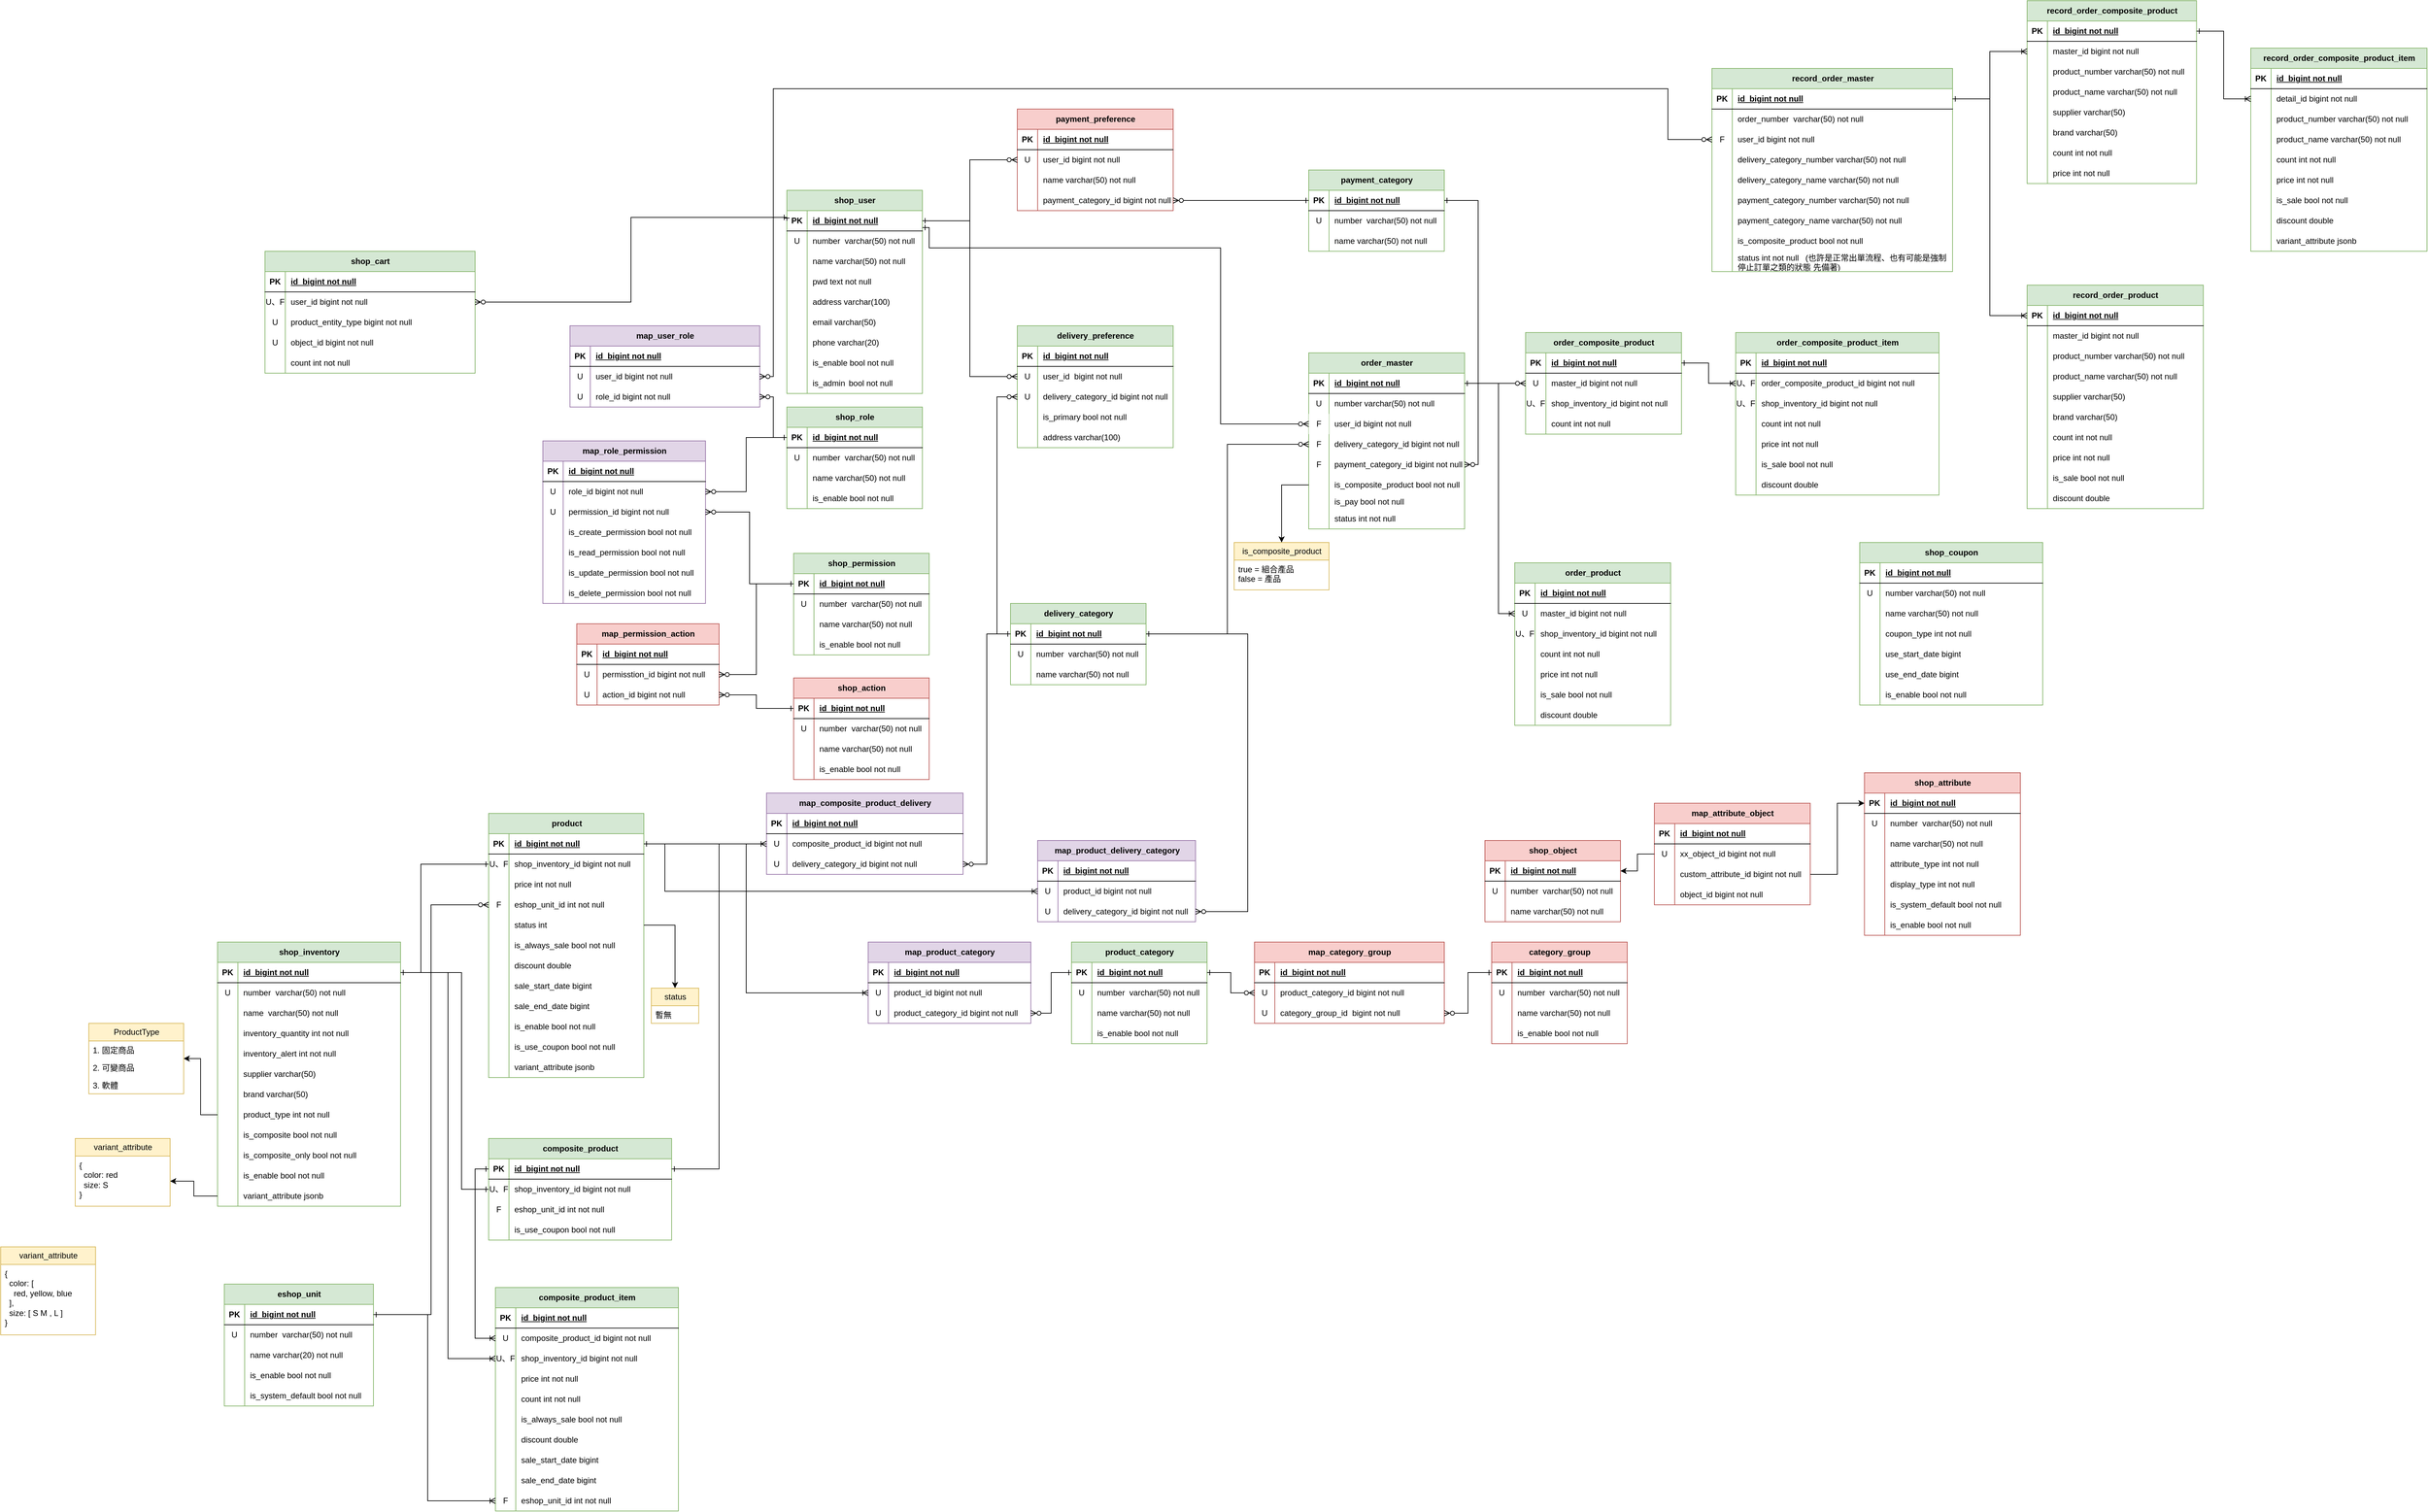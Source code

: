 <mxfile version="22.0.6" type="device">
  <diagram name="第 1 页" id="gjMrXN75KatTI1CY5GMf">
    <mxGraphModel dx="1869" dy="2872" grid="1" gridSize="10" guides="1" tooltips="1" connect="1" arrows="1" fold="1" page="1" pageScale="1" pageWidth="827" pageHeight="1169" math="0" shadow="0">
      <root>
        <mxCell id="0" />
        <mxCell id="1" parent="0" />
        <mxCell id="5NZH2VJ-4r5IN333hpWa-45" value="product_category" style="shape=table;startSize=30;container=1;collapsible=1;childLayout=tableLayout;fixedRows=1;rowLines=0;fontStyle=1;align=center;resizeLast=1;html=1;fillColor=#d5e8d4;strokeColor=#82b366;" parent="1" vertex="1">
          <mxGeometry x="770" y="-10" width="200" height="150" as="geometry" />
        </mxCell>
        <mxCell id="5NZH2VJ-4r5IN333hpWa-46" value="" style="shape=tableRow;horizontal=0;startSize=0;swimlaneHead=0;swimlaneBody=0;fillColor=none;collapsible=0;dropTarget=0;points=[[0,0.5],[1,0.5]];portConstraint=eastwest;top=0;left=0;right=0;bottom=1;" parent="5NZH2VJ-4r5IN333hpWa-45" vertex="1">
          <mxGeometry y="30" width="200" height="30" as="geometry" />
        </mxCell>
        <mxCell id="5NZH2VJ-4r5IN333hpWa-47" value="PK" style="shape=partialRectangle;connectable=0;fillColor=none;top=0;left=0;bottom=0;right=0;fontStyle=1;overflow=hidden;whiteSpace=wrap;html=1;" parent="5NZH2VJ-4r5IN333hpWa-46" vertex="1">
          <mxGeometry width="30" height="30" as="geometry">
            <mxRectangle width="30" height="30" as="alternateBounds" />
          </mxGeometry>
        </mxCell>
        <mxCell id="5NZH2VJ-4r5IN333hpWa-48" value="id&amp;nbsp; bigint not null" style="shape=partialRectangle;connectable=0;fillColor=none;top=0;left=0;bottom=0;right=0;align=left;spacingLeft=6;fontStyle=5;overflow=hidden;whiteSpace=wrap;html=1;" parent="5NZH2VJ-4r5IN333hpWa-46" vertex="1">
          <mxGeometry x="30" width="170" height="30" as="geometry">
            <mxRectangle width="170" height="30" as="alternateBounds" />
          </mxGeometry>
        </mxCell>
        <mxCell id="5NZH2VJ-4r5IN333hpWa-49" value="" style="shape=tableRow;horizontal=0;startSize=0;swimlaneHead=0;swimlaneBody=0;fillColor=none;collapsible=0;dropTarget=0;points=[[0,0.5],[1,0.5]];portConstraint=eastwest;top=0;left=0;right=0;bottom=0;" parent="5NZH2VJ-4r5IN333hpWa-45" vertex="1">
          <mxGeometry y="60" width="200" height="30" as="geometry" />
        </mxCell>
        <mxCell id="5NZH2VJ-4r5IN333hpWa-50" value="U" style="shape=partialRectangle;connectable=0;fillColor=none;top=0;left=0;bottom=0;right=0;editable=1;overflow=hidden;whiteSpace=wrap;html=1;" parent="5NZH2VJ-4r5IN333hpWa-49" vertex="1">
          <mxGeometry width="30" height="30" as="geometry">
            <mxRectangle width="30" height="30" as="alternateBounds" />
          </mxGeometry>
        </mxCell>
        <mxCell id="5NZH2VJ-4r5IN333hpWa-51" value="number&amp;nbsp; varchar(50) not null&amp;nbsp;" style="shape=partialRectangle;connectable=0;fillColor=none;top=0;left=0;bottom=0;right=0;align=left;spacingLeft=6;overflow=hidden;whiteSpace=wrap;html=1;" parent="5NZH2VJ-4r5IN333hpWa-49" vertex="1">
          <mxGeometry x="30" width="170" height="30" as="geometry">
            <mxRectangle width="170" height="30" as="alternateBounds" />
          </mxGeometry>
        </mxCell>
        <mxCell id="5NZH2VJ-4r5IN333hpWa-52" value="" style="shape=tableRow;horizontal=0;startSize=0;swimlaneHead=0;swimlaneBody=0;fillColor=none;collapsible=0;dropTarget=0;points=[[0,0.5],[1,0.5]];portConstraint=eastwest;top=0;left=0;right=0;bottom=0;" parent="5NZH2VJ-4r5IN333hpWa-45" vertex="1">
          <mxGeometry y="90" width="200" height="30" as="geometry" />
        </mxCell>
        <mxCell id="5NZH2VJ-4r5IN333hpWa-53" value="" style="shape=partialRectangle;connectable=0;fillColor=none;top=0;left=0;bottom=0;right=0;editable=1;overflow=hidden;whiteSpace=wrap;html=1;" parent="5NZH2VJ-4r5IN333hpWa-52" vertex="1">
          <mxGeometry width="30" height="30" as="geometry">
            <mxRectangle width="30" height="30" as="alternateBounds" />
          </mxGeometry>
        </mxCell>
        <mxCell id="5NZH2VJ-4r5IN333hpWa-54" value="name varchar(50) not null" style="shape=partialRectangle;connectable=0;fillColor=none;top=0;left=0;bottom=0;right=0;align=left;spacingLeft=6;overflow=hidden;whiteSpace=wrap;html=1;" parent="5NZH2VJ-4r5IN333hpWa-52" vertex="1">
          <mxGeometry x="30" width="170" height="30" as="geometry">
            <mxRectangle width="170" height="30" as="alternateBounds" />
          </mxGeometry>
        </mxCell>
        <mxCell id="5NZH2VJ-4r5IN333hpWa-61" value="" style="shape=tableRow;horizontal=0;startSize=0;swimlaneHead=0;swimlaneBody=0;fillColor=none;collapsible=0;dropTarget=0;points=[[0,0.5],[1,0.5]];portConstraint=eastwest;top=0;left=0;right=0;bottom=0;" parent="5NZH2VJ-4r5IN333hpWa-45" vertex="1">
          <mxGeometry y="120" width="200" height="30" as="geometry" />
        </mxCell>
        <mxCell id="5NZH2VJ-4r5IN333hpWa-62" value="" style="shape=partialRectangle;connectable=0;fillColor=none;top=0;left=0;bottom=0;right=0;editable=1;overflow=hidden;whiteSpace=wrap;html=1;" parent="5NZH2VJ-4r5IN333hpWa-61" vertex="1">
          <mxGeometry width="30" height="30" as="geometry">
            <mxRectangle width="30" height="30" as="alternateBounds" />
          </mxGeometry>
        </mxCell>
        <mxCell id="5NZH2VJ-4r5IN333hpWa-63" value="is_enable bool not null" style="shape=partialRectangle;connectable=0;fillColor=none;top=0;left=0;bottom=0;right=0;align=left;spacingLeft=6;overflow=hidden;whiteSpace=wrap;html=1;" parent="5NZH2VJ-4r5IN333hpWa-61" vertex="1">
          <mxGeometry x="30" width="170" height="30" as="geometry">
            <mxRectangle width="170" height="30" as="alternateBounds" />
          </mxGeometry>
        </mxCell>
        <mxCell id="5NZH2VJ-4r5IN333hpWa-67" value="map_product_category" style="shape=table;startSize=30;container=1;collapsible=1;childLayout=tableLayout;fixedRows=1;rowLines=0;fontStyle=1;align=center;resizeLast=1;html=1;fillColor=#e1d5e7;strokeColor=#9673a6;" parent="1" vertex="1">
          <mxGeometry x="470" y="-10" width="240" height="120" as="geometry" />
        </mxCell>
        <mxCell id="5NZH2VJ-4r5IN333hpWa-68" value="" style="shape=tableRow;horizontal=0;startSize=0;swimlaneHead=0;swimlaneBody=0;fillColor=none;collapsible=0;dropTarget=0;points=[[0,0.5],[1,0.5]];portConstraint=eastwest;top=0;left=0;right=0;bottom=1;" parent="5NZH2VJ-4r5IN333hpWa-67" vertex="1">
          <mxGeometry y="30" width="240" height="30" as="geometry" />
        </mxCell>
        <mxCell id="5NZH2VJ-4r5IN333hpWa-69" value="PK" style="shape=partialRectangle;connectable=0;fillColor=none;top=0;left=0;bottom=0;right=0;fontStyle=1;overflow=hidden;whiteSpace=wrap;html=1;" parent="5NZH2VJ-4r5IN333hpWa-68" vertex="1">
          <mxGeometry width="30" height="30" as="geometry">
            <mxRectangle width="30" height="30" as="alternateBounds" />
          </mxGeometry>
        </mxCell>
        <mxCell id="5NZH2VJ-4r5IN333hpWa-70" value="id&amp;nbsp; bigint not null" style="shape=partialRectangle;connectable=0;fillColor=none;top=0;left=0;bottom=0;right=0;align=left;spacingLeft=6;fontStyle=5;overflow=hidden;whiteSpace=wrap;html=1;" parent="5NZH2VJ-4r5IN333hpWa-68" vertex="1">
          <mxGeometry x="30" width="210" height="30" as="geometry">
            <mxRectangle width="210" height="30" as="alternateBounds" />
          </mxGeometry>
        </mxCell>
        <mxCell id="5NZH2VJ-4r5IN333hpWa-71" value="" style="shape=tableRow;horizontal=0;startSize=0;swimlaneHead=0;swimlaneBody=0;fillColor=none;collapsible=0;dropTarget=0;points=[[0,0.5],[1,0.5]];portConstraint=eastwest;top=0;left=0;right=0;bottom=0;" parent="5NZH2VJ-4r5IN333hpWa-67" vertex="1">
          <mxGeometry y="60" width="240" height="30" as="geometry" />
        </mxCell>
        <mxCell id="5NZH2VJ-4r5IN333hpWa-72" value="U" style="shape=partialRectangle;connectable=0;fillColor=none;top=0;left=0;bottom=0;right=0;editable=1;overflow=hidden;whiteSpace=wrap;html=1;" parent="5NZH2VJ-4r5IN333hpWa-71" vertex="1">
          <mxGeometry width="30" height="30" as="geometry">
            <mxRectangle width="30" height="30" as="alternateBounds" />
          </mxGeometry>
        </mxCell>
        <mxCell id="5NZH2VJ-4r5IN333hpWa-73" value="product_id bigint not null" style="shape=partialRectangle;connectable=0;fillColor=none;top=0;left=0;bottom=0;right=0;align=left;spacingLeft=6;overflow=hidden;whiteSpace=wrap;html=1;" parent="5NZH2VJ-4r5IN333hpWa-71" vertex="1">
          <mxGeometry x="30" width="210" height="30" as="geometry">
            <mxRectangle width="210" height="30" as="alternateBounds" />
          </mxGeometry>
        </mxCell>
        <mxCell id="5NZH2VJ-4r5IN333hpWa-74" value="" style="shape=tableRow;horizontal=0;startSize=0;swimlaneHead=0;swimlaneBody=0;fillColor=none;collapsible=0;dropTarget=0;points=[[0,0.5],[1,0.5]];portConstraint=eastwest;top=0;left=0;right=0;bottom=0;" parent="5NZH2VJ-4r5IN333hpWa-67" vertex="1">
          <mxGeometry y="90" width="240" height="30" as="geometry" />
        </mxCell>
        <mxCell id="5NZH2VJ-4r5IN333hpWa-75" value="U" style="shape=partialRectangle;connectable=0;fillColor=none;top=0;left=0;bottom=0;right=0;editable=1;overflow=hidden;whiteSpace=wrap;html=1;" parent="5NZH2VJ-4r5IN333hpWa-74" vertex="1">
          <mxGeometry width="30" height="30" as="geometry">
            <mxRectangle width="30" height="30" as="alternateBounds" />
          </mxGeometry>
        </mxCell>
        <mxCell id="5NZH2VJ-4r5IN333hpWa-76" value="product_category_id bigint not null" style="shape=partialRectangle;connectable=0;fillColor=none;top=0;left=0;bottom=0;right=0;align=left;spacingLeft=6;overflow=hidden;whiteSpace=wrap;html=1;" parent="5NZH2VJ-4r5IN333hpWa-74" vertex="1">
          <mxGeometry x="30" width="210" height="30" as="geometry">
            <mxRectangle width="210" height="30" as="alternateBounds" />
          </mxGeometry>
        </mxCell>
        <mxCell id="5NZH2VJ-4r5IN333hpWa-84" style="edgeStyle=orthogonalEdgeStyle;rounded=0;orthogonalLoop=1;jettySize=auto;html=1;entryX=1;entryY=0.5;entryDx=0;entryDy=0;startArrow=ERone;startFill=0;endArrow=ERzeroToMany;endFill=0;" parent="1" source="5NZH2VJ-4r5IN333hpWa-46" target="5NZH2VJ-4r5IN333hpWa-74" edge="1">
          <mxGeometry relative="1" as="geometry" />
        </mxCell>
        <mxCell id="5NZH2VJ-4r5IN333hpWa-85" value="shop_object" style="shape=table;startSize=30;container=1;collapsible=1;childLayout=tableLayout;fixedRows=1;rowLines=0;fontStyle=1;align=center;resizeLast=1;html=1;fillColor=#f8cecc;strokeColor=#b85450;" parent="1" vertex="1">
          <mxGeometry x="1380" y="-160" width="200" height="120" as="geometry">
            <mxRectangle x="1170" y="-320" width="110" height="30" as="alternateBounds" />
          </mxGeometry>
        </mxCell>
        <mxCell id="5NZH2VJ-4r5IN333hpWa-86" value="" style="shape=tableRow;horizontal=0;startSize=0;swimlaneHead=0;swimlaneBody=0;fillColor=none;collapsible=0;dropTarget=0;points=[[0,0.5],[1,0.5]];portConstraint=eastwest;top=0;left=0;right=0;bottom=1;" parent="5NZH2VJ-4r5IN333hpWa-85" vertex="1">
          <mxGeometry y="30" width="200" height="30" as="geometry" />
        </mxCell>
        <mxCell id="5NZH2VJ-4r5IN333hpWa-87" value="PK" style="shape=partialRectangle;connectable=0;fillColor=none;top=0;left=0;bottom=0;right=0;fontStyle=1;overflow=hidden;whiteSpace=wrap;html=1;" parent="5NZH2VJ-4r5IN333hpWa-86" vertex="1">
          <mxGeometry width="30" height="30" as="geometry">
            <mxRectangle width="30" height="30" as="alternateBounds" />
          </mxGeometry>
        </mxCell>
        <mxCell id="5NZH2VJ-4r5IN333hpWa-88" value="id&amp;nbsp; bigint not null" style="shape=partialRectangle;connectable=0;fillColor=none;top=0;left=0;bottom=0;right=0;align=left;spacingLeft=6;fontStyle=5;overflow=hidden;whiteSpace=wrap;html=1;" parent="5NZH2VJ-4r5IN333hpWa-86" vertex="1">
          <mxGeometry x="30" width="170" height="30" as="geometry">
            <mxRectangle width="170" height="30" as="alternateBounds" />
          </mxGeometry>
        </mxCell>
        <mxCell id="5NZH2VJ-4r5IN333hpWa-89" value="" style="shape=tableRow;horizontal=0;startSize=0;swimlaneHead=0;swimlaneBody=0;fillColor=none;collapsible=0;dropTarget=0;points=[[0,0.5],[1,0.5]];portConstraint=eastwest;top=0;left=0;right=0;bottom=0;" parent="5NZH2VJ-4r5IN333hpWa-85" vertex="1">
          <mxGeometry y="60" width="200" height="30" as="geometry" />
        </mxCell>
        <mxCell id="5NZH2VJ-4r5IN333hpWa-90" value="U" style="shape=partialRectangle;connectable=0;fillColor=none;top=0;left=0;bottom=0;right=0;editable=1;overflow=hidden;whiteSpace=wrap;html=1;" parent="5NZH2VJ-4r5IN333hpWa-89" vertex="1">
          <mxGeometry width="30" height="30" as="geometry">
            <mxRectangle width="30" height="30" as="alternateBounds" />
          </mxGeometry>
        </mxCell>
        <mxCell id="5NZH2VJ-4r5IN333hpWa-91" value="number&amp;nbsp; varchar(50) not null&amp;nbsp;" style="shape=partialRectangle;connectable=0;fillColor=none;top=0;left=0;bottom=0;right=0;align=left;spacingLeft=6;overflow=hidden;whiteSpace=wrap;html=1;" parent="5NZH2VJ-4r5IN333hpWa-89" vertex="1">
          <mxGeometry x="30" width="170" height="30" as="geometry">
            <mxRectangle width="170" height="30" as="alternateBounds" />
          </mxGeometry>
        </mxCell>
        <mxCell id="5NZH2VJ-4r5IN333hpWa-92" value="" style="shape=tableRow;horizontal=0;startSize=0;swimlaneHead=0;swimlaneBody=0;fillColor=none;collapsible=0;dropTarget=0;points=[[0,0.5],[1,0.5]];portConstraint=eastwest;top=0;left=0;right=0;bottom=0;" parent="5NZH2VJ-4r5IN333hpWa-85" vertex="1">
          <mxGeometry y="90" width="200" height="30" as="geometry" />
        </mxCell>
        <mxCell id="5NZH2VJ-4r5IN333hpWa-93" value="" style="shape=partialRectangle;connectable=0;fillColor=none;top=0;left=0;bottom=0;right=0;editable=1;overflow=hidden;whiteSpace=wrap;html=1;" parent="5NZH2VJ-4r5IN333hpWa-92" vertex="1">
          <mxGeometry width="30" height="30" as="geometry">
            <mxRectangle width="30" height="30" as="alternateBounds" />
          </mxGeometry>
        </mxCell>
        <mxCell id="5NZH2VJ-4r5IN333hpWa-94" value="name varchar(50) not null" style="shape=partialRectangle;connectable=0;fillColor=none;top=0;left=0;bottom=0;right=0;align=left;spacingLeft=6;overflow=hidden;whiteSpace=wrap;html=1;" parent="5NZH2VJ-4r5IN333hpWa-92" vertex="1">
          <mxGeometry x="30" width="170" height="30" as="geometry">
            <mxRectangle width="170" height="30" as="alternateBounds" />
          </mxGeometry>
        </mxCell>
        <mxCell id="5NZH2VJ-4r5IN333hpWa-104" value="shop_attribute" style="shape=table;startSize=30;container=1;collapsible=1;childLayout=tableLayout;fixedRows=1;rowLines=0;fontStyle=1;align=center;resizeLast=1;html=1;fillColor=#f8cecc;strokeColor=#b85450;" parent="1" vertex="1">
          <mxGeometry x="1940" y="-260" width="230" height="240" as="geometry" />
        </mxCell>
        <mxCell id="5NZH2VJ-4r5IN333hpWa-105" value="" style="shape=tableRow;horizontal=0;startSize=0;swimlaneHead=0;swimlaneBody=0;fillColor=none;collapsible=0;dropTarget=0;points=[[0,0.5],[1,0.5]];portConstraint=eastwest;top=0;left=0;right=0;bottom=1;" parent="5NZH2VJ-4r5IN333hpWa-104" vertex="1">
          <mxGeometry y="30" width="230" height="30" as="geometry" />
        </mxCell>
        <mxCell id="5NZH2VJ-4r5IN333hpWa-106" value="PK" style="shape=partialRectangle;connectable=0;fillColor=none;top=0;left=0;bottom=0;right=0;fontStyle=1;overflow=hidden;whiteSpace=wrap;html=1;" parent="5NZH2VJ-4r5IN333hpWa-105" vertex="1">
          <mxGeometry width="30" height="30" as="geometry">
            <mxRectangle width="30" height="30" as="alternateBounds" />
          </mxGeometry>
        </mxCell>
        <mxCell id="5NZH2VJ-4r5IN333hpWa-107" value="id&amp;nbsp; bigint not null" style="shape=partialRectangle;connectable=0;fillColor=none;top=0;left=0;bottom=0;right=0;align=left;spacingLeft=6;fontStyle=5;overflow=hidden;whiteSpace=wrap;html=1;" parent="5NZH2VJ-4r5IN333hpWa-105" vertex="1">
          <mxGeometry x="30" width="200" height="30" as="geometry">
            <mxRectangle width="200" height="30" as="alternateBounds" />
          </mxGeometry>
        </mxCell>
        <mxCell id="5NZH2VJ-4r5IN333hpWa-108" value="" style="shape=tableRow;horizontal=0;startSize=0;swimlaneHead=0;swimlaneBody=0;fillColor=none;collapsible=0;dropTarget=0;points=[[0,0.5],[1,0.5]];portConstraint=eastwest;top=0;left=0;right=0;bottom=0;" parent="5NZH2VJ-4r5IN333hpWa-104" vertex="1">
          <mxGeometry y="60" width="230" height="30" as="geometry" />
        </mxCell>
        <mxCell id="5NZH2VJ-4r5IN333hpWa-109" value="U" style="shape=partialRectangle;connectable=0;fillColor=none;top=0;left=0;bottom=0;right=0;editable=1;overflow=hidden;whiteSpace=wrap;html=1;" parent="5NZH2VJ-4r5IN333hpWa-108" vertex="1">
          <mxGeometry width="30" height="30" as="geometry">
            <mxRectangle width="30" height="30" as="alternateBounds" />
          </mxGeometry>
        </mxCell>
        <mxCell id="5NZH2VJ-4r5IN333hpWa-110" value="number&amp;nbsp; varchar(50) not null&amp;nbsp;" style="shape=partialRectangle;connectable=0;fillColor=none;top=0;left=0;bottom=0;right=0;align=left;spacingLeft=6;overflow=hidden;whiteSpace=wrap;html=1;" parent="5NZH2VJ-4r5IN333hpWa-108" vertex="1">
          <mxGeometry x="30" width="200" height="30" as="geometry">
            <mxRectangle width="200" height="30" as="alternateBounds" />
          </mxGeometry>
        </mxCell>
        <mxCell id="5NZH2VJ-4r5IN333hpWa-111" value="" style="shape=tableRow;horizontal=0;startSize=0;swimlaneHead=0;swimlaneBody=0;fillColor=none;collapsible=0;dropTarget=0;points=[[0,0.5],[1,0.5]];portConstraint=eastwest;top=0;left=0;right=0;bottom=0;" parent="5NZH2VJ-4r5IN333hpWa-104" vertex="1">
          <mxGeometry y="90" width="230" height="30" as="geometry" />
        </mxCell>
        <mxCell id="5NZH2VJ-4r5IN333hpWa-112" value="" style="shape=partialRectangle;connectable=0;fillColor=none;top=0;left=0;bottom=0;right=0;editable=1;overflow=hidden;whiteSpace=wrap;html=1;" parent="5NZH2VJ-4r5IN333hpWa-111" vertex="1">
          <mxGeometry width="30" height="30" as="geometry">
            <mxRectangle width="30" height="30" as="alternateBounds" />
          </mxGeometry>
        </mxCell>
        <mxCell id="5NZH2VJ-4r5IN333hpWa-113" value="name varchar(50) not null" style="shape=partialRectangle;connectable=0;fillColor=none;top=0;left=0;bottom=0;right=0;align=left;spacingLeft=6;overflow=hidden;whiteSpace=wrap;html=1;" parent="5NZH2VJ-4r5IN333hpWa-111" vertex="1">
          <mxGeometry x="30" width="200" height="30" as="geometry">
            <mxRectangle width="200" height="30" as="alternateBounds" />
          </mxGeometry>
        </mxCell>
        <mxCell id="5NZH2VJ-4r5IN333hpWa-117" value="" style="shape=tableRow;horizontal=0;startSize=0;swimlaneHead=0;swimlaneBody=0;fillColor=none;collapsible=0;dropTarget=0;points=[[0,0.5],[1,0.5]];portConstraint=eastwest;top=0;left=0;right=0;bottom=0;" parent="5NZH2VJ-4r5IN333hpWa-104" vertex="1">
          <mxGeometry y="120" width="230" height="30" as="geometry" />
        </mxCell>
        <mxCell id="5NZH2VJ-4r5IN333hpWa-118" value="" style="shape=partialRectangle;connectable=0;fillColor=none;top=0;left=0;bottom=0;right=0;editable=1;overflow=hidden;whiteSpace=wrap;html=1;" parent="5NZH2VJ-4r5IN333hpWa-117" vertex="1">
          <mxGeometry width="30" height="30" as="geometry">
            <mxRectangle width="30" height="30" as="alternateBounds" />
          </mxGeometry>
        </mxCell>
        <mxCell id="5NZH2VJ-4r5IN333hpWa-119" value="attribute_type int not null" style="shape=partialRectangle;connectable=0;fillColor=none;top=0;left=0;bottom=0;right=0;align=left;spacingLeft=6;overflow=hidden;whiteSpace=wrap;html=1;" parent="5NZH2VJ-4r5IN333hpWa-117" vertex="1">
          <mxGeometry x="30" width="200" height="30" as="geometry">
            <mxRectangle width="200" height="30" as="alternateBounds" />
          </mxGeometry>
        </mxCell>
        <mxCell id="5NZH2VJ-4r5IN333hpWa-120" value="" style="shape=tableRow;horizontal=0;startSize=0;swimlaneHead=0;swimlaneBody=0;fillColor=none;collapsible=0;dropTarget=0;points=[[0,0.5],[1,0.5]];portConstraint=eastwest;top=0;left=0;right=0;bottom=0;" parent="5NZH2VJ-4r5IN333hpWa-104" vertex="1">
          <mxGeometry y="150" width="230" height="30" as="geometry" />
        </mxCell>
        <mxCell id="5NZH2VJ-4r5IN333hpWa-121" value="" style="shape=partialRectangle;connectable=0;fillColor=none;top=0;left=0;bottom=0;right=0;editable=1;overflow=hidden;whiteSpace=wrap;html=1;" parent="5NZH2VJ-4r5IN333hpWa-120" vertex="1">
          <mxGeometry width="30" height="30" as="geometry">
            <mxRectangle width="30" height="30" as="alternateBounds" />
          </mxGeometry>
        </mxCell>
        <mxCell id="5NZH2VJ-4r5IN333hpWa-122" value="display_type int not null" style="shape=partialRectangle;connectable=0;fillColor=none;top=0;left=0;bottom=0;right=0;align=left;spacingLeft=6;overflow=hidden;whiteSpace=wrap;html=1;" parent="5NZH2VJ-4r5IN333hpWa-120" vertex="1">
          <mxGeometry x="30" width="200" height="30" as="geometry">
            <mxRectangle width="200" height="30" as="alternateBounds" />
          </mxGeometry>
        </mxCell>
        <mxCell id="zDQE8Z6X0ZonQTaWDgRR-70" value="" style="shape=tableRow;horizontal=0;startSize=0;swimlaneHead=0;swimlaneBody=0;fillColor=none;collapsible=0;dropTarget=0;points=[[0,0.5],[1,0.5]];portConstraint=eastwest;top=0;left=0;right=0;bottom=0;" parent="5NZH2VJ-4r5IN333hpWa-104" vertex="1">
          <mxGeometry y="180" width="230" height="30" as="geometry" />
        </mxCell>
        <mxCell id="zDQE8Z6X0ZonQTaWDgRR-71" value="" style="shape=partialRectangle;connectable=0;fillColor=none;top=0;left=0;bottom=0;right=0;editable=1;overflow=hidden;whiteSpace=wrap;html=1;" parent="zDQE8Z6X0ZonQTaWDgRR-70" vertex="1">
          <mxGeometry width="30" height="30" as="geometry">
            <mxRectangle width="30" height="30" as="alternateBounds" />
          </mxGeometry>
        </mxCell>
        <mxCell id="zDQE8Z6X0ZonQTaWDgRR-72" value="is_system_default bool not null" style="shape=partialRectangle;connectable=0;fillColor=none;top=0;left=0;bottom=0;right=0;align=left;spacingLeft=6;overflow=hidden;whiteSpace=wrap;html=1;" parent="zDQE8Z6X0ZonQTaWDgRR-70" vertex="1">
          <mxGeometry x="30" width="200" height="30" as="geometry">
            <mxRectangle width="200" height="30" as="alternateBounds" />
          </mxGeometry>
        </mxCell>
        <mxCell id="5NZH2VJ-4r5IN333hpWa-114" value="" style="shape=tableRow;horizontal=0;startSize=0;swimlaneHead=0;swimlaneBody=0;fillColor=none;collapsible=0;dropTarget=0;points=[[0,0.5],[1,0.5]];portConstraint=eastwest;top=0;left=0;right=0;bottom=0;" parent="5NZH2VJ-4r5IN333hpWa-104" vertex="1">
          <mxGeometry y="210" width="230" height="30" as="geometry" />
        </mxCell>
        <mxCell id="5NZH2VJ-4r5IN333hpWa-115" value="" style="shape=partialRectangle;connectable=0;fillColor=none;top=0;left=0;bottom=0;right=0;editable=1;overflow=hidden;whiteSpace=wrap;html=1;" parent="5NZH2VJ-4r5IN333hpWa-114" vertex="1">
          <mxGeometry width="30" height="30" as="geometry">
            <mxRectangle width="30" height="30" as="alternateBounds" />
          </mxGeometry>
        </mxCell>
        <mxCell id="5NZH2VJ-4r5IN333hpWa-116" value="is_enable bool not null" style="shape=partialRectangle;connectable=0;fillColor=none;top=0;left=0;bottom=0;right=0;align=left;spacingLeft=6;overflow=hidden;whiteSpace=wrap;html=1;" parent="5NZH2VJ-4r5IN333hpWa-114" vertex="1">
          <mxGeometry x="30" width="200" height="30" as="geometry">
            <mxRectangle width="200" height="30" as="alternateBounds" />
          </mxGeometry>
        </mxCell>
        <mxCell id="5NZH2VJ-4r5IN333hpWa-123" value="map_attribute_object" style="shape=table;startSize=30;container=1;collapsible=1;childLayout=tableLayout;fixedRows=1;rowLines=0;fontStyle=1;align=center;resizeLast=1;html=1;fillColor=#f8cecc;strokeColor=#b85450;" parent="1" vertex="1">
          <mxGeometry x="1630" y="-215" width="230" height="150" as="geometry" />
        </mxCell>
        <mxCell id="5NZH2VJ-4r5IN333hpWa-124" value="" style="shape=tableRow;horizontal=0;startSize=0;swimlaneHead=0;swimlaneBody=0;fillColor=none;collapsible=0;dropTarget=0;points=[[0,0.5],[1,0.5]];portConstraint=eastwest;top=0;left=0;right=0;bottom=1;" parent="5NZH2VJ-4r5IN333hpWa-123" vertex="1">
          <mxGeometry y="30" width="230" height="30" as="geometry" />
        </mxCell>
        <mxCell id="5NZH2VJ-4r5IN333hpWa-125" value="PK" style="shape=partialRectangle;connectable=0;fillColor=none;top=0;left=0;bottom=0;right=0;fontStyle=1;overflow=hidden;whiteSpace=wrap;html=1;" parent="5NZH2VJ-4r5IN333hpWa-124" vertex="1">
          <mxGeometry width="30" height="30" as="geometry">
            <mxRectangle width="30" height="30" as="alternateBounds" />
          </mxGeometry>
        </mxCell>
        <mxCell id="5NZH2VJ-4r5IN333hpWa-126" value="id&amp;nbsp; bigint not null" style="shape=partialRectangle;connectable=0;fillColor=none;top=0;left=0;bottom=0;right=0;align=left;spacingLeft=6;fontStyle=5;overflow=hidden;whiteSpace=wrap;html=1;" parent="5NZH2VJ-4r5IN333hpWa-124" vertex="1">
          <mxGeometry x="30" width="200" height="30" as="geometry">
            <mxRectangle width="200" height="30" as="alternateBounds" />
          </mxGeometry>
        </mxCell>
        <mxCell id="5NZH2VJ-4r5IN333hpWa-127" value="" style="shape=tableRow;horizontal=0;startSize=0;swimlaneHead=0;swimlaneBody=0;fillColor=none;collapsible=0;dropTarget=0;points=[[0,0.5],[1,0.5]];portConstraint=eastwest;top=0;left=0;right=0;bottom=0;" parent="5NZH2VJ-4r5IN333hpWa-123" vertex="1">
          <mxGeometry y="60" width="230" height="30" as="geometry" />
        </mxCell>
        <mxCell id="5NZH2VJ-4r5IN333hpWa-128" value="U" style="shape=partialRectangle;connectable=0;fillColor=none;top=0;left=0;bottom=0;right=0;editable=1;overflow=hidden;whiteSpace=wrap;html=1;" parent="5NZH2VJ-4r5IN333hpWa-127" vertex="1">
          <mxGeometry width="30" height="30" as="geometry">
            <mxRectangle width="30" height="30" as="alternateBounds" />
          </mxGeometry>
        </mxCell>
        <mxCell id="5NZH2VJ-4r5IN333hpWa-129" value="xx_object_id bigint not null&amp;nbsp;" style="shape=partialRectangle;connectable=0;fillColor=none;top=0;left=0;bottom=0;right=0;align=left;spacingLeft=6;overflow=hidden;whiteSpace=wrap;html=1;" parent="5NZH2VJ-4r5IN333hpWa-127" vertex="1">
          <mxGeometry x="30" width="200" height="30" as="geometry">
            <mxRectangle width="200" height="30" as="alternateBounds" />
          </mxGeometry>
        </mxCell>
        <mxCell id="5NZH2VJ-4r5IN333hpWa-130" value="" style="shape=tableRow;horizontal=0;startSize=0;swimlaneHead=0;swimlaneBody=0;fillColor=none;collapsible=0;dropTarget=0;points=[[0,0.5],[1,0.5]];portConstraint=eastwest;top=0;left=0;right=0;bottom=0;" parent="5NZH2VJ-4r5IN333hpWa-123" vertex="1">
          <mxGeometry y="90" width="230" height="30" as="geometry" />
        </mxCell>
        <mxCell id="5NZH2VJ-4r5IN333hpWa-131" value="" style="shape=partialRectangle;connectable=0;fillColor=none;top=0;left=0;bottom=0;right=0;editable=1;overflow=hidden;whiteSpace=wrap;html=1;" parent="5NZH2VJ-4r5IN333hpWa-130" vertex="1">
          <mxGeometry width="30" height="30" as="geometry">
            <mxRectangle width="30" height="30" as="alternateBounds" />
          </mxGeometry>
        </mxCell>
        <mxCell id="5NZH2VJ-4r5IN333hpWa-132" value="custom_attribute_id bigint not null" style="shape=partialRectangle;connectable=0;fillColor=none;top=0;left=0;bottom=0;right=0;align=left;spacingLeft=6;overflow=hidden;whiteSpace=wrap;html=1;" parent="5NZH2VJ-4r5IN333hpWa-130" vertex="1">
          <mxGeometry x="30" width="200" height="30" as="geometry">
            <mxRectangle width="200" height="30" as="alternateBounds" />
          </mxGeometry>
        </mxCell>
        <mxCell id="5NZH2VJ-4r5IN333hpWa-133" value="" style="shape=tableRow;horizontal=0;startSize=0;swimlaneHead=0;swimlaneBody=0;fillColor=none;collapsible=0;dropTarget=0;points=[[0,0.5],[1,0.5]];portConstraint=eastwest;top=0;left=0;right=0;bottom=0;" parent="5NZH2VJ-4r5IN333hpWa-123" vertex="1">
          <mxGeometry y="120" width="230" height="30" as="geometry" />
        </mxCell>
        <mxCell id="5NZH2VJ-4r5IN333hpWa-134" value="" style="shape=partialRectangle;connectable=0;fillColor=none;top=0;left=0;bottom=0;right=0;editable=1;overflow=hidden;whiteSpace=wrap;html=1;" parent="5NZH2VJ-4r5IN333hpWa-133" vertex="1">
          <mxGeometry width="30" height="30" as="geometry">
            <mxRectangle width="30" height="30" as="alternateBounds" />
          </mxGeometry>
        </mxCell>
        <mxCell id="5NZH2VJ-4r5IN333hpWa-135" value="object_id bigint not null" style="shape=partialRectangle;connectable=0;fillColor=none;top=0;left=0;bottom=0;right=0;align=left;spacingLeft=6;overflow=hidden;whiteSpace=wrap;html=1;" parent="5NZH2VJ-4r5IN333hpWa-133" vertex="1">
          <mxGeometry x="30" width="200" height="30" as="geometry">
            <mxRectangle width="200" height="30" as="alternateBounds" />
          </mxGeometry>
        </mxCell>
        <mxCell id="5NZH2VJ-4r5IN333hpWa-142" style="edgeStyle=orthogonalEdgeStyle;rounded=0;orthogonalLoop=1;jettySize=auto;html=1;entryX=0;entryY=0.5;entryDx=0;entryDy=0;" parent="1" source="5NZH2VJ-4r5IN333hpWa-130" target="5NZH2VJ-4r5IN333hpWa-105" edge="1">
          <mxGeometry relative="1" as="geometry" />
        </mxCell>
        <mxCell id="5NZH2VJ-4r5IN333hpWa-143" style="edgeStyle=orthogonalEdgeStyle;rounded=0;orthogonalLoop=1;jettySize=auto;html=1;entryX=1;entryY=0.5;entryDx=0;entryDy=0;" parent="1" source="5NZH2VJ-4r5IN333hpWa-127" target="5NZH2VJ-4r5IN333hpWa-86" edge="1">
          <mxGeometry relative="1" as="geometry">
            <mxPoint x="1370" y="-255" as="targetPoint" />
          </mxGeometry>
        </mxCell>
        <mxCell id="5NZH2VJ-4r5IN333hpWa-144" value="category_group" style="shape=table;startSize=30;container=1;collapsible=1;childLayout=tableLayout;fixedRows=1;rowLines=0;fontStyle=1;align=center;resizeLast=1;html=1;fillColor=#f8cecc;strokeColor=#b85450;" parent="1" vertex="1">
          <mxGeometry x="1390" y="-10" width="200" height="150" as="geometry" />
        </mxCell>
        <mxCell id="5NZH2VJ-4r5IN333hpWa-145" value="" style="shape=tableRow;horizontal=0;startSize=0;swimlaneHead=0;swimlaneBody=0;fillColor=none;collapsible=0;dropTarget=0;points=[[0,0.5],[1,0.5]];portConstraint=eastwest;top=0;left=0;right=0;bottom=1;" parent="5NZH2VJ-4r5IN333hpWa-144" vertex="1">
          <mxGeometry y="30" width="200" height="30" as="geometry" />
        </mxCell>
        <mxCell id="5NZH2VJ-4r5IN333hpWa-146" value="PK" style="shape=partialRectangle;connectable=0;fillColor=none;top=0;left=0;bottom=0;right=0;fontStyle=1;overflow=hidden;whiteSpace=wrap;html=1;" parent="5NZH2VJ-4r5IN333hpWa-145" vertex="1">
          <mxGeometry width="30" height="30" as="geometry">
            <mxRectangle width="30" height="30" as="alternateBounds" />
          </mxGeometry>
        </mxCell>
        <mxCell id="5NZH2VJ-4r5IN333hpWa-147" value="id&amp;nbsp; bigint not null" style="shape=partialRectangle;connectable=0;fillColor=none;top=0;left=0;bottom=0;right=0;align=left;spacingLeft=6;fontStyle=5;overflow=hidden;whiteSpace=wrap;html=1;" parent="5NZH2VJ-4r5IN333hpWa-145" vertex="1">
          <mxGeometry x="30" width="170" height="30" as="geometry">
            <mxRectangle width="170" height="30" as="alternateBounds" />
          </mxGeometry>
        </mxCell>
        <mxCell id="5NZH2VJ-4r5IN333hpWa-148" value="" style="shape=tableRow;horizontal=0;startSize=0;swimlaneHead=0;swimlaneBody=0;fillColor=none;collapsible=0;dropTarget=0;points=[[0,0.5],[1,0.5]];portConstraint=eastwest;top=0;left=0;right=0;bottom=0;" parent="5NZH2VJ-4r5IN333hpWa-144" vertex="1">
          <mxGeometry y="60" width="200" height="30" as="geometry" />
        </mxCell>
        <mxCell id="5NZH2VJ-4r5IN333hpWa-149" value="U" style="shape=partialRectangle;connectable=0;fillColor=none;top=0;left=0;bottom=0;right=0;editable=1;overflow=hidden;whiteSpace=wrap;html=1;" parent="5NZH2VJ-4r5IN333hpWa-148" vertex="1">
          <mxGeometry width="30" height="30" as="geometry">
            <mxRectangle width="30" height="30" as="alternateBounds" />
          </mxGeometry>
        </mxCell>
        <mxCell id="5NZH2VJ-4r5IN333hpWa-150" value="number&amp;nbsp; varchar(50) not null&amp;nbsp;" style="shape=partialRectangle;connectable=0;fillColor=none;top=0;left=0;bottom=0;right=0;align=left;spacingLeft=6;overflow=hidden;whiteSpace=wrap;html=1;" parent="5NZH2VJ-4r5IN333hpWa-148" vertex="1">
          <mxGeometry x="30" width="170" height="30" as="geometry">
            <mxRectangle width="170" height="30" as="alternateBounds" />
          </mxGeometry>
        </mxCell>
        <mxCell id="5NZH2VJ-4r5IN333hpWa-151" value="" style="shape=tableRow;horizontal=0;startSize=0;swimlaneHead=0;swimlaneBody=0;fillColor=none;collapsible=0;dropTarget=0;points=[[0,0.5],[1,0.5]];portConstraint=eastwest;top=0;left=0;right=0;bottom=0;" parent="5NZH2VJ-4r5IN333hpWa-144" vertex="1">
          <mxGeometry y="90" width="200" height="30" as="geometry" />
        </mxCell>
        <mxCell id="5NZH2VJ-4r5IN333hpWa-152" value="" style="shape=partialRectangle;connectable=0;fillColor=none;top=0;left=0;bottom=0;right=0;editable=1;overflow=hidden;whiteSpace=wrap;html=1;" parent="5NZH2VJ-4r5IN333hpWa-151" vertex="1">
          <mxGeometry width="30" height="30" as="geometry">
            <mxRectangle width="30" height="30" as="alternateBounds" />
          </mxGeometry>
        </mxCell>
        <mxCell id="5NZH2VJ-4r5IN333hpWa-153" value="name varchar(50) not null" style="shape=partialRectangle;connectable=0;fillColor=none;top=0;left=0;bottom=0;right=0;align=left;spacingLeft=6;overflow=hidden;whiteSpace=wrap;html=1;" parent="5NZH2VJ-4r5IN333hpWa-151" vertex="1">
          <mxGeometry x="30" width="170" height="30" as="geometry">
            <mxRectangle width="170" height="30" as="alternateBounds" />
          </mxGeometry>
        </mxCell>
        <mxCell id="5NZH2VJ-4r5IN333hpWa-154" value="" style="shape=tableRow;horizontal=0;startSize=0;swimlaneHead=0;swimlaneBody=0;fillColor=none;collapsible=0;dropTarget=0;points=[[0,0.5],[1,0.5]];portConstraint=eastwest;top=0;left=0;right=0;bottom=0;" parent="5NZH2VJ-4r5IN333hpWa-144" vertex="1">
          <mxGeometry y="120" width="200" height="30" as="geometry" />
        </mxCell>
        <mxCell id="5NZH2VJ-4r5IN333hpWa-155" value="" style="shape=partialRectangle;connectable=0;fillColor=none;top=0;left=0;bottom=0;right=0;editable=1;overflow=hidden;whiteSpace=wrap;html=1;" parent="5NZH2VJ-4r5IN333hpWa-154" vertex="1">
          <mxGeometry width="30" height="30" as="geometry">
            <mxRectangle width="30" height="30" as="alternateBounds" />
          </mxGeometry>
        </mxCell>
        <mxCell id="5NZH2VJ-4r5IN333hpWa-156" value="is_enable bool not null" style="shape=partialRectangle;connectable=0;fillColor=none;top=0;left=0;bottom=0;right=0;align=left;spacingLeft=6;overflow=hidden;whiteSpace=wrap;html=1;" parent="5NZH2VJ-4r5IN333hpWa-154" vertex="1">
          <mxGeometry x="30" width="170" height="30" as="geometry">
            <mxRectangle width="170" height="30" as="alternateBounds" />
          </mxGeometry>
        </mxCell>
        <mxCell id="5NZH2VJ-4r5IN333hpWa-160" value="map_category_group" style="shape=table;startSize=30;container=1;collapsible=1;childLayout=tableLayout;fixedRows=1;rowLines=0;fontStyle=1;align=center;resizeLast=1;html=1;fillColor=#f8cecc;strokeColor=#b85450;" parent="1" vertex="1">
          <mxGeometry x="1040" y="-10" width="280" height="120" as="geometry" />
        </mxCell>
        <mxCell id="5NZH2VJ-4r5IN333hpWa-161" value="" style="shape=tableRow;horizontal=0;startSize=0;swimlaneHead=0;swimlaneBody=0;fillColor=none;collapsible=0;dropTarget=0;points=[[0,0.5],[1,0.5]];portConstraint=eastwest;top=0;left=0;right=0;bottom=1;" parent="5NZH2VJ-4r5IN333hpWa-160" vertex="1">
          <mxGeometry y="30" width="280" height="30" as="geometry" />
        </mxCell>
        <mxCell id="5NZH2VJ-4r5IN333hpWa-162" value="PK" style="shape=partialRectangle;connectable=0;fillColor=none;top=0;left=0;bottom=0;right=0;fontStyle=1;overflow=hidden;whiteSpace=wrap;html=1;" parent="5NZH2VJ-4r5IN333hpWa-161" vertex="1">
          <mxGeometry width="30" height="30" as="geometry">
            <mxRectangle width="30" height="30" as="alternateBounds" />
          </mxGeometry>
        </mxCell>
        <mxCell id="5NZH2VJ-4r5IN333hpWa-163" value="id&amp;nbsp; bigint not null" style="shape=partialRectangle;connectable=0;fillColor=none;top=0;left=0;bottom=0;right=0;align=left;spacingLeft=6;fontStyle=5;overflow=hidden;whiteSpace=wrap;html=1;" parent="5NZH2VJ-4r5IN333hpWa-161" vertex="1">
          <mxGeometry x="30" width="250" height="30" as="geometry">
            <mxRectangle width="250" height="30" as="alternateBounds" />
          </mxGeometry>
        </mxCell>
        <mxCell id="5NZH2VJ-4r5IN333hpWa-164" value="" style="shape=tableRow;horizontal=0;startSize=0;swimlaneHead=0;swimlaneBody=0;fillColor=none;collapsible=0;dropTarget=0;points=[[0,0.5],[1,0.5]];portConstraint=eastwest;top=0;left=0;right=0;bottom=0;" parent="5NZH2VJ-4r5IN333hpWa-160" vertex="1">
          <mxGeometry y="60" width="280" height="30" as="geometry" />
        </mxCell>
        <mxCell id="5NZH2VJ-4r5IN333hpWa-165" value="U" style="shape=partialRectangle;connectable=0;fillColor=none;top=0;left=0;bottom=0;right=0;editable=1;overflow=hidden;whiteSpace=wrap;html=1;" parent="5NZH2VJ-4r5IN333hpWa-164" vertex="1">
          <mxGeometry width="30" height="30" as="geometry">
            <mxRectangle width="30" height="30" as="alternateBounds" />
          </mxGeometry>
        </mxCell>
        <mxCell id="5NZH2VJ-4r5IN333hpWa-166" value="product_category_id bigint not null&amp;nbsp;" style="shape=partialRectangle;connectable=0;fillColor=none;top=0;left=0;bottom=0;right=0;align=left;spacingLeft=6;overflow=hidden;whiteSpace=wrap;html=1;" parent="5NZH2VJ-4r5IN333hpWa-164" vertex="1">
          <mxGeometry x="30" width="250" height="30" as="geometry">
            <mxRectangle width="250" height="30" as="alternateBounds" />
          </mxGeometry>
        </mxCell>
        <mxCell id="5NZH2VJ-4r5IN333hpWa-167" value="" style="shape=tableRow;horizontal=0;startSize=0;swimlaneHead=0;swimlaneBody=0;fillColor=none;collapsible=0;dropTarget=0;points=[[0,0.5],[1,0.5]];portConstraint=eastwest;top=0;left=0;right=0;bottom=0;" parent="5NZH2VJ-4r5IN333hpWa-160" vertex="1">
          <mxGeometry y="90" width="280" height="30" as="geometry" />
        </mxCell>
        <mxCell id="5NZH2VJ-4r5IN333hpWa-168" value="U" style="shape=partialRectangle;connectable=0;fillColor=none;top=0;left=0;bottom=0;right=0;editable=1;overflow=hidden;whiteSpace=wrap;html=1;" parent="5NZH2VJ-4r5IN333hpWa-167" vertex="1">
          <mxGeometry width="30" height="30" as="geometry">
            <mxRectangle width="30" height="30" as="alternateBounds" />
          </mxGeometry>
        </mxCell>
        <mxCell id="5NZH2VJ-4r5IN333hpWa-169" value="category_group_id&amp;nbsp; bigint not null" style="shape=partialRectangle;connectable=0;fillColor=none;top=0;left=0;bottom=0;right=0;align=left;spacingLeft=6;overflow=hidden;whiteSpace=wrap;html=1;" parent="5NZH2VJ-4r5IN333hpWa-167" vertex="1">
          <mxGeometry x="30" width="250" height="30" as="geometry">
            <mxRectangle width="250" height="30" as="alternateBounds" />
          </mxGeometry>
        </mxCell>
        <mxCell id="5NZH2VJ-4r5IN333hpWa-176" style="edgeStyle=orthogonalEdgeStyle;rounded=0;orthogonalLoop=1;jettySize=auto;html=1;entryX=1;entryY=0.5;entryDx=0;entryDy=0;startArrow=ERzeroToMany;startFill=0;endArrow=ERone;endFill=0;" parent="1" source="5NZH2VJ-4r5IN333hpWa-164" target="5NZH2VJ-4r5IN333hpWa-46" edge="1">
          <mxGeometry relative="1" as="geometry" />
        </mxCell>
        <mxCell id="5NZH2VJ-4r5IN333hpWa-177" style="edgeStyle=orthogonalEdgeStyle;rounded=0;orthogonalLoop=1;jettySize=auto;html=1;entryX=0;entryY=0.5;entryDx=0;entryDy=0;startArrow=ERzeroToMany;startFill=0;endArrow=ERone;endFill=0;" parent="1" source="5NZH2VJ-4r5IN333hpWa-167" target="5NZH2VJ-4r5IN333hpWa-145" edge="1">
          <mxGeometry relative="1" as="geometry" />
        </mxCell>
        <mxCell id="5NZH2VJ-4r5IN333hpWa-178" value="shop_cart" style="shape=table;startSize=30;container=1;collapsible=1;childLayout=tableLayout;fixedRows=1;rowLines=0;fontStyle=1;align=center;resizeLast=1;html=1;fillColor=#d5e8d4;strokeColor=#82b366;" parent="1" vertex="1">
          <mxGeometry x="-420" y="-1030" width="310" height="180" as="geometry" />
        </mxCell>
        <mxCell id="5NZH2VJ-4r5IN333hpWa-179" value="" style="shape=tableRow;horizontal=0;startSize=0;swimlaneHead=0;swimlaneBody=0;fillColor=none;collapsible=0;dropTarget=0;points=[[0,0.5],[1,0.5]];portConstraint=eastwest;top=0;left=0;right=0;bottom=1;" parent="5NZH2VJ-4r5IN333hpWa-178" vertex="1">
          <mxGeometry y="30" width="310" height="30" as="geometry" />
        </mxCell>
        <mxCell id="5NZH2VJ-4r5IN333hpWa-180" value="PK" style="shape=partialRectangle;connectable=0;fillColor=none;top=0;left=0;bottom=0;right=0;fontStyle=1;overflow=hidden;whiteSpace=wrap;html=1;" parent="5NZH2VJ-4r5IN333hpWa-179" vertex="1">
          <mxGeometry width="30" height="30" as="geometry">
            <mxRectangle width="30" height="30" as="alternateBounds" />
          </mxGeometry>
        </mxCell>
        <mxCell id="5NZH2VJ-4r5IN333hpWa-181" value="id&amp;nbsp; bigint not null" style="shape=partialRectangle;connectable=0;fillColor=none;top=0;left=0;bottom=0;right=0;align=left;spacingLeft=6;fontStyle=5;overflow=hidden;whiteSpace=wrap;html=1;" parent="5NZH2VJ-4r5IN333hpWa-179" vertex="1">
          <mxGeometry x="30" width="280" height="30" as="geometry">
            <mxRectangle width="280" height="30" as="alternateBounds" />
          </mxGeometry>
        </mxCell>
        <mxCell id="5NZH2VJ-4r5IN333hpWa-182" value="" style="shape=tableRow;horizontal=0;startSize=0;swimlaneHead=0;swimlaneBody=0;fillColor=none;collapsible=0;dropTarget=0;points=[[0,0.5],[1,0.5]];portConstraint=eastwest;top=0;left=0;right=0;bottom=0;" parent="5NZH2VJ-4r5IN333hpWa-178" vertex="1">
          <mxGeometry y="60" width="310" height="30" as="geometry" />
        </mxCell>
        <mxCell id="5NZH2VJ-4r5IN333hpWa-183" value="U、F" style="shape=partialRectangle;connectable=0;fillColor=none;top=0;left=0;bottom=0;right=0;editable=1;overflow=hidden;whiteSpace=wrap;html=1;" parent="5NZH2VJ-4r5IN333hpWa-182" vertex="1">
          <mxGeometry width="30" height="30" as="geometry">
            <mxRectangle width="30" height="30" as="alternateBounds" />
          </mxGeometry>
        </mxCell>
        <mxCell id="5NZH2VJ-4r5IN333hpWa-184" value="user_id bigint not null&amp;nbsp;" style="shape=partialRectangle;connectable=0;fillColor=none;top=0;left=0;bottom=0;right=0;align=left;spacingLeft=6;overflow=hidden;whiteSpace=wrap;html=1;" parent="5NZH2VJ-4r5IN333hpWa-182" vertex="1">
          <mxGeometry x="30" width="280" height="30" as="geometry">
            <mxRectangle width="280" height="30" as="alternateBounds" />
          </mxGeometry>
        </mxCell>
        <mxCell id="5NZH2VJ-4r5IN333hpWa-185" value="" style="shape=tableRow;horizontal=0;startSize=0;swimlaneHead=0;swimlaneBody=0;fillColor=none;collapsible=0;dropTarget=0;points=[[0,0.5],[1,0.5]];portConstraint=eastwest;top=0;left=0;right=0;bottom=0;" parent="5NZH2VJ-4r5IN333hpWa-178" vertex="1">
          <mxGeometry y="90" width="310" height="30" as="geometry" />
        </mxCell>
        <mxCell id="5NZH2VJ-4r5IN333hpWa-186" value="U" style="shape=partialRectangle;connectable=0;fillColor=none;top=0;left=0;bottom=0;right=0;editable=1;overflow=hidden;whiteSpace=wrap;html=1;" parent="5NZH2VJ-4r5IN333hpWa-185" vertex="1">
          <mxGeometry width="30" height="30" as="geometry">
            <mxRectangle width="30" height="30" as="alternateBounds" />
          </mxGeometry>
        </mxCell>
        <mxCell id="5NZH2VJ-4r5IN333hpWa-187" value="product_entity_type bigint not null" style="shape=partialRectangle;connectable=0;fillColor=none;top=0;left=0;bottom=0;right=0;align=left;spacingLeft=6;overflow=hidden;whiteSpace=wrap;html=1;" parent="5NZH2VJ-4r5IN333hpWa-185" vertex="1">
          <mxGeometry x="30" width="280" height="30" as="geometry">
            <mxRectangle width="280" height="30" as="alternateBounds" />
          </mxGeometry>
        </mxCell>
        <mxCell id="zDQE8Z6X0ZonQTaWDgRR-105" value="" style="shape=tableRow;horizontal=0;startSize=0;swimlaneHead=0;swimlaneBody=0;fillColor=none;collapsible=0;dropTarget=0;points=[[0,0.5],[1,0.5]];portConstraint=eastwest;top=0;left=0;right=0;bottom=0;" parent="5NZH2VJ-4r5IN333hpWa-178" vertex="1">
          <mxGeometry y="120" width="310" height="30" as="geometry" />
        </mxCell>
        <mxCell id="zDQE8Z6X0ZonQTaWDgRR-106" value="U" style="shape=partialRectangle;connectable=0;fillColor=none;top=0;left=0;bottom=0;right=0;editable=1;overflow=hidden;whiteSpace=wrap;html=1;" parent="zDQE8Z6X0ZonQTaWDgRR-105" vertex="1">
          <mxGeometry width="30" height="30" as="geometry">
            <mxRectangle width="30" height="30" as="alternateBounds" />
          </mxGeometry>
        </mxCell>
        <mxCell id="zDQE8Z6X0ZonQTaWDgRR-107" value="object_id bigint not null" style="shape=partialRectangle;connectable=0;fillColor=none;top=0;left=0;bottom=0;right=0;align=left;spacingLeft=6;overflow=hidden;whiteSpace=wrap;html=1;" parent="zDQE8Z6X0ZonQTaWDgRR-105" vertex="1">
          <mxGeometry x="30" width="280" height="30" as="geometry">
            <mxRectangle width="280" height="30" as="alternateBounds" />
          </mxGeometry>
        </mxCell>
        <mxCell id="5NZH2VJ-4r5IN333hpWa-188" value="" style="shape=tableRow;horizontal=0;startSize=0;swimlaneHead=0;swimlaneBody=0;fillColor=none;collapsible=0;dropTarget=0;points=[[0,0.5],[1,0.5]];portConstraint=eastwest;top=0;left=0;right=0;bottom=0;" parent="5NZH2VJ-4r5IN333hpWa-178" vertex="1">
          <mxGeometry y="150" width="310" height="30" as="geometry" />
        </mxCell>
        <mxCell id="5NZH2VJ-4r5IN333hpWa-189" value="" style="shape=partialRectangle;connectable=0;fillColor=none;top=0;left=0;bottom=0;right=0;editable=1;overflow=hidden;whiteSpace=wrap;html=1;" parent="5NZH2VJ-4r5IN333hpWa-188" vertex="1">
          <mxGeometry width="30" height="30" as="geometry">
            <mxRectangle width="30" height="30" as="alternateBounds" />
          </mxGeometry>
        </mxCell>
        <mxCell id="5NZH2VJ-4r5IN333hpWa-190" value="count int not null" style="shape=partialRectangle;connectable=0;fillColor=none;top=0;left=0;bottom=0;right=0;align=left;spacingLeft=6;overflow=hidden;whiteSpace=wrap;html=1;" parent="5NZH2VJ-4r5IN333hpWa-188" vertex="1">
          <mxGeometry x="30" width="280" height="30" as="geometry">
            <mxRectangle width="280" height="30" as="alternateBounds" />
          </mxGeometry>
        </mxCell>
        <mxCell id="5NZH2VJ-4r5IN333hpWa-200" value="shop_user" style="shape=table;startSize=30;container=1;collapsible=1;childLayout=tableLayout;fixedRows=1;rowLines=0;fontStyle=1;align=center;resizeLast=1;html=1;fillColor=#d5e8d4;strokeColor=#82b366;" parent="1" vertex="1">
          <mxGeometry x="350" y="-1120" width="200" height="300" as="geometry" />
        </mxCell>
        <mxCell id="5NZH2VJ-4r5IN333hpWa-201" value="" style="shape=tableRow;horizontal=0;startSize=0;swimlaneHead=0;swimlaneBody=0;fillColor=none;collapsible=0;dropTarget=0;points=[[0,0.5],[1,0.5]];portConstraint=eastwest;top=0;left=0;right=0;bottom=1;" parent="5NZH2VJ-4r5IN333hpWa-200" vertex="1">
          <mxGeometry y="30" width="200" height="30" as="geometry" />
        </mxCell>
        <mxCell id="5NZH2VJ-4r5IN333hpWa-202" value="PK" style="shape=partialRectangle;connectable=0;fillColor=none;top=0;left=0;bottom=0;right=0;fontStyle=1;overflow=hidden;whiteSpace=wrap;html=1;" parent="5NZH2VJ-4r5IN333hpWa-201" vertex="1">
          <mxGeometry width="30" height="30" as="geometry">
            <mxRectangle width="30" height="30" as="alternateBounds" />
          </mxGeometry>
        </mxCell>
        <mxCell id="5NZH2VJ-4r5IN333hpWa-203" value="id&amp;nbsp; bigint not null" style="shape=partialRectangle;connectable=0;fillColor=none;top=0;left=0;bottom=0;right=0;align=left;spacingLeft=6;fontStyle=5;overflow=hidden;whiteSpace=wrap;html=1;" parent="5NZH2VJ-4r5IN333hpWa-201" vertex="1">
          <mxGeometry x="30" width="170" height="30" as="geometry">
            <mxRectangle width="170" height="30" as="alternateBounds" />
          </mxGeometry>
        </mxCell>
        <mxCell id="5NZH2VJ-4r5IN333hpWa-204" value="" style="shape=tableRow;horizontal=0;startSize=0;swimlaneHead=0;swimlaneBody=0;fillColor=none;collapsible=0;dropTarget=0;points=[[0,0.5],[1,0.5]];portConstraint=eastwest;top=0;left=0;right=0;bottom=0;" parent="5NZH2VJ-4r5IN333hpWa-200" vertex="1">
          <mxGeometry y="60" width="200" height="30" as="geometry" />
        </mxCell>
        <mxCell id="5NZH2VJ-4r5IN333hpWa-205" value="U" style="shape=partialRectangle;connectable=0;fillColor=none;top=0;left=0;bottom=0;right=0;editable=1;overflow=hidden;whiteSpace=wrap;html=1;" parent="5NZH2VJ-4r5IN333hpWa-204" vertex="1">
          <mxGeometry width="30" height="30" as="geometry">
            <mxRectangle width="30" height="30" as="alternateBounds" />
          </mxGeometry>
        </mxCell>
        <mxCell id="5NZH2VJ-4r5IN333hpWa-206" value="number&amp;nbsp; varchar(50) not null&amp;nbsp;" style="shape=partialRectangle;connectable=0;fillColor=none;top=0;left=0;bottom=0;right=0;align=left;spacingLeft=6;overflow=hidden;whiteSpace=wrap;html=1;" parent="5NZH2VJ-4r5IN333hpWa-204" vertex="1">
          <mxGeometry x="30" width="170" height="30" as="geometry">
            <mxRectangle width="170" height="30" as="alternateBounds" />
          </mxGeometry>
        </mxCell>
        <mxCell id="5NZH2VJ-4r5IN333hpWa-207" value="" style="shape=tableRow;horizontal=0;startSize=0;swimlaneHead=0;swimlaneBody=0;fillColor=none;collapsible=0;dropTarget=0;points=[[0,0.5],[1,0.5]];portConstraint=eastwest;top=0;left=0;right=0;bottom=0;" parent="5NZH2VJ-4r5IN333hpWa-200" vertex="1">
          <mxGeometry y="90" width="200" height="30" as="geometry" />
        </mxCell>
        <mxCell id="5NZH2VJ-4r5IN333hpWa-208" value="" style="shape=partialRectangle;connectable=0;fillColor=none;top=0;left=0;bottom=0;right=0;editable=1;overflow=hidden;whiteSpace=wrap;html=1;" parent="5NZH2VJ-4r5IN333hpWa-207" vertex="1">
          <mxGeometry width="30" height="30" as="geometry">
            <mxRectangle width="30" height="30" as="alternateBounds" />
          </mxGeometry>
        </mxCell>
        <mxCell id="5NZH2VJ-4r5IN333hpWa-209" value="name varchar(50) not null" style="shape=partialRectangle;connectable=0;fillColor=none;top=0;left=0;bottom=0;right=0;align=left;spacingLeft=6;overflow=hidden;whiteSpace=wrap;html=1;" parent="5NZH2VJ-4r5IN333hpWa-207" vertex="1">
          <mxGeometry x="30" width="170" height="30" as="geometry">
            <mxRectangle width="170" height="30" as="alternateBounds" />
          </mxGeometry>
        </mxCell>
        <mxCell id="knJhaFsRqPAqzKIcLrlo-3" value="" style="shape=tableRow;horizontal=0;startSize=0;swimlaneHead=0;swimlaneBody=0;fillColor=none;collapsible=0;dropTarget=0;points=[[0,0.5],[1,0.5]];portConstraint=eastwest;top=0;left=0;right=0;bottom=0;" parent="5NZH2VJ-4r5IN333hpWa-200" vertex="1">
          <mxGeometry y="120" width="200" height="30" as="geometry" />
        </mxCell>
        <mxCell id="knJhaFsRqPAqzKIcLrlo-4" value="" style="shape=partialRectangle;connectable=0;fillColor=none;top=0;left=0;bottom=0;right=0;editable=1;overflow=hidden;whiteSpace=wrap;html=1;" parent="knJhaFsRqPAqzKIcLrlo-3" vertex="1">
          <mxGeometry width="30" height="30" as="geometry">
            <mxRectangle width="30" height="30" as="alternateBounds" />
          </mxGeometry>
        </mxCell>
        <mxCell id="knJhaFsRqPAqzKIcLrlo-5" value="pwd text not null" style="shape=partialRectangle;connectable=0;fillColor=none;top=0;left=0;bottom=0;right=0;align=left;spacingLeft=6;overflow=hidden;whiteSpace=wrap;html=1;" parent="knJhaFsRqPAqzKIcLrlo-3" vertex="1">
          <mxGeometry x="30" width="170" height="30" as="geometry">
            <mxRectangle width="170" height="30" as="alternateBounds" />
          </mxGeometry>
        </mxCell>
        <mxCell id="5NZH2VJ-4r5IN333hpWa-210" value="" style="shape=tableRow;horizontal=0;startSize=0;swimlaneHead=0;swimlaneBody=0;fillColor=none;collapsible=0;dropTarget=0;points=[[0,0.5],[1,0.5]];portConstraint=eastwest;top=0;left=0;right=0;bottom=0;" parent="5NZH2VJ-4r5IN333hpWa-200" vertex="1">
          <mxGeometry y="150" width="200" height="30" as="geometry" />
        </mxCell>
        <mxCell id="5NZH2VJ-4r5IN333hpWa-211" value="" style="shape=partialRectangle;connectable=0;fillColor=none;top=0;left=0;bottom=0;right=0;editable=1;overflow=hidden;whiteSpace=wrap;html=1;" parent="5NZH2VJ-4r5IN333hpWa-210" vertex="1">
          <mxGeometry width="30" height="30" as="geometry">
            <mxRectangle width="30" height="30" as="alternateBounds" />
          </mxGeometry>
        </mxCell>
        <mxCell id="5NZH2VJ-4r5IN333hpWa-212" value="address varchar(100)" style="shape=partialRectangle;connectable=0;fillColor=none;top=0;left=0;bottom=0;right=0;align=left;spacingLeft=6;overflow=hidden;whiteSpace=wrap;html=1;" parent="5NZH2VJ-4r5IN333hpWa-210" vertex="1">
          <mxGeometry x="30" width="170" height="30" as="geometry">
            <mxRectangle width="170" height="30" as="alternateBounds" />
          </mxGeometry>
        </mxCell>
        <mxCell id="5NZH2VJ-4r5IN333hpWa-213" value="" style="shape=tableRow;horizontal=0;startSize=0;swimlaneHead=0;swimlaneBody=0;fillColor=none;collapsible=0;dropTarget=0;points=[[0,0.5],[1,0.5]];portConstraint=eastwest;top=0;left=0;right=0;bottom=0;" parent="5NZH2VJ-4r5IN333hpWa-200" vertex="1">
          <mxGeometry y="180" width="200" height="30" as="geometry" />
        </mxCell>
        <mxCell id="5NZH2VJ-4r5IN333hpWa-214" value="" style="shape=partialRectangle;connectable=0;fillColor=none;top=0;left=0;bottom=0;right=0;editable=1;overflow=hidden;whiteSpace=wrap;html=1;" parent="5NZH2VJ-4r5IN333hpWa-213" vertex="1">
          <mxGeometry width="30" height="30" as="geometry">
            <mxRectangle width="30" height="30" as="alternateBounds" />
          </mxGeometry>
        </mxCell>
        <mxCell id="5NZH2VJ-4r5IN333hpWa-215" value="email varchar(50)&amp;nbsp;" style="shape=partialRectangle;connectable=0;fillColor=none;top=0;left=0;bottom=0;right=0;align=left;spacingLeft=6;overflow=hidden;whiteSpace=wrap;html=1;" parent="5NZH2VJ-4r5IN333hpWa-213" vertex="1">
          <mxGeometry x="30" width="170" height="30" as="geometry">
            <mxRectangle width="170" height="30" as="alternateBounds" />
          </mxGeometry>
        </mxCell>
        <mxCell id="5NZH2VJ-4r5IN333hpWa-216" value="" style="shape=tableRow;horizontal=0;startSize=0;swimlaneHead=0;swimlaneBody=0;fillColor=none;collapsible=0;dropTarget=0;points=[[0,0.5],[1,0.5]];portConstraint=eastwest;top=0;left=0;right=0;bottom=0;" parent="5NZH2VJ-4r5IN333hpWa-200" vertex="1">
          <mxGeometry y="210" width="200" height="30" as="geometry" />
        </mxCell>
        <mxCell id="5NZH2VJ-4r5IN333hpWa-217" value="" style="shape=partialRectangle;connectable=0;fillColor=none;top=0;left=0;bottom=0;right=0;editable=1;overflow=hidden;whiteSpace=wrap;html=1;" parent="5NZH2VJ-4r5IN333hpWa-216" vertex="1">
          <mxGeometry width="30" height="30" as="geometry">
            <mxRectangle width="30" height="30" as="alternateBounds" />
          </mxGeometry>
        </mxCell>
        <mxCell id="5NZH2VJ-4r5IN333hpWa-218" value="phone varchar(20)&amp;nbsp;" style="shape=partialRectangle;connectable=0;fillColor=none;top=0;left=0;bottom=0;right=0;align=left;spacingLeft=6;overflow=hidden;whiteSpace=wrap;html=1;" parent="5NZH2VJ-4r5IN333hpWa-216" vertex="1">
          <mxGeometry x="30" width="170" height="30" as="geometry">
            <mxRectangle width="170" height="30" as="alternateBounds" />
          </mxGeometry>
        </mxCell>
        <mxCell id="FMsw84gGfwzk7UkxICoq-1" value="" style="shape=tableRow;horizontal=0;startSize=0;swimlaneHead=0;swimlaneBody=0;fillColor=none;collapsible=0;dropTarget=0;points=[[0,0.5],[1,0.5]];portConstraint=eastwest;top=0;left=0;right=0;bottom=0;" parent="5NZH2VJ-4r5IN333hpWa-200" vertex="1">
          <mxGeometry y="240" width="200" height="30" as="geometry" />
        </mxCell>
        <mxCell id="FMsw84gGfwzk7UkxICoq-2" value="" style="shape=partialRectangle;connectable=0;fillColor=none;top=0;left=0;bottom=0;right=0;editable=1;overflow=hidden;whiteSpace=wrap;html=1;" parent="FMsw84gGfwzk7UkxICoq-1" vertex="1">
          <mxGeometry width="30" height="30" as="geometry">
            <mxRectangle width="30" height="30" as="alternateBounds" />
          </mxGeometry>
        </mxCell>
        <mxCell id="FMsw84gGfwzk7UkxICoq-3" value="is_enable bool not null&amp;nbsp;" style="shape=partialRectangle;connectable=0;fillColor=none;top=0;left=0;bottom=0;right=0;align=left;spacingLeft=6;overflow=hidden;whiteSpace=wrap;html=1;" parent="FMsw84gGfwzk7UkxICoq-1" vertex="1">
          <mxGeometry x="30" width="170" height="30" as="geometry">
            <mxRectangle width="170" height="30" as="alternateBounds" />
          </mxGeometry>
        </mxCell>
        <mxCell id="6R2HCYnqkZJaleQhhWxf-4" value="" style="shape=tableRow;horizontal=0;startSize=0;swimlaneHead=0;swimlaneBody=0;fillColor=none;collapsible=0;dropTarget=0;points=[[0,0.5],[1,0.5]];portConstraint=eastwest;top=0;left=0;right=0;bottom=0;" parent="5NZH2VJ-4r5IN333hpWa-200" vertex="1">
          <mxGeometry y="270" width="200" height="30" as="geometry" />
        </mxCell>
        <mxCell id="6R2HCYnqkZJaleQhhWxf-5" value="" style="shape=partialRectangle;connectable=0;fillColor=none;top=0;left=0;bottom=0;right=0;editable=1;overflow=hidden;whiteSpace=wrap;html=1;" parent="6R2HCYnqkZJaleQhhWxf-4" vertex="1">
          <mxGeometry width="30" height="30" as="geometry">
            <mxRectangle width="30" height="30" as="alternateBounds" />
          </mxGeometry>
        </mxCell>
        <mxCell id="6R2HCYnqkZJaleQhhWxf-6" value="is_admin&lt;span style=&quot;white-space: pre;&quot;&gt;&#x9;&lt;/span&gt;bool not null" style="shape=partialRectangle;connectable=0;fillColor=none;top=0;left=0;bottom=0;right=0;align=left;spacingLeft=6;overflow=hidden;whiteSpace=wrap;html=1;" parent="6R2HCYnqkZJaleQhhWxf-4" vertex="1">
          <mxGeometry x="30" width="170" height="30" as="geometry">
            <mxRectangle width="170" height="30" as="alternateBounds" />
          </mxGeometry>
        </mxCell>
        <mxCell id="5NZH2VJ-4r5IN333hpWa-239" value="delivery_preference" style="shape=table;startSize=30;container=1;collapsible=1;childLayout=tableLayout;fixedRows=1;rowLines=0;fontStyle=1;align=center;resizeLast=1;html=1;fillColor=#d5e8d4;strokeColor=#82b366;" parent="1" vertex="1">
          <mxGeometry x="690" y="-920" width="230" height="180" as="geometry" />
        </mxCell>
        <mxCell id="5NZH2VJ-4r5IN333hpWa-240" value="" style="shape=tableRow;horizontal=0;startSize=0;swimlaneHead=0;swimlaneBody=0;fillColor=none;collapsible=0;dropTarget=0;points=[[0,0.5],[1,0.5]];portConstraint=eastwest;top=0;left=0;right=0;bottom=1;" parent="5NZH2VJ-4r5IN333hpWa-239" vertex="1">
          <mxGeometry y="30" width="230" height="30" as="geometry" />
        </mxCell>
        <mxCell id="5NZH2VJ-4r5IN333hpWa-241" value="PK" style="shape=partialRectangle;connectable=0;fillColor=none;top=0;left=0;bottom=0;right=0;fontStyle=1;overflow=hidden;whiteSpace=wrap;html=1;" parent="5NZH2VJ-4r5IN333hpWa-240" vertex="1">
          <mxGeometry width="30" height="30" as="geometry">
            <mxRectangle width="30" height="30" as="alternateBounds" />
          </mxGeometry>
        </mxCell>
        <mxCell id="5NZH2VJ-4r5IN333hpWa-242" value="id&amp;nbsp; bigint not null" style="shape=partialRectangle;connectable=0;fillColor=none;top=0;left=0;bottom=0;right=0;align=left;spacingLeft=6;fontStyle=5;overflow=hidden;whiteSpace=wrap;html=1;" parent="5NZH2VJ-4r5IN333hpWa-240" vertex="1">
          <mxGeometry x="30" width="200" height="30" as="geometry">
            <mxRectangle width="200" height="30" as="alternateBounds" />
          </mxGeometry>
        </mxCell>
        <mxCell id="5NZH2VJ-4r5IN333hpWa-243" value="" style="shape=tableRow;horizontal=0;startSize=0;swimlaneHead=0;swimlaneBody=0;fillColor=none;collapsible=0;dropTarget=0;points=[[0,0.5],[1,0.5]];portConstraint=eastwest;top=0;left=0;right=0;bottom=0;" parent="5NZH2VJ-4r5IN333hpWa-239" vertex="1">
          <mxGeometry y="60" width="230" height="30" as="geometry" />
        </mxCell>
        <mxCell id="5NZH2VJ-4r5IN333hpWa-244" value="U" style="shape=partialRectangle;connectable=0;fillColor=none;top=0;left=0;bottom=0;right=0;editable=1;overflow=hidden;whiteSpace=wrap;html=1;" parent="5NZH2VJ-4r5IN333hpWa-243" vertex="1">
          <mxGeometry width="30" height="30" as="geometry">
            <mxRectangle width="30" height="30" as="alternateBounds" />
          </mxGeometry>
        </mxCell>
        <mxCell id="5NZH2VJ-4r5IN333hpWa-245" value="user_id&amp;nbsp; bigint not null" style="shape=partialRectangle;connectable=0;fillColor=none;top=0;left=0;bottom=0;right=0;align=left;spacingLeft=6;overflow=hidden;whiteSpace=wrap;html=1;" parent="5NZH2VJ-4r5IN333hpWa-243" vertex="1">
          <mxGeometry x="30" width="200" height="30" as="geometry">
            <mxRectangle width="200" height="30" as="alternateBounds" />
          </mxGeometry>
        </mxCell>
        <mxCell id="5NZH2VJ-4r5IN333hpWa-246" value="" style="shape=tableRow;horizontal=0;startSize=0;swimlaneHead=0;swimlaneBody=0;fillColor=none;collapsible=0;dropTarget=0;points=[[0,0.5],[1,0.5]];portConstraint=eastwest;top=0;left=0;right=0;bottom=0;" parent="5NZH2VJ-4r5IN333hpWa-239" vertex="1">
          <mxGeometry y="90" width="230" height="30" as="geometry" />
        </mxCell>
        <mxCell id="5NZH2VJ-4r5IN333hpWa-247" value="U" style="shape=partialRectangle;connectable=0;fillColor=none;top=0;left=0;bottom=0;right=0;editable=1;overflow=hidden;whiteSpace=wrap;html=1;" parent="5NZH2VJ-4r5IN333hpWa-246" vertex="1">
          <mxGeometry width="30" height="30" as="geometry">
            <mxRectangle width="30" height="30" as="alternateBounds" />
          </mxGeometry>
        </mxCell>
        <mxCell id="5NZH2VJ-4r5IN333hpWa-248" value="delivery_category_id&amp;nbsp;bigint not null" style="shape=partialRectangle;connectable=0;fillColor=none;top=0;left=0;bottom=0;right=0;align=left;spacingLeft=6;overflow=hidden;whiteSpace=wrap;html=1;" parent="5NZH2VJ-4r5IN333hpWa-246" vertex="1">
          <mxGeometry x="30" width="200" height="30" as="geometry">
            <mxRectangle width="200" height="30" as="alternateBounds" />
          </mxGeometry>
        </mxCell>
        <mxCell id="mLVbCWoriZq01lt8npP0-13" value="" style="shape=tableRow;horizontal=0;startSize=0;swimlaneHead=0;swimlaneBody=0;fillColor=none;collapsible=0;dropTarget=0;points=[[0,0.5],[1,0.5]];portConstraint=eastwest;top=0;left=0;right=0;bottom=0;" parent="5NZH2VJ-4r5IN333hpWa-239" vertex="1">
          <mxGeometry y="120" width="230" height="30" as="geometry" />
        </mxCell>
        <mxCell id="mLVbCWoriZq01lt8npP0-14" value="" style="shape=partialRectangle;connectable=0;fillColor=none;top=0;left=0;bottom=0;right=0;editable=1;overflow=hidden;whiteSpace=wrap;html=1;" parent="mLVbCWoriZq01lt8npP0-13" vertex="1">
          <mxGeometry width="30" height="30" as="geometry">
            <mxRectangle width="30" height="30" as="alternateBounds" />
          </mxGeometry>
        </mxCell>
        <mxCell id="mLVbCWoriZq01lt8npP0-15" value="is_primary&amp;nbsp;bool not null" style="shape=partialRectangle;connectable=0;fillColor=none;top=0;left=0;bottom=0;right=0;align=left;spacingLeft=6;overflow=hidden;whiteSpace=wrap;html=1;" parent="mLVbCWoriZq01lt8npP0-13" vertex="1">
          <mxGeometry x="30" width="200" height="30" as="geometry">
            <mxRectangle width="200" height="30" as="alternateBounds" />
          </mxGeometry>
        </mxCell>
        <mxCell id="5NZH2VJ-4r5IN333hpWa-249" value="" style="shape=tableRow;horizontal=0;startSize=0;swimlaneHead=0;swimlaneBody=0;fillColor=none;collapsible=0;dropTarget=0;points=[[0,0.5],[1,0.5]];portConstraint=eastwest;top=0;left=0;right=0;bottom=0;" parent="5NZH2VJ-4r5IN333hpWa-239" vertex="1">
          <mxGeometry y="150" width="230" height="30" as="geometry" />
        </mxCell>
        <mxCell id="5NZH2VJ-4r5IN333hpWa-250" value="" style="shape=partialRectangle;connectable=0;fillColor=none;top=0;left=0;bottom=0;right=0;editable=1;overflow=hidden;whiteSpace=wrap;html=1;" parent="5NZH2VJ-4r5IN333hpWa-249" vertex="1">
          <mxGeometry width="30" height="30" as="geometry">
            <mxRectangle width="30" height="30" as="alternateBounds" />
          </mxGeometry>
        </mxCell>
        <mxCell id="5NZH2VJ-4r5IN333hpWa-251" value="address varchar(100)" style="shape=partialRectangle;connectable=0;fillColor=none;top=0;left=0;bottom=0;right=0;align=left;spacingLeft=6;overflow=hidden;whiteSpace=wrap;html=1;" parent="5NZH2VJ-4r5IN333hpWa-249" vertex="1">
          <mxGeometry x="30" width="200" height="30" as="geometry">
            <mxRectangle width="200" height="30" as="alternateBounds" />
          </mxGeometry>
        </mxCell>
        <mxCell id="5NZH2VJ-4r5IN333hpWa-275" value="delivery_category" style="shape=table;startSize=30;container=1;collapsible=1;childLayout=tableLayout;fixedRows=1;rowLines=0;fontStyle=1;align=center;resizeLast=1;html=1;fillColor=#d5e8d4;strokeColor=#82b366;" parent="1" vertex="1">
          <mxGeometry x="680" y="-510" width="200" height="120" as="geometry" />
        </mxCell>
        <mxCell id="5NZH2VJ-4r5IN333hpWa-276" value="" style="shape=tableRow;horizontal=0;startSize=0;swimlaneHead=0;swimlaneBody=0;fillColor=none;collapsible=0;dropTarget=0;points=[[0,0.5],[1,0.5]];portConstraint=eastwest;top=0;left=0;right=0;bottom=1;" parent="5NZH2VJ-4r5IN333hpWa-275" vertex="1">
          <mxGeometry y="30" width="200" height="30" as="geometry" />
        </mxCell>
        <mxCell id="5NZH2VJ-4r5IN333hpWa-277" value="PK" style="shape=partialRectangle;connectable=0;fillColor=none;top=0;left=0;bottom=0;right=0;fontStyle=1;overflow=hidden;whiteSpace=wrap;html=1;" parent="5NZH2VJ-4r5IN333hpWa-276" vertex="1">
          <mxGeometry width="30" height="30" as="geometry">
            <mxRectangle width="30" height="30" as="alternateBounds" />
          </mxGeometry>
        </mxCell>
        <mxCell id="5NZH2VJ-4r5IN333hpWa-278" value="id&amp;nbsp; bigint not null" style="shape=partialRectangle;connectable=0;fillColor=none;top=0;left=0;bottom=0;right=0;align=left;spacingLeft=6;fontStyle=5;overflow=hidden;whiteSpace=wrap;html=1;" parent="5NZH2VJ-4r5IN333hpWa-276" vertex="1">
          <mxGeometry x="30" width="170" height="30" as="geometry">
            <mxRectangle width="170" height="30" as="alternateBounds" />
          </mxGeometry>
        </mxCell>
        <mxCell id="5NZH2VJ-4r5IN333hpWa-279" value="" style="shape=tableRow;horizontal=0;startSize=0;swimlaneHead=0;swimlaneBody=0;fillColor=none;collapsible=0;dropTarget=0;points=[[0,0.5],[1,0.5]];portConstraint=eastwest;top=0;left=0;right=0;bottom=0;" parent="5NZH2VJ-4r5IN333hpWa-275" vertex="1">
          <mxGeometry y="60" width="200" height="30" as="geometry" />
        </mxCell>
        <mxCell id="5NZH2VJ-4r5IN333hpWa-280" value="U" style="shape=partialRectangle;connectable=0;fillColor=none;top=0;left=0;bottom=0;right=0;editable=1;overflow=hidden;whiteSpace=wrap;html=1;" parent="5NZH2VJ-4r5IN333hpWa-279" vertex="1">
          <mxGeometry width="30" height="30" as="geometry">
            <mxRectangle width="30" height="30" as="alternateBounds" />
          </mxGeometry>
        </mxCell>
        <mxCell id="5NZH2VJ-4r5IN333hpWa-281" value="number&amp;nbsp; varchar(50) not null&amp;nbsp;" style="shape=partialRectangle;connectable=0;fillColor=none;top=0;left=0;bottom=0;right=0;align=left;spacingLeft=6;overflow=hidden;whiteSpace=wrap;html=1;" parent="5NZH2VJ-4r5IN333hpWa-279" vertex="1">
          <mxGeometry x="30" width="170" height="30" as="geometry">
            <mxRectangle width="170" height="30" as="alternateBounds" />
          </mxGeometry>
        </mxCell>
        <mxCell id="5NZH2VJ-4r5IN333hpWa-282" value="" style="shape=tableRow;horizontal=0;startSize=0;swimlaneHead=0;swimlaneBody=0;fillColor=none;collapsible=0;dropTarget=0;points=[[0,0.5],[1,0.5]];portConstraint=eastwest;top=0;left=0;right=0;bottom=0;" parent="5NZH2VJ-4r5IN333hpWa-275" vertex="1">
          <mxGeometry y="90" width="200" height="30" as="geometry" />
        </mxCell>
        <mxCell id="5NZH2VJ-4r5IN333hpWa-283" value="" style="shape=partialRectangle;connectable=0;fillColor=none;top=0;left=0;bottom=0;right=0;editable=1;overflow=hidden;whiteSpace=wrap;html=1;" parent="5NZH2VJ-4r5IN333hpWa-282" vertex="1">
          <mxGeometry width="30" height="30" as="geometry">
            <mxRectangle width="30" height="30" as="alternateBounds" />
          </mxGeometry>
        </mxCell>
        <mxCell id="5NZH2VJ-4r5IN333hpWa-284" value="name varchar(50) not null" style="shape=partialRectangle;connectable=0;fillColor=none;top=0;left=0;bottom=0;right=0;align=left;spacingLeft=6;overflow=hidden;whiteSpace=wrap;html=1;" parent="5NZH2VJ-4r5IN333hpWa-282" vertex="1">
          <mxGeometry x="30" width="170" height="30" as="geometry">
            <mxRectangle width="170" height="30" as="alternateBounds" />
          </mxGeometry>
        </mxCell>
        <mxCell id="5NZH2VJ-4r5IN333hpWa-294" value="shop_role" style="shape=table;startSize=30;container=1;collapsible=1;childLayout=tableLayout;fixedRows=1;rowLines=0;fontStyle=1;align=center;resizeLast=1;html=1;fillColor=#d5e8d4;strokeColor=#82b366;" parent="1" vertex="1">
          <mxGeometry x="350" y="-800" width="200" height="150" as="geometry" />
        </mxCell>
        <mxCell id="5NZH2VJ-4r5IN333hpWa-295" value="" style="shape=tableRow;horizontal=0;startSize=0;swimlaneHead=0;swimlaneBody=0;fillColor=none;collapsible=0;dropTarget=0;points=[[0,0.5],[1,0.5]];portConstraint=eastwest;top=0;left=0;right=0;bottom=1;" parent="5NZH2VJ-4r5IN333hpWa-294" vertex="1">
          <mxGeometry y="30" width="200" height="30" as="geometry" />
        </mxCell>
        <mxCell id="5NZH2VJ-4r5IN333hpWa-296" value="PK" style="shape=partialRectangle;connectable=0;fillColor=none;top=0;left=0;bottom=0;right=0;fontStyle=1;overflow=hidden;whiteSpace=wrap;html=1;" parent="5NZH2VJ-4r5IN333hpWa-295" vertex="1">
          <mxGeometry width="30" height="30" as="geometry">
            <mxRectangle width="30" height="30" as="alternateBounds" />
          </mxGeometry>
        </mxCell>
        <mxCell id="5NZH2VJ-4r5IN333hpWa-297" value="id&amp;nbsp; bigint not null" style="shape=partialRectangle;connectable=0;fillColor=none;top=0;left=0;bottom=0;right=0;align=left;spacingLeft=6;fontStyle=5;overflow=hidden;whiteSpace=wrap;html=1;" parent="5NZH2VJ-4r5IN333hpWa-295" vertex="1">
          <mxGeometry x="30" width="170" height="30" as="geometry">
            <mxRectangle width="170" height="30" as="alternateBounds" />
          </mxGeometry>
        </mxCell>
        <mxCell id="5NZH2VJ-4r5IN333hpWa-298" value="" style="shape=tableRow;horizontal=0;startSize=0;swimlaneHead=0;swimlaneBody=0;fillColor=none;collapsible=0;dropTarget=0;points=[[0,0.5],[1,0.5]];portConstraint=eastwest;top=0;left=0;right=0;bottom=0;" parent="5NZH2VJ-4r5IN333hpWa-294" vertex="1">
          <mxGeometry y="60" width="200" height="30" as="geometry" />
        </mxCell>
        <mxCell id="5NZH2VJ-4r5IN333hpWa-299" value="U" style="shape=partialRectangle;connectable=0;fillColor=none;top=0;left=0;bottom=0;right=0;editable=1;overflow=hidden;whiteSpace=wrap;html=1;" parent="5NZH2VJ-4r5IN333hpWa-298" vertex="1">
          <mxGeometry width="30" height="30" as="geometry">
            <mxRectangle width="30" height="30" as="alternateBounds" />
          </mxGeometry>
        </mxCell>
        <mxCell id="5NZH2VJ-4r5IN333hpWa-300" value="number&amp;nbsp; varchar(50) not null&amp;nbsp;" style="shape=partialRectangle;connectable=0;fillColor=none;top=0;left=0;bottom=0;right=0;align=left;spacingLeft=6;overflow=hidden;whiteSpace=wrap;html=1;" parent="5NZH2VJ-4r5IN333hpWa-298" vertex="1">
          <mxGeometry x="30" width="170" height="30" as="geometry">
            <mxRectangle width="170" height="30" as="alternateBounds" />
          </mxGeometry>
        </mxCell>
        <mxCell id="5NZH2VJ-4r5IN333hpWa-301" value="" style="shape=tableRow;horizontal=0;startSize=0;swimlaneHead=0;swimlaneBody=0;fillColor=none;collapsible=0;dropTarget=0;points=[[0,0.5],[1,0.5]];portConstraint=eastwest;top=0;left=0;right=0;bottom=0;" parent="5NZH2VJ-4r5IN333hpWa-294" vertex="1">
          <mxGeometry y="90" width="200" height="30" as="geometry" />
        </mxCell>
        <mxCell id="5NZH2VJ-4r5IN333hpWa-302" value="" style="shape=partialRectangle;connectable=0;fillColor=none;top=0;left=0;bottom=0;right=0;editable=1;overflow=hidden;whiteSpace=wrap;html=1;" parent="5NZH2VJ-4r5IN333hpWa-301" vertex="1">
          <mxGeometry width="30" height="30" as="geometry">
            <mxRectangle width="30" height="30" as="alternateBounds" />
          </mxGeometry>
        </mxCell>
        <mxCell id="5NZH2VJ-4r5IN333hpWa-303" value="name varchar(50) not null" style="shape=partialRectangle;connectable=0;fillColor=none;top=0;left=0;bottom=0;right=0;align=left;spacingLeft=6;overflow=hidden;whiteSpace=wrap;html=1;" parent="5NZH2VJ-4r5IN333hpWa-301" vertex="1">
          <mxGeometry x="30" width="170" height="30" as="geometry">
            <mxRectangle width="170" height="30" as="alternateBounds" />
          </mxGeometry>
        </mxCell>
        <mxCell id="FMsw84gGfwzk7UkxICoq-4" value="" style="shape=tableRow;horizontal=0;startSize=0;swimlaneHead=0;swimlaneBody=0;fillColor=none;collapsible=0;dropTarget=0;points=[[0,0.5],[1,0.5]];portConstraint=eastwest;top=0;left=0;right=0;bottom=0;" parent="5NZH2VJ-4r5IN333hpWa-294" vertex="1">
          <mxGeometry y="120" width="200" height="30" as="geometry" />
        </mxCell>
        <mxCell id="FMsw84gGfwzk7UkxICoq-5" value="" style="shape=partialRectangle;connectable=0;fillColor=none;top=0;left=0;bottom=0;right=0;editable=1;overflow=hidden;whiteSpace=wrap;html=1;" parent="FMsw84gGfwzk7UkxICoq-4" vertex="1">
          <mxGeometry width="30" height="30" as="geometry">
            <mxRectangle width="30" height="30" as="alternateBounds" />
          </mxGeometry>
        </mxCell>
        <mxCell id="FMsw84gGfwzk7UkxICoq-6" value="is_enable bool not null&amp;nbsp;" style="shape=partialRectangle;connectable=0;fillColor=none;top=0;left=0;bottom=0;right=0;align=left;spacingLeft=6;overflow=hidden;whiteSpace=wrap;html=1;" parent="FMsw84gGfwzk7UkxICoq-4" vertex="1">
          <mxGeometry x="30" width="170" height="30" as="geometry">
            <mxRectangle width="170" height="30" as="alternateBounds" />
          </mxGeometry>
        </mxCell>
        <mxCell id="5NZH2VJ-4r5IN333hpWa-313" value="map_user_role" style="shape=table;startSize=30;container=1;collapsible=1;childLayout=tableLayout;fixedRows=1;rowLines=0;fontStyle=1;align=center;resizeLast=1;html=1;fillColor=#e1d5e7;strokeColor=#9673a6;" parent="1" vertex="1">
          <mxGeometry x="30" y="-920" width="280" height="120" as="geometry" />
        </mxCell>
        <mxCell id="5NZH2VJ-4r5IN333hpWa-314" value="" style="shape=tableRow;horizontal=0;startSize=0;swimlaneHead=0;swimlaneBody=0;fillColor=none;collapsible=0;dropTarget=0;points=[[0,0.5],[1,0.5]];portConstraint=eastwest;top=0;left=0;right=0;bottom=1;" parent="5NZH2VJ-4r5IN333hpWa-313" vertex="1">
          <mxGeometry y="30" width="280" height="30" as="geometry" />
        </mxCell>
        <mxCell id="5NZH2VJ-4r5IN333hpWa-315" value="PK" style="shape=partialRectangle;connectable=0;fillColor=none;top=0;left=0;bottom=0;right=0;fontStyle=1;overflow=hidden;whiteSpace=wrap;html=1;" parent="5NZH2VJ-4r5IN333hpWa-314" vertex="1">
          <mxGeometry width="30" height="30" as="geometry">
            <mxRectangle width="30" height="30" as="alternateBounds" />
          </mxGeometry>
        </mxCell>
        <mxCell id="5NZH2VJ-4r5IN333hpWa-316" value="id&amp;nbsp; bigint not null" style="shape=partialRectangle;connectable=0;fillColor=none;top=0;left=0;bottom=0;right=0;align=left;spacingLeft=6;fontStyle=5;overflow=hidden;whiteSpace=wrap;html=1;" parent="5NZH2VJ-4r5IN333hpWa-314" vertex="1">
          <mxGeometry x="30" width="250" height="30" as="geometry">
            <mxRectangle width="250" height="30" as="alternateBounds" />
          </mxGeometry>
        </mxCell>
        <mxCell id="5NZH2VJ-4r5IN333hpWa-317" value="" style="shape=tableRow;horizontal=0;startSize=0;swimlaneHead=0;swimlaneBody=0;fillColor=none;collapsible=0;dropTarget=0;points=[[0,0.5],[1,0.5]];portConstraint=eastwest;top=0;left=0;right=0;bottom=0;" parent="5NZH2VJ-4r5IN333hpWa-313" vertex="1">
          <mxGeometry y="60" width="280" height="30" as="geometry" />
        </mxCell>
        <mxCell id="5NZH2VJ-4r5IN333hpWa-318" value="U" style="shape=partialRectangle;connectable=0;fillColor=none;top=0;left=0;bottom=0;right=0;editable=1;overflow=hidden;whiteSpace=wrap;html=1;" parent="5NZH2VJ-4r5IN333hpWa-317" vertex="1">
          <mxGeometry width="30" height="30" as="geometry">
            <mxRectangle width="30" height="30" as="alternateBounds" />
          </mxGeometry>
        </mxCell>
        <mxCell id="5NZH2VJ-4r5IN333hpWa-319" value="user_id bigint not null&amp;nbsp;" style="shape=partialRectangle;connectable=0;fillColor=none;top=0;left=0;bottom=0;right=0;align=left;spacingLeft=6;overflow=hidden;whiteSpace=wrap;html=1;" parent="5NZH2VJ-4r5IN333hpWa-317" vertex="1">
          <mxGeometry x="30" width="250" height="30" as="geometry">
            <mxRectangle width="250" height="30" as="alternateBounds" />
          </mxGeometry>
        </mxCell>
        <mxCell id="5NZH2VJ-4r5IN333hpWa-320" value="" style="shape=tableRow;horizontal=0;startSize=0;swimlaneHead=0;swimlaneBody=0;fillColor=none;collapsible=0;dropTarget=0;points=[[0,0.5],[1,0.5]];portConstraint=eastwest;top=0;left=0;right=0;bottom=0;" parent="5NZH2VJ-4r5IN333hpWa-313" vertex="1">
          <mxGeometry y="90" width="280" height="30" as="geometry" />
        </mxCell>
        <mxCell id="5NZH2VJ-4r5IN333hpWa-321" value="U" style="shape=partialRectangle;connectable=0;fillColor=none;top=0;left=0;bottom=0;right=0;editable=1;overflow=hidden;whiteSpace=wrap;html=1;" parent="5NZH2VJ-4r5IN333hpWa-320" vertex="1">
          <mxGeometry width="30" height="30" as="geometry">
            <mxRectangle width="30" height="30" as="alternateBounds" />
          </mxGeometry>
        </mxCell>
        <mxCell id="5NZH2VJ-4r5IN333hpWa-322" value="role_id bigint not null" style="shape=partialRectangle;connectable=0;fillColor=none;top=0;left=0;bottom=0;right=0;align=left;spacingLeft=6;overflow=hidden;whiteSpace=wrap;html=1;" parent="5NZH2VJ-4r5IN333hpWa-320" vertex="1">
          <mxGeometry x="30" width="250" height="30" as="geometry">
            <mxRectangle width="250" height="30" as="alternateBounds" />
          </mxGeometry>
        </mxCell>
        <mxCell id="5NZH2VJ-4r5IN333hpWa-323" style="edgeStyle=orthogonalEdgeStyle;rounded=0;orthogonalLoop=1;jettySize=auto;html=1;startArrow=ERone;startFill=0;endArrow=ERzeroToMany;endFill=0;" parent="1" source="5NZH2VJ-4r5IN333hpWa-201" target="5NZH2VJ-4r5IN333hpWa-317" edge="1">
          <mxGeometry relative="1" as="geometry">
            <Array as="points">
              <mxPoint x="330" y="-1080" />
              <mxPoint x="330" y="-845" />
            </Array>
          </mxGeometry>
        </mxCell>
        <mxCell id="5NZH2VJ-4r5IN333hpWa-324" style="edgeStyle=orthogonalEdgeStyle;rounded=0;orthogonalLoop=1;jettySize=auto;html=1;entryX=0;entryY=0.5;entryDx=0;entryDy=0;startArrow=ERzeroToMany;startFill=0;endArrow=ERone;endFill=0;" parent="1" source="5NZH2VJ-4r5IN333hpWa-320" target="5NZH2VJ-4r5IN333hpWa-295" edge="1">
          <mxGeometry relative="1" as="geometry" />
        </mxCell>
        <mxCell id="5NZH2VJ-4r5IN333hpWa-325" value="shop_permission" style="shape=table;startSize=30;container=1;collapsible=1;childLayout=tableLayout;fixedRows=1;rowLines=0;fontStyle=1;align=center;resizeLast=1;html=1;fillColor=#d5e8d4;strokeColor=#82b366;" parent="1" vertex="1">
          <mxGeometry x="360" y="-584" width="200" height="150" as="geometry" />
        </mxCell>
        <mxCell id="5NZH2VJ-4r5IN333hpWa-326" value="" style="shape=tableRow;horizontal=0;startSize=0;swimlaneHead=0;swimlaneBody=0;fillColor=none;collapsible=0;dropTarget=0;points=[[0,0.5],[1,0.5]];portConstraint=eastwest;top=0;left=0;right=0;bottom=1;" parent="5NZH2VJ-4r5IN333hpWa-325" vertex="1">
          <mxGeometry y="30" width="200" height="30" as="geometry" />
        </mxCell>
        <mxCell id="5NZH2VJ-4r5IN333hpWa-327" value="PK" style="shape=partialRectangle;connectable=0;fillColor=none;top=0;left=0;bottom=0;right=0;fontStyle=1;overflow=hidden;whiteSpace=wrap;html=1;" parent="5NZH2VJ-4r5IN333hpWa-326" vertex="1">
          <mxGeometry width="30" height="30" as="geometry">
            <mxRectangle width="30" height="30" as="alternateBounds" />
          </mxGeometry>
        </mxCell>
        <mxCell id="5NZH2VJ-4r5IN333hpWa-328" value="id&amp;nbsp; bigint not null" style="shape=partialRectangle;connectable=0;fillColor=none;top=0;left=0;bottom=0;right=0;align=left;spacingLeft=6;fontStyle=5;overflow=hidden;whiteSpace=wrap;html=1;" parent="5NZH2VJ-4r5IN333hpWa-326" vertex="1">
          <mxGeometry x="30" width="170" height="30" as="geometry">
            <mxRectangle width="170" height="30" as="alternateBounds" />
          </mxGeometry>
        </mxCell>
        <mxCell id="5NZH2VJ-4r5IN333hpWa-329" value="" style="shape=tableRow;horizontal=0;startSize=0;swimlaneHead=0;swimlaneBody=0;fillColor=none;collapsible=0;dropTarget=0;points=[[0,0.5],[1,0.5]];portConstraint=eastwest;top=0;left=0;right=0;bottom=0;" parent="5NZH2VJ-4r5IN333hpWa-325" vertex="1">
          <mxGeometry y="60" width="200" height="30" as="geometry" />
        </mxCell>
        <mxCell id="5NZH2VJ-4r5IN333hpWa-330" value="U" style="shape=partialRectangle;connectable=0;fillColor=none;top=0;left=0;bottom=0;right=0;editable=1;overflow=hidden;whiteSpace=wrap;html=1;" parent="5NZH2VJ-4r5IN333hpWa-329" vertex="1">
          <mxGeometry width="30" height="30" as="geometry">
            <mxRectangle width="30" height="30" as="alternateBounds" />
          </mxGeometry>
        </mxCell>
        <mxCell id="5NZH2VJ-4r5IN333hpWa-331" value="number&amp;nbsp; varchar(50) not null&amp;nbsp;" style="shape=partialRectangle;connectable=0;fillColor=none;top=0;left=0;bottom=0;right=0;align=left;spacingLeft=6;overflow=hidden;whiteSpace=wrap;html=1;" parent="5NZH2VJ-4r5IN333hpWa-329" vertex="1">
          <mxGeometry x="30" width="170" height="30" as="geometry">
            <mxRectangle width="170" height="30" as="alternateBounds" />
          </mxGeometry>
        </mxCell>
        <mxCell id="5NZH2VJ-4r5IN333hpWa-332" value="" style="shape=tableRow;horizontal=0;startSize=0;swimlaneHead=0;swimlaneBody=0;fillColor=none;collapsible=0;dropTarget=0;points=[[0,0.5],[1,0.5]];portConstraint=eastwest;top=0;left=0;right=0;bottom=0;" parent="5NZH2VJ-4r5IN333hpWa-325" vertex="1">
          <mxGeometry y="90" width="200" height="30" as="geometry" />
        </mxCell>
        <mxCell id="5NZH2VJ-4r5IN333hpWa-333" value="" style="shape=partialRectangle;connectable=0;fillColor=none;top=0;left=0;bottom=0;right=0;editable=1;overflow=hidden;whiteSpace=wrap;html=1;" parent="5NZH2VJ-4r5IN333hpWa-332" vertex="1">
          <mxGeometry width="30" height="30" as="geometry">
            <mxRectangle width="30" height="30" as="alternateBounds" />
          </mxGeometry>
        </mxCell>
        <mxCell id="5NZH2VJ-4r5IN333hpWa-334" value="name varchar(50) not null" style="shape=partialRectangle;connectable=0;fillColor=none;top=0;left=0;bottom=0;right=0;align=left;spacingLeft=6;overflow=hidden;whiteSpace=wrap;html=1;" parent="5NZH2VJ-4r5IN333hpWa-332" vertex="1">
          <mxGeometry x="30" width="170" height="30" as="geometry">
            <mxRectangle width="170" height="30" as="alternateBounds" />
          </mxGeometry>
        </mxCell>
        <mxCell id="FMsw84gGfwzk7UkxICoq-7" value="" style="shape=tableRow;horizontal=0;startSize=0;swimlaneHead=0;swimlaneBody=0;fillColor=none;collapsible=0;dropTarget=0;points=[[0,0.5],[1,0.5]];portConstraint=eastwest;top=0;left=0;right=0;bottom=0;" parent="5NZH2VJ-4r5IN333hpWa-325" vertex="1">
          <mxGeometry y="120" width="200" height="30" as="geometry" />
        </mxCell>
        <mxCell id="FMsw84gGfwzk7UkxICoq-8" value="" style="shape=partialRectangle;connectable=0;fillColor=none;top=0;left=0;bottom=0;right=0;editable=1;overflow=hidden;whiteSpace=wrap;html=1;" parent="FMsw84gGfwzk7UkxICoq-7" vertex="1">
          <mxGeometry width="30" height="30" as="geometry">
            <mxRectangle width="30" height="30" as="alternateBounds" />
          </mxGeometry>
        </mxCell>
        <mxCell id="FMsw84gGfwzk7UkxICoq-9" value="is_enable bool not null&amp;nbsp;" style="shape=partialRectangle;connectable=0;fillColor=none;top=0;left=0;bottom=0;right=0;align=left;spacingLeft=6;overflow=hidden;whiteSpace=wrap;html=1;" parent="FMsw84gGfwzk7UkxICoq-7" vertex="1">
          <mxGeometry x="30" width="170" height="30" as="geometry">
            <mxRectangle width="170" height="30" as="alternateBounds" />
          </mxGeometry>
        </mxCell>
        <mxCell id="5NZH2VJ-4r5IN333hpWa-335" value="map_role_permission" style="shape=table;startSize=30;container=1;collapsible=1;childLayout=tableLayout;fixedRows=1;rowLines=0;fontStyle=1;align=center;resizeLast=1;html=1;fillColor=#e1d5e7;strokeColor=#9673a6;" parent="1" vertex="1">
          <mxGeometry x="-10" y="-750" width="240" height="240" as="geometry" />
        </mxCell>
        <mxCell id="5NZH2VJ-4r5IN333hpWa-336" value="" style="shape=tableRow;horizontal=0;startSize=0;swimlaneHead=0;swimlaneBody=0;fillColor=none;collapsible=0;dropTarget=0;points=[[0,0.5],[1,0.5]];portConstraint=eastwest;top=0;left=0;right=0;bottom=1;" parent="5NZH2VJ-4r5IN333hpWa-335" vertex="1">
          <mxGeometry y="30" width="240" height="30" as="geometry" />
        </mxCell>
        <mxCell id="5NZH2VJ-4r5IN333hpWa-337" value="PK" style="shape=partialRectangle;connectable=0;fillColor=none;top=0;left=0;bottom=0;right=0;fontStyle=1;overflow=hidden;whiteSpace=wrap;html=1;" parent="5NZH2VJ-4r5IN333hpWa-336" vertex="1">
          <mxGeometry width="30" height="30" as="geometry">
            <mxRectangle width="30" height="30" as="alternateBounds" />
          </mxGeometry>
        </mxCell>
        <mxCell id="5NZH2VJ-4r5IN333hpWa-338" value="id&amp;nbsp; bigint not null" style="shape=partialRectangle;connectable=0;fillColor=none;top=0;left=0;bottom=0;right=0;align=left;spacingLeft=6;fontStyle=5;overflow=hidden;whiteSpace=wrap;html=1;" parent="5NZH2VJ-4r5IN333hpWa-336" vertex="1">
          <mxGeometry x="30" width="210" height="30" as="geometry">
            <mxRectangle width="210" height="30" as="alternateBounds" />
          </mxGeometry>
        </mxCell>
        <mxCell id="5NZH2VJ-4r5IN333hpWa-339" value="" style="shape=tableRow;horizontal=0;startSize=0;swimlaneHead=0;swimlaneBody=0;fillColor=none;collapsible=0;dropTarget=0;points=[[0,0.5],[1,0.5]];portConstraint=eastwest;top=0;left=0;right=0;bottom=0;" parent="5NZH2VJ-4r5IN333hpWa-335" vertex="1">
          <mxGeometry y="60" width="240" height="30" as="geometry" />
        </mxCell>
        <mxCell id="5NZH2VJ-4r5IN333hpWa-340" value="U" style="shape=partialRectangle;connectable=0;fillColor=none;top=0;left=0;bottom=0;right=0;editable=1;overflow=hidden;whiteSpace=wrap;html=1;" parent="5NZH2VJ-4r5IN333hpWa-339" vertex="1">
          <mxGeometry width="30" height="30" as="geometry">
            <mxRectangle width="30" height="30" as="alternateBounds" />
          </mxGeometry>
        </mxCell>
        <mxCell id="5NZH2VJ-4r5IN333hpWa-341" value="role_id bigint not null&amp;nbsp;" style="shape=partialRectangle;connectable=0;fillColor=none;top=0;left=0;bottom=0;right=0;align=left;spacingLeft=6;overflow=hidden;whiteSpace=wrap;html=1;" parent="5NZH2VJ-4r5IN333hpWa-339" vertex="1">
          <mxGeometry x="30" width="210" height="30" as="geometry">
            <mxRectangle width="210" height="30" as="alternateBounds" />
          </mxGeometry>
        </mxCell>
        <mxCell id="5NZH2VJ-4r5IN333hpWa-342" value="" style="shape=tableRow;horizontal=0;startSize=0;swimlaneHead=0;swimlaneBody=0;fillColor=none;collapsible=0;dropTarget=0;points=[[0,0.5],[1,0.5]];portConstraint=eastwest;top=0;left=0;right=0;bottom=0;" parent="5NZH2VJ-4r5IN333hpWa-335" vertex="1">
          <mxGeometry y="90" width="240" height="30" as="geometry" />
        </mxCell>
        <mxCell id="5NZH2VJ-4r5IN333hpWa-343" value="U" style="shape=partialRectangle;connectable=0;fillColor=none;top=0;left=0;bottom=0;right=0;editable=1;overflow=hidden;whiteSpace=wrap;html=1;" parent="5NZH2VJ-4r5IN333hpWa-342" vertex="1">
          <mxGeometry width="30" height="30" as="geometry">
            <mxRectangle width="30" height="30" as="alternateBounds" />
          </mxGeometry>
        </mxCell>
        <mxCell id="5NZH2VJ-4r5IN333hpWa-344" value="permission_id bigint not null" style="shape=partialRectangle;connectable=0;fillColor=none;top=0;left=0;bottom=0;right=0;align=left;spacingLeft=6;overflow=hidden;whiteSpace=wrap;html=1;" parent="5NZH2VJ-4r5IN333hpWa-342" vertex="1">
          <mxGeometry x="30" width="210" height="30" as="geometry">
            <mxRectangle width="210" height="30" as="alternateBounds" />
          </mxGeometry>
        </mxCell>
        <mxCell id="hY6zk4e6yZvgLOcFOL1U-1" value="" style="shape=tableRow;horizontal=0;startSize=0;swimlaneHead=0;swimlaneBody=0;fillColor=none;collapsible=0;dropTarget=0;points=[[0,0.5],[1,0.5]];portConstraint=eastwest;top=0;left=0;right=0;bottom=0;" parent="5NZH2VJ-4r5IN333hpWa-335" vertex="1">
          <mxGeometry y="120" width="240" height="30" as="geometry" />
        </mxCell>
        <mxCell id="hY6zk4e6yZvgLOcFOL1U-2" value="" style="shape=partialRectangle;connectable=0;fillColor=none;top=0;left=0;bottom=0;right=0;editable=1;overflow=hidden;whiteSpace=wrap;html=1;" parent="hY6zk4e6yZvgLOcFOL1U-1" vertex="1">
          <mxGeometry width="30" height="30" as="geometry">
            <mxRectangle width="30" height="30" as="alternateBounds" />
          </mxGeometry>
        </mxCell>
        <mxCell id="hY6zk4e6yZvgLOcFOL1U-3" value="is_create_permission bool not null" style="shape=partialRectangle;connectable=0;fillColor=none;top=0;left=0;bottom=0;right=0;align=left;spacingLeft=6;overflow=hidden;whiteSpace=wrap;html=1;" parent="hY6zk4e6yZvgLOcFOL1U-1" vertex="1">
          <mxGeometry x="30" width="210" height="30" as="geometry">
            <mxRectangle width="210" height="30" as="alternateBounds" />
          </mxGeometry>
        </mxCell>
        <mxCell id="hY6zk4e6yZvgLOcFOL1U-4" value="" style="shape=tableRow;horizontal=0;startSize=0;swimlaneHead=0;swimlaneBody=0;fillColor=none;collapsible=0;dropTarget=0;points=[[0,0.5],[1,0.5]];portConstraint=eastwest;top=0;left=0;right=0;bottom=0;" parent="5NZH2VJ-4r5IN333hpWa-335" vertex="1">
          <mxGeometry y="150" width="240" height="30" as="geometry" />
        </mxCell>
        <mxCell id="hY6zk4e6yZvgLOcFOL1U-5" value="" style="shape=partialRectangle;connectable=0;fillColor=none;top=0;left=0;bottom=0;right=0;editable=1;overflow=hidden;whiteSpace=wrap;html=1;" parent="hY6zk4e6yZvgLOcFOL1U-4" vertex="1">
          <mxGeometry width="30" height="30" as="geometry">
            <mxRectangle width="30" height="30" as="alternateBounds" />
          </mxGeometry>
        </mxCell>
        <mxCell id="hY6zk4e6yZvgLOcFOL1U-6" value="is_read_permission bool not null" style="shape=partialRectangle;connectable=0;fillColor=none;top=0;left=0;bottom=0;right=0;align=left;spacingLeft=6;overflow=hidden;whiteSpace=wrap;html=1;" parent="hY6zk4e6yZvgLOcFOL1U-4" vertex="1">
          <mxGeometry x="30" width="210" height="30" as="geometry">
            <mxRectangle width="210" height="30" as="alternateBounds" />
          </mxGeometry>
        </mxCell>
        <mxCell id="hY6zk4e6yZvgLOcFOL1U-7" value="" style="shape=tableRow;horizontal=0;startSize=0;swimlaneHead=0;swimlaneBody=0;fillColor=none;collapsible=0;dropTarget=0;points=[[0,0.5],[1,0.5]];portConstraint=eastwest;top=0;left=0;right=0;bottom=0;" parent="5NZH2VJ-4r5IN333hpWa-335" vertex="1">
          <mxGeometry y="180" width="240" height="30" as="geometry" />
        </mxCell>
        <mxCell id="hY6zk4e6yZvgLOcFOL1U-8" value="" style="shape=partialRectangle;connectable=0;fillColor=none;top=0;left=0;bottom=0;right=0;editable=1;overflow=hidden;whiteSpace=wrap;html=1;" parent="hY6zk4e6yZvgLOcFOL1U-7" vertex="1">
          <mxGeometry width="30" height="30" as="geometry">
            <mxRectangle width="30" height="30" as="alternateBounds" />
          </mxGeometry>
        </mxCell>
        <mxCell id="hY6zk4e6yZvgLOcFOL1U-9" value="is_update_permission bool not null" style="shape=partialRectangle;connectable=0;fillColor=none;top=0;left=0;bottom=0;right=0;align=left;spacingLeft=6;overflow=hidden;whiteSpace=wrap;html=1;" parent="hY6zk4e6yZvgLOcFOL1U-7" vertex="1">
          <mxGeometry x="30" width="210" height="30" as="geometry">
            <mxRectangle width="210" height="30" as="alternateBounds" />
          </mxGeometry>
        </mxCell>
        <mxCell id="hY6zk4e6yZvgLOcFOL1U-10" value="" style="shape=tableRow;horizontal=0;startSize=0;swimlaneHead=0;swimlaneBody=0;fillColor=none;collapsible=0;dropTarget=0;points=[[0,0.5],[1,0.5]];portConstraint=eastwest;top=0;left=0;right=0;bottom=0;" parent="5NZH2VJ-4r5IN333hpWa-335" vertex="1">
          <mxGeometry y="210" width="240" height="30" as="geometry" />
        </mxCell>
        <mxCell id="hY6zk4e6yZvgLOcFOL1U-11" value="" style="shape=partialRectangle;connectable=0;fillColor=none;top=0;left=0;bottom=0;right=0;editable=1;overflow=hidden;whiteSpace=wrap;html=1;" parent="hY6zk4e6yZvgLOcFOL1U-10" vertex="1">
          <mxGeometry width="30" height="30" as="geometry">
            <mxRectangle width="30" height="30" as="alternateBounds" />
          </mxGeometry>
        </mxCell>
        <mxCell id="hY6zk4e6yZvgLOcFOL1U-12" value="is_delete_permission bool not null" style="shape=partialRectangle;connectable=0;fillColor=none;top=0;left=0;bottom=0;right=0;align=left;spacingLeft=6;overflow=hidden;whiteSpace=wrap;html=1;" parent="hY6zk4e6yZvgLOcFOL1U-10" vertex="1">
          <mxGeometry x="30" width="210" height="30" as="geometry">
            <mxRectangle width="210" height="30" as="alternateBounds" />
          </mxGeometry>
        </mxCell>
        <mxCell id="5NZH2VJ-4r5IN333hpWa-345" style="edgeStyle=orthogonalEdgeStyle;rounded=0;orthogonalLoop=1;jettySize=auto;html=1;entryX=0;entryY=0.5;entryDx=0;entryDy=0;startArrow=ERzeroToMany;startFill=0;endArrow=ERone;endFill=0;" parent="1" source="5NZH2VJ-4r5IN333hpWa-339" target="5NZH2VJ-4r5IN333hpWa-295" edge="1">
          <mxGeometry relative="1" as="geometry" />
        </mxCell>
        <mxCell id="5NZH2VJ-4r5IN333hpWa-346" style="edgeStyle=orthogonalEdgeStyle;rounded=0;orthogonalLoop=1;jettySize=auto;html=1;entryX=0;entryY=0.5;entryDx=0;entryDy=0;startArrow=ERzeroToMany;startFill=0;endArrow=ERone;endFill=0;" parent="1" source="5NZH2VJ-4r5IN333hpWa-342" target="5NZH2VJ-4r5IN333hpWa-326" edge="1">
          <mxGeometry relative="1" as="geometry" />
        </mxCell>
        <mxCell id="5NZH2VJ-4r5IN333hpWa-347" value="map_permission_action" style="shape=table;startSize=30;container=1;collapsible=1;childLayout=tableLayout;fixedRows=1;rowLines=0;fontStyle=1;align=center;resizeLast=1;html=1;fillColor=#f8cecc;strokeColor=#b85450;" parent="1" vertex="1">
          <mxGeometry x="40" y="-480" width="210" height="120" as="geometry" />
        </mxCell>
        <mxCell id="5NZH2VJ-4r5IN333hpWa-348" value="" style="shape=tableRow;horizontal=0;startSize=0;swimlaneHead=0;swimlaneBody=0;fillColor=none;collapsible=0;dropTarget=0;points=[[0,0.5],[1,0.5]];portConstraint=eastwest;top=0;left=0;right=0;bottom=1;" parent="5NZH2VJ-4r5IN333hpWa-347" vertex="1">
          <mxGeometry y="30" width="210" height="30" as="geometry" />
        </mxCell>
        <mxCell id="5NZH2VJ-4r5IN333hpWa-349" value="PK" style="shape=partialRectangle;connectable=0;fillColor=none;top=0;left=0;bottom=0;right=0;fontStyle=1;overflow=hidden;whiteSpace=wrap;html=1;" parent="5NZH2VJ-4r5IN333hpWa-348" vertex="1">
          <mxGeometry width="30" height="30" as="geometry">
            <mxRectangle width="30" height="30" as="alternateBounds" />
          </mxGeometry>
        </mxCell>
        <mxCell id="5NZH2VJ-4r5IN333hpWa-350" value="id&amp;nbsp; bigint not null" style="shape=partialRectangle;connectable=0;fillColor=none;top=0;left=0;bottom=0;right=0;align=left;spacingLeft=6;fontStyle=5;overflow=hidden;whiteSpace=wrap;html=1;" parent="5NZH2VJ-4r5IN333hpWa-348" vertex="1">
          <mxGeometry x="30" width="180" height="30" as="geometry">
            <mxRectangle width="180" height="30" as="alternateBounds" />
          </mxGeometry>
        </mxCell>
        <mxCell id="5NZH2VJ-4r5IN333hpWa-351" value="" style="shape=tableRow;horizontal=0;startSize=0;swimlaneHead=0;swimlaneBody=0;fillColor=none;collapsible=0;dropTarget=0;points=[[0,0.5],[1,0.5]];portConstraint=eastwest;top=0;left=0;right=0;bottom=0;" parent="5NZH2VJ-4r5IN333hpWa-347" vertex="1">
          <mxGeometry y="60" width="210" height="30" as="geometry" />
        </mxCell>
        <mxCell id="5NZH2VJ-4r5IN333hpWa-352" value="U" style="shape=partialRectangle;connectable=0;fillColor=none;top=0;left=0;bottom=0;right=0;editable=1;overflow=hidden;whiteSpace=wrap;html=1;" parent="5NZH2VJ-4r5IN333hpWa-351" vertex="1">
          <mxGeometry width="30" height="30" as="geometry">
            <mxRectangle width="30" height="30" as="alternateBounds" />
          </mxGeometry>
        </mxCell>
        <mxCell id="5NZH2VJ-4r5IN333hpWa-353" value="permisstion_id bigint not null&amp;nbsp;" style="shape=partialRectangle;connectable=0;fillColor=none;top=0;left=0;bottom=0;right=0;align=left;spacingLeft=6;overflow=hidden;whiteSpace=wrap;html=1;" parent="5NZH2VJ-4r5IN333hpWa-351" vertex="1">
          <mxGeometry x="30" width="180" height="30" as="geometry">
            <mxRectangle width="180" height="30" as="alternateBounds" />
          </mxGeometry>
        </mxCell>
        <mxCell id="5NZH2VJ-4r5IN333hpWa-354" value="" style="shape=tableRow;horizontal=0;startSize=0;swimlaneHead=0;swimlaneBody=0;fillColor=none;collapsible=0;dropTarget=0;points=[[0,0.5],[1,0.5]];portConstraint=eastwest;top=0;left=0;right=0;bottom=0;" parent="5NZH2VJ-4r5IN333hpWa-347" vertex="1">
          <mxGeometry y="90" width="210" height="30" as="geometry" />
        </mxCell>
        <mxCell id="5NZH2VJ-4r5IN333hpWa-355" value="U" style="shape=partialRectangle;connectable=0;fillColor=none;top=0;left=0;bottom=0;right=0;editable=1;overflow=hidden;whiteSpace=wrap;html=1;" parent="5NZH2VJ-4r5IN333hpWa-354" vertex="1">
          <mxGeometry width="30" height="30" as="geometry">
            <mxRectangle width="30" height="30" as="alternateBounds" />
          </mxGeometry>
        </mxCell>
        <mxCell id="5NZH2VJ-4r5IN333hpWa-356" value="action_id bigint not null" style="shape=partialRectangle;connectable=0;fillColor=none;top=0;left=0;bottom=0;right=0;align=left;spacingLeft=6;overflow=hidden;whiteSpace=wrap;html=1;" parent="5NZH2VJ-4r5IN333hpWa-354" vertex="1">
          <mxGeometry x="30" width="180" height="30" as="geometry">
            <mxRectangle width="180" height="30" as="alternateBounds" />
          </mxGeometry>
        </mxCell>
        <mxCell id="5NZH2VJ-4r5IN333hpWa-357" value="shop_action" style="shape=table;startSize=30;container=1;collapsible=1;childLayout=tableLayout;fixedRows=1;rowLines=0;fontStyle=1;align=center;resizeLast=1;html=1;fillColor=#f8cecc;strokeColor=#b85450;" parent="1" vertex="1">
          <mxGeometry x="360" y="-400" width="200" height="150" as="geometry" />
        </mxCell>
        <mxCell id="5NZH2VJ-4r5IN333hpWa-358" value="" style="shape=tableRow;horizontal=0;startSize=0;swimlaneHead=0;swimlaneBody=0;fillColor=none;collapsible=0;dropTarget=0;points=[[0,0.5],[1,0.5]];portConstraint=eastwest;top=0;left=0;right=0;bottom=1;" parent="5NZH2VJ-4r5IN333hpWa-357" vertex="1">
          <mxGeometry y="30" width="200" height="30" as="geometry" />
        </mxCell>
        <mxCell id="5NZH2VJ-4r5IN333hpWa-359" value="PK" style="shape=partialRectangle;connectable=0;fillColor=none;top=0;left=0;bottom=0;right=0;fontStyle=1;overflow=hidden;whiteSpace=wrap;html=1;" parent="5NZH2VJ-4r5IN333hpWa-358" vertex="1">
          <mxGeometry width="30" height="30" as="geometry">
            <mxRectangle width="30" height="30" as="alternateBounds" />
          </mxGeometry>
        </mxCell>
        <mxCell id="5NZH2VJ-4r5IN333hpWa-360" value="id&amp;nbsp; bigint not null" style="shape=partialRectangle;connectable=0;fillColor=none;top=0;left=0;bottom=0;right=0;align=left;spacingLeft=6;fontStyle=5;overflow=hidden;whiteSpace=wrap;html=1;" parent="5NZH2VJ-4r5IN333hpWa-358" vertex="1">
          <mxGeometry x="30" width="170" height="30" as="geometry">
            <mxRectangle width="170" height="30" as="alternateBounds" />
          </mxGeometry>
        </mxCell>
        <mxCell id="5NZH2VJ-4r5IN333hpWa-361" value="" style="shape=tableRow;horizontal=0;startSize=0;swimlaneHead=0;swimlaneBody=0;fillColor=none;collapsible=0;dropTarget=0;points=[[0,0.5],[1,0.5]];portConstraint=eastwest;top=0;left=0;right=0;bottom=0;" parent="5NZH2VJ-4r5IN333hpWa-357" vertex="1">
          <mxGeometry y="60" width="200" height="30" as="geometry" />
        </mxCell>
        <mxCell id="5NZH2VJ-4r5IN333hpWa-362" value="U" style="shape=partialRectangle;connectable=0;fillColor=none;top=0;left=0;bottom=0;right=0;editable=1;overflow=hidden;whiteSpace=wrap;html=1;" parent="5NZH2VJ-4r5IN333hpWa-361" vertex="1">
          <mxGeometry width="30" height="30" as="geometry">
            <mxRectangle width="30" height="30" as="alternateBounds" />
          </mxGeometry>
        </mxCell>
        <mxCell id="5NZH2VJ-4r5IN333hpWa-363" value="number&amp;nbsp; varchar(50) not null&amp;nbsp;" style="shape=partialRectangle;connectable=0;fillColor=none;top=0;left=0;bottom=0;right=0;align=left;spacingLeft=6;overflow=hidden;whiteSpace=wrap;html=1;" parent="5NZH2VJ-4r5IN333hpWa-361" vertex="1">
          <mxGeometry x="30" width="170" height="30" as="geometry">
            <mxRectangle width="170" height="30" as="alternateBounds" />
          </mxGeometry>
        </mxCell>
        <mxCell id="5NZH2VJ-4r5IN333hpWa-364" value="" style="shape=tableRow;horizontal=0;startSize=0;swimlaneHead=0;swimlaneBody=0;fillColor=none;collapsible=0;dropTarget=0;points=[[0,0.5],[1,0.5]];portConstraint=eastwest;top=0;left=0;right=0;bottom=0;" parent="5NZH2VJ-4r5IN333hpWa-357" vertex="1">
          <mxGeometry y="90" width="200" height="30" as="geometry" />
        </mxCell>
        <mxCell id="5NZH2VJ-4r5IN333hpWa-365" value="" style="shape=partialRectangle;connectable=0;fillColor=none;top=0;left=0;bottom=0;right=0;editable=1;overflow=hidden;whiteSpace=wrap;html=1;" parent="5NZH2VJ-4r5IN333hpWa-364" vertex="1">
          <mxGeometry width="30" height="30" as="geometry">
            <mxRectangle width="30" height="30" as="alternateBounds" />
          </mxGeometry>
        </mxCell>
        <mxCell id="5NZH2VJ-4r5IN333hpWa-366" value="name varchar(50) not null" style="shape=partialRectangle;connectable=0;fillColor=none;top=0;left=0;bottom=0;right=0;align=left;spacingLeft=6;overflow=hidden;whiteSpace=wrap;html=1;" parent="5NZH2VJ-4r5IN333hpWa-364" vertex="1">
          <mxGeometry x="30" width="170" height="30" as="geometry">
            <mxRectangle width="170" height="30" as="alternateBounds" />
          </mxGeometry>
        </mxCell>
        <mxCell id="FMsw84gGfwzk7UkxICoq-10" value="" style="shape=tableRow;horizontal=0;startSize=0;swimlaneHead=0;swimlaneBody=0;fillColor=none;collapsible=0;dropTarget=0;points=[[0,0.5],[1,0.5]];portConstraint=eastwest;top=0;left=0;right=0;bottom=0;" parent="5NZH2VJ-4r5IN333hpWa-357" vertex="1">
          <mxGeometry y="120" width="200" height="30" as="geometry" />
        </mxCell>
        <mxCell id="FMsw84gGfwzk7UkxICoq-11" value="" style="shape=partialRectangle;connectable=0;fillColor=none;top=0;left=0;bottom=0;right=0;editable=1;overflow=hidden;whiteSpace=wrap;html=1;" parent="FMsw84gGfwzk7UkxICoq-10" vertex="1">
          <mxGeometry width="30" height="30" as="geometry">
            <mxRectangle width="30" height="30" as="alternateBounds" />
          </mxGeometry>
        </mxCell>
        <mxCell id="FMsw84gGfwzk7UkxICoq-12" value="is_enable bool not null&amp;nbsp;" style="shape=partialRectangle;connectable=0;fillColor=none;top=0;left=0;bottom=0;right=0;align=left;spacingLeft=6;overflow=hidden;whiteSpace=wrap;html=1;" parent="FMsw84gGfwzk7UkxICoq-10" vertex="1">
          <mxGeometry x="30" width="170" height="30" as="geometry">
            <mxRectangle width="170" height="30" as="alternateBounds" />
          </mxGeometry>
        </mxCell>
        <mxCell id="mZjI3rbS3AAlHgyTRSah-2" style="edgeStyle=orthogonalEdgeStyle;rounded=0;orthogonalLoop=1;jettySize=auto;html=1;startArrow=ERzeroToMany;startFill=0;endArrow=ERone;endFill=0;" parent="1" source="5NZH2VJ-4r5IN333hpWa-351" target="5NZH2VJ-4r5IN333hpWa-326" edge="1">
          <mxGeometry relative="1" as="geometry" />
        </mxCell>
        <mxCell id="mZjI3rbS3AAlHgyTRSah-3" style="edgeStyle=orthogonalEdgeStyle;rounded=0;orthogonalLoop=1;jettySize=auto;html=1;entryX=0;entryY=0.5;entryDx=0;entryDy=0;startArrow=ERzeroToMany;startFill=0;endArrow=ERone;endFill=0;" parent="1" source="5NZH2VJ-4r5IN333hpWa-354" target="5NZH2VJ-4r5IN333hpWa-358" edge="1">
          <mxGeometry relative="1" as="geometry" />
        </mxCell>
        <mxCell id="zDQE8Z6X0ZonQTaWDgRR-1" style="edgeStyle=orthogonalEdgeStyle;rounded=0;orthogonalLoop=1;jettySize=auto;html=1;startArrow=ERone;startFill=0;endArrow=ERzeroToMany;endFill=0;" parent="1" source="5NZH2VJ-4r5IN333hpWa-201" target="5NZH2VJ-4r5IN333hpWa-243" edge="1">
          <mxGeometry relative="1" as="geometry" />
        </mxCell>
        <mxCell id="zDQE8Z6X0ZonQTaWDgRR-2" style="edgeStyle=orthogonalEdgeStyle;rounded=0;orthogonalLoop=1;jettySize=auto;html=1;entryX=0;entryY=0.5;entryDx=0;entryDy=0;startArrow=ERzeroToMany;startFill=0;endArrow=ERone;endFill=0;" parent="1" source="5NZH2VJ-4r5IN333hpWa-246" target="5NZH2VJ-4r5IN333hpWa-276" edge="1">
          <mxGeometry relative="1" as="geometry" />
        </mxCell>
        <mxCell id="zDQE8Z6X0ZonQTaWDgRR-3" value="map_product_delivery_category" style="shape=table;startSize=30;container=1;collapsible=1;childLayout=tableLayout;fixedRows=1;rowLines=0;fontStyle=1;align=center;resizeLast=1;html=1;fillColor=#e1d5e7;strokeColor=#9673a6;" parent="1" vertex="1">
          <mxGeometry x="720" y="-160" width="233" height="120" as="geometry" />
        </mxCell>
        <mxCell id="zDQE8Z6X0ZonQTaWDgRR-4" value="" style="shape=tableRow;horizontal=0;startSize=0;swimlaneHead=0;swimlaneBody=0;fillColor=none;collapsible=0;dropTarget=0;points=[[0,0.5],[1,0.5]];portConstraint=eastwest;top=0;left=0;right=0;bottom=1;" parent="zDQE8Z6X0ZonQTaWDgRR-3" vertex="1">
          <mxGeometry y="30" width="233" height="30" as="geometry" />
        </mxCell>
        <mxCell id="zDQE8Z6X0ZonQTaWDgRR-5" value="PK" style="shape=partialRectangle;connectable=0;fillColor=none;top=0;left=0;bottom=0;right=0;fontStyle=1;overflow=hidden;whiteSpace=wrap;html=1;" parent="zDQE8Z6X0ZonQTaWDgRR-4" vertex="1">
          <mxGeometry width="30" height="30" as="geometry">
            <mxRectangle width="30" height="30" as="alternateBounds" />
          </mxGeometry>
        </mxCell>
        <mxCell id="zDQE8Z6X0ZonQTaWDgRR-6" value="id&amp;nbsp; bigint not null" style="shape=partialRectangle;connectable=0;fillColor=none;top=0;left=0;bottom=0;right=0;align=left;spacingLeft=6;fontStyle=5;overflow=hidden;whiteSpace=wrap;html=1;" parent="zDQE8Z6X0ZonQTaWDgRR-4" vertex="1">
          <mxGeometry x="30" width="203" height="30" as="geometry">
            <mxRectangle width="203" height="30" as="alternateBounds" />
          </mxGeometry>
        </mxCell>
        <mxCell id="zDQE8Z6X0ZonQTaWDgRR-7" value="" style="shape=tableRow;horizontal=0;startSize=0;swimlaneHead=0;swimlaneBody=0;fillColor=none;collapsible=0;dropTarget=0;points=[[0,0.5],[1,0.5]];portConstraint=eastwest;top=0;left=0;right=0;bottom=0;" parent="zDQE8Z6X0ZonQTaWDgRR-3" vertex="1">
          <mxGeometry y="60" width="233" height="30" as="geometry" />
        </mxCell>
        <mxCell id="zDQE8Z6X0ZonQTaWDgRR-8" value="U" style="shape=partialRectangle;connectable=0;fillColor=none;top=0;left=0;bottom=0;right=0;editable=1;overflow=hidden;whiteSpace=wrap;html=1;" parent="zDQE8Z6X0ZonQTaWDgRR-7" vertex="1">
          <mxGeometry width="30" height="30" as="geometry">
            <mxRectangle width="30" height="30" as="alternateBounds" />
          </mxGeometry>
        </mxCell>
        <mxCell id="zDQE8Z6X0ZonQTaWDgRR-9" value="product_id bigint not null&amp;nbsp;" style="shape=partialRectangle;connectable=0;fillColor=none;top=0;left=0;bottom=0;right=0;align=left;spacingLeft=6;overflow=hidden;whiteSpace=wrap;html=1;" parent="zDQE8Z6X0ZonQTaWDgRR-7" vertex="1">
          <mxGeometry x="30" width="203" height="30" as="geometry">
            <mxRectangle width="203" height="30" as="alternateBounds" />
          </mxGeometry>
        </mxCell>
        <mxCell id="zDQE8Z6X0ZonQTaWDgRR-10" value="" style="shape=tableRow;horizontal=0;startSize=0;swimlaneHead=0;swimlaneBody=0;fillColor=none;collapsible=0;dropTarget=0;points=[[0,0.5],[1,0.5]];portConstraint=eastwest;top=0;left=0;right=0;bottom=0;" parent="zDQE8Z6X0ZonQTaWDgRR-3" vertex="1">
          <mxGeometry y="90" width="233" height="30" as="geometry" />
        </mxCell>
        <mxCell id="zDQE8Z6X0ZonQTaWDgRR-11" value="U" style="shape=partialRectangle;connectable=0;fillColor=none;top=0;left=0;bottom=0;right=0;editable=1;overflow=hidden;whiteSpace=wrap;html=1;" parent="zDQE8Z6X0ZonQTaWDgRR-10" vertex="1">
          <mxGeometry width="30" height="30" as="geometry">
            <mxRectangle width="30" height="30" as="alternateBounds" />
          </mxGeometry>
        </mxCell>
        <mxCell id="zDQE8Z6X0ZonQTaWDgRR-12" value="delivery_category_id bigint&amp;nbsp;not null" style="shape=partialRectangle;connectable=0;fillColor=none;top=0;left=0;bottom=0;right=0;align=left;spacingLeft=6;overflow=hidden;whiteSpace=wrap;html=1;" parent="zDQE8Z6X0ZonQTaWDgRR-10" vertex="1">
          <mxGeometry x="30" width="203" height="30" as="geometry">
            <mxRectangle width="203" height="30" as="alternateBounds" />
          </mxGeometry>
        </mxCell>
        <mxCell id="zDQE8Z6X0ZonQTaWDgRR-35" style="edgeStyle=orthogonalEdgeStyle;rounded=0;orthogonalLoop=1;jettySize=auto;html=1;exitX=0;exitY=0.5;exitDx=0;exitDy=0;entryX=1;entryY=0.5;entryDx=0;entryDy=0;startArrow=ERone;startFill=0;endArrow=ERzeroToMany;endFill=0;" parent="1" source="5NZH2VJ-4r5IN333hpWa-201" target="5NZH2VJ-4r5IN333hpWa-182" edge="1">
          <mxGeometry relative="1" as="geometry">
            <Array as="points">
              <mxPoint x="350" y="-1080" />
              <mxPoint x="120" y="-1080" />
              <mxPoint x="120" y="-955" />
            </Array>
          </mxGeometry>
        </mxCell>
        <mxCell id="zDQE8Z6X0ZonQTaWDgRR-113" style="edgeStyle=orthogonalEdgeStyle;rounded=0;orthogonalLoop=1;jettySize=auto;html=1;entryX=1;entryY=0.5;entryDx=0;entryDy=0;startArrow=ERzeroToMany;startFill=0;endArrow=ERone;endFill=0;" parent="1" source="zDQE8Z6X0ZonQTaWDgRR-10" target="5NZH2VJ-4r5IN333hpWa-276" edge="1">
          <mxGeometry relative="1" as="geometry">
            <Array as="points">
              <mxPoint x="1030" y="-55" />
              <mxPoint x="1030" y="-465" />
            </Array>
          </mxGeometry>
        </mxCell>
        <mxCell id="zDQE8Z6X0ZonQTaWDgRR-114" value="map_composite_product_delivery" style="shape=table;startSize=30;container=1;collapsible=1;childLayout=tableLayout;fixedRows=1;rowLines=0;fontStyle=1;align=center;resizeLast=1;html=1;fillColor=#e1d5e7;strokeColor=#9673a6;" parent="1" vertex="1">
          <mxGeometry x="320" y="-230" width="290" height="120" as="geometry">
            <mxRectangle x="320" y="-230" width="240" height="30" as="alternateBounds" />
          </mxGeometry>
        </mxCell>
        <mxCell id="zDQE8Z6X0ZonQTaWDgRR-115" value="" style="shape=tableRow;horizontal=0;startSize=0;swimlaneHead=0;swimlaneBody=0;fillColor=none;collapsible=0;dropTarget=0;points=[[0,0.5],[1,0.5]];portConstraint=eastwest;top=0;left=0;right=0;bottom=1;" parent="zDQE8Z6X0ZonQTaWDgRR-114" vertex="1">
          <mxGeometry y="30" width="290" height="30" as="geometry" />
        </mxCell>
        <mxCell id="zDQE8Z6X0ZonQTaWDgRR-116" value="PK" style="shape=partialRectangle;connectable=0;fillColor=none;top=0;left=0;bottom=0;right=0;fontStyle=1;overflow=hidden;whiteSpace=wrap;html=1;" parent="zDQE8Z6X0ZonQTaWDgRR-115" vertex="1">
          <mxGeometry width="30" height="30" as="geometry">
            <mxRectangle width="30" height="30" as="alternateBounds" />
          </mxGeometry>
        </mxCell>
        <mxCell id="zDQE8Z6X0ZonQTaWDgRR-117" value="id&amp;nbsp; bigint not null" style="shape=partialRectangle;connectable=0;fillColor=none;top=0;left=0;bottom=0;right=0;align=left;spacingLeft=6;fontStyle=5;overflow=hidden;whiteSpace=wrap;html=1;" parent="zDQE8Z6X0ZonQTaWDgRR-115" vertex="1">
          <mxGeometry x="30" width="260" height="30" as="geometry">
            <mxRectangle width="260" height="30" as="alternateBounds" />
          </mxGeometry>
        </mxCell>
        <mxCell id="zDQE8Z6X0ZonQTaWDgRR-118" value="" style="shape=tableRow;horizontal=0;startSize=0;swimlaneHead=0;swimlaneBody=0;fillColor=none;collapsible=0;dropTarget=0;points=[[0,0.5],[1,0.5]];portConstraint=eastwest;top=0;left=0;right=0;bottom=0;" parent="zDQE8Z6X0ZonQTaWDgRR-114" vertex="1">
          <mxGeometry y="60" width="290" height="30" as="geometry" />
        </mxCell>
        <mxCell id="zDQE8Z6X0ZonQTaWDgRR-119" value="U" style="shape=partialRectangle;connectable=0;fillColor=none;top=0;left=0;bottom=0;right=0;editable=1;overflow=hidden;whiteSpace=wrap;html=1;" parent="zDQE8Z6X0ZonQTaWDgRR-118" vertex="1">
          <mxGeometry width="30" height="30" as="geometry">
            <mxRectangle width="30" height="30" as="alternateBounds" />
          </mxGeometry>
        </mxCell>
        <mxCell id="zDQE8Z6X0ZonQTaWDgRR-120" value="composite_product_id bigint not null&amp;nbsp;" style="shape=partialRectangle;connectable=0;fillColor=none;top=0;left=0;bottom=0;right=0;align=left;spacingLeft=6;overflow=hidden;whiteSpace=wrap;html=1;" parent="zDQE8Z6X0ZonQTaWDgRR-118" vertex="1">
          <mxGeometry x="30" width="260" height="30" as="geometry">
            <mxRectangle width="260" height="30" as="alternateBounds" />
          </mxGeometry>
        </mxCell>
        <mxCell id="zDQE8Z6X0ZonQTaWDgRR-121" value="" style="shape=tableRow;horizontal=0;startSize=0;swimlaneHead=0;swimlaneBody=0;fillColor=none;collapsible=0;dropTarget=0;points=[[0,0.5],[1,0.5]];portConstraint=eastwest;top=0;left=0;right=0;bottom=0;" parent="zDQE8Z6X0ZonQTaWDgRR-114" vertex="1">
          <mxGeometry y="90" width="290" height="30" as="geometry" />
        </mxCell>
        <mxCell id="zDQE8Z6X0ZonQTaWDgRR-122" value="U" style="shape=partialRectangle;connectable=0;fillColor=none;top=0;left=0;bottom=0;right=0;editable=1;overflow=hidden;whiteSpace=wrap;html=1;" parent="zDQE8Z6X0ZonQTaWDgRR-121" vertex="1">
          <mxGeometry width="30" height="30" as="geometry">
            <mxRectangle width="30" height="30" as="alternateBounds" />
          </mxGeometry>
        </mxCell>
        <mxCell id="zDQE8Z6X0ZonQTaWDgRR-123" value="delivery_category_id bigint&amp;nbsp;not null" style="shape=partialRectangle;connectable=0;fillColor=none;top=0;left=0;bottom=0;right=0;align=left;spacingLeft=6;overflow=hidden;whiteSpace=wrap;html=1;" parent="zDQE8Z6X0ZonQTaWDgRR-121" vertex="1">
          <mxGeometry x="30" width="260" height="30" as="geometry">
            <mxRectangle width="260" height="30" as="alternateBounds" />
          </mxGeometry>
        </mxCell>
        <mxCell id="zDQE8Z6X0ZonQTaWDgRR-124" style="edgeStyle=orthogonalEdgeStyle;rounded=0;orthogonalLoop=1;jettySize=auto;html=1;startArrow=ERzeroToMany;startFill=0;endArrow=ERone;endFill=0;exitX=1;exitY=0.5;exitDx=0;exitDy=0;" parent="1" source="zDQE8Z6X0ZonQTaWDgRR-121" target="5NZH2VJ-4r5IN333hpWa-276" edge="1">
          <mxGeometry relative="1" as="geometry" />
        </mxCell>
        <mxCell id="zDQE8Z6X0ZonQTaWDgRR-129" value="payment_preference" style="shape=table;startSize=30;container=1;collapsible=1;childLayout=tableLayout;fixedRows=1;rowLines=0;fontStyle=1;align=center;resizeLast=1;html=1;fillColor=#f8cecc;strokeColor=#b85450;" parent="1" vertex="1">
          <mxGeometry x="690" y="-1240" width="230" height="150" as="geometry" />
        </mxCell>
        <mxCell id="zDQE8Z6X0ZonQTaWDgRR-130" value="" style="shape=tableRow;horizontal=0;startSize=0;swimlaneHead=0;swimlaneBody=0;fillColor=none;collapsible=0;dropTarget=0;points=[[0,0.5],[1,0.5]];portConstraint=eastwest;top=0;left=0;right=0;bottom=1;" parent="zDQE8Z6X0ZonQTaWDgRR-129" vertex="1">
          <mxGeometry y="30" width="230" height="30" as="geometry" />
        </mxCell>
        <mxCell id="zDQE8Z6X0ZonQTaWDgRR-131" value="PK" style="shape=partialRectangle;connectable=0;fillColor=none;top=0;left=0;bottom=0;right=0;fontStyle=1;overflow=hidden;whiteSpace=wrap;html=1;" parent="zDQE8Z6X0ZonQTaWDgRR-130" vertex="1">
          <mxGeometry width="30" height="30" as="geometry">
            <mxRectangle width="30" height="30" as="alternateBounds" />
          </mxGeometry>
        </mxCell>
        <mxCell id="zDQE8Z6X0ZonQTaWDgRR-132" value="id&amp;nbsp; bigint not null" style="shape=partialRectangle;connectable=0;fillColor=none;top=0;left=0;bottom=0;right=0;align=left;spacingLeft=6;fontStyle=5;overflow=hidden;whiteSpace=wrap;html=1;" parent="zDQE8Z6X0ZonQTaWDgRR-130" vertex="1">
          <mxGeometry x="30" width="200" height="30" as="geometry">
            <mxRectangle width="200" height="30" as="alternateBounds" />
          </mxGeometry>
        </mxCell>
        <mxCell id="zDQE8Z6X0ZonQTaWDgRR-133" value="" style="shape=tableRow;horizontal=0;startSize=0;swimlaneHead=0;swimlaneBody=0;fillColor=none;collapsible=0;dropTarget=0;points=[[0,0.5],[1,0.5]];portConstraint=eastwest;top=0;left=0;right=0;bottom=0;" parent="zDQE8Z6X0ZonQTaWDgRR-129" vertex="1">
          <mxGeometry y="60" width="230" height="30" as="geometry" />
        </mxCell>
        <mxCell id="zDQE8Z6X0ZonQTaWDgRR-134" value="U" style="shape=partialRectangle;connectable=0;fillColor=none;top=0;left=0;bottom=0;right=0;editable=1;overflow=hidden;whiteSpace=wrap;html=1;" parent="zDQE8Z6X0ZonQTaWDgRR-133" vertex="1">
          <mxGeometry width="30" height="30" as="geometry">
            <mxRectangle width="30" height="30" as="alternateBounds" />
          </mxGeometry>
        </mxCell>
        <mxCell id="zDQE8Z6X0ZonQTaWDgRR-135" value="user_id bigint not null&amp;nbsp;" style="shape=partialRectangle;connectable=0;fillColor=none;top=0;left=0;bottom=0;right=0;align=left;spacingLeft=6;overflow=hidden;whiteSpace=wrap;html=1;" parent="zDQE8Z6X0ZonQTaWDgRR-133" vertex="1">
          <mxGeometry x="30" width="200" height="30" as="geometry">
            <mxRectangle width="200" height="30" as="alternateBounds" />
          </mxGeometry>
        </mxCell>
        <mxCell id="zDQE8Z6X0ZonQTaWDgRR-136" value="" style="shape=tableRow;horizontal=0;startSize=0;swimlaneHead=0;swimlaneBody=0;fillColor=none;collapsible=0;dropTarget=0;points=[[0,0.5],[1,0.5]];portConstraint=eastwest;top=0;left=0;right=0;bottom=0;" parent="zDQE8Z6X0ZonQTaWDgRR-129" vertex="1">
          <mxGeometry y="90" width="230" height="30" as="geometry" />
        </mxCell>
        <mxCell id="zDQE8Z6X0ZonQTaWDgRR-137" value="" style="shape=partialRectangle;connectable=0;fillColor=none;top=0;left=0;bottom=0;right=0;editable=1;overflow=hidden;whiteSpace=wrap;html=1;" parent="zDQE8Z6X0ZonQTaWDgRR-136" vertex="1">
          <mxGeometry width="30" height="30" as="geometry">
            <mxRectangle width="30" height="30" as="alternateBounds" />
          </mxGeometry>
        </mxCell>
        <mxCell id="zDQE8Z6X0ZonQTaWDgRR-138" value="name varchar(50) not null" style="shape=partialRectangle;connectable=0;fillColor=none;top=0;left=0;bottom=0;right=0;align=left;spacingLeft=6;overflow=hidden;whiteSpace=wrap;html=1;" parent="zDQE8Z6X0ZonQTaWDgRR-136" vertex="1">
          <mxGeometry x="30" width="200" height="30" as="geometry">
            <mxRectangle width="200" height="30" as="alternateBounds" />
          </mxGeometry>
        </mxCell>
        <mxCell id="zDQE8Z6X0ZonQTaWDgRR-148" value="" style="shape=tableRow;horizontal=0;startSize=0;swimlaneHead=0;swimlaneBody=0;fillColor=none;collapsible=0;dropTarget=0;points=[[0,0.5],[1,0.5]];portConstraint=eastwest;top=0;left=0;right=0;bottom=0;" parent="zDQE8Z6X0ZonQTaWDgRR-129" vertex="1">
          <mxGeometry y="120" width="230" height="30" as="geometry" />
        </mxCell>
        <mxCell id="zDQE8Z6X0ZonQTaWDgRR-149" value="" style="shape=partialRectangle;connectable=0;fillColor=none;top=0;left=0;bottom=0;right=0;editable=1;overflow=hidden;whiteSpace=wrap;html=1;" parent="zDQE8Z6X0ZonQTaWDgRR-148" vertex="1">
          <mxGeometry width="30" height="30" as="geometry">
            <mxRectangle width="30" height="30" as="alternateBounds" />
          </mxGeometry>
        </mxCell>
        <mxCell id="zDQE8Z6X0ZonQTaWDgRR-150" value="payment_category_id bigint&amp;nbsp;not null" style="shape=partialRectangle;connectable=0;fillColor=none;top=0;left=0;bottom=0;right=0;align=left;spacingLeft=6;overflow=hidden;whiteSpace=wrap;html=1;" parent="zDQE8Z6X0ZonQTaWDgRR-148" vertex="1">
          <mxGeometry x="30" width="200" height="30" as="geometry">
            <mxRectangle width="200" height="30" as="alternateBounds" />
          </mxGeometry>
        </mxCell>
        <mxCell id="sBjFUZNa93hFx66iPaH2-14" value="payment_category" style="shape=table;startSize=30;container=1;collapsible=1;childLayout=tableLayout;fixedRows=1;rowLines=0;fontStyle=1;align=center;resizeLast=1;html=1;fillColor=#d5e8d4;strokeColor=#82b366;" parent="1" vertex="1">
          <mxGeometry x="1120" y="-1150" width="200" height="120" as="geometry" />
        </mxCell>
        <mxCell id="sBjFUZNa93hFx66iPaH2-15" value="" style="shape=tableRow;horizontal=0;startSize=0;swimlaneHead=0;swimlaneBody=0;fillColor=none;collapsible=0;dropTarget=0;points=[[0,0.5],[1,0.5]];portConstraint=eastwest;top=0;left=0;right=0;bottom=1;" parent="sBjFUZNa93hFx66iPaH2-14" vertex="1">
          <mxGeometry y="30" width="200" height="30" as="geometry" />
        </mxCell>
        <mxCell id="sBjFUZNa93hFx66iPaH2-16" value="PK" style="shape=partialRectangle;connectable=0;fillColor=none;top=0;left=0;bottom=0;right=0;fontStyle=1;overflow=hidden;whiteSpace=wrap;html=1;" parent="sBjFUZNa93hFx66iPaH2-15" vertex="1">
          <mxGeometry width="30" height="30" as="geometry">
            <mxRectangle width="30" height="30" as="alternateBounds" />
          </mxGeometry>
        </mxCell>
        <mxCell id="sBjFUZNa93hFx66iPaH2-17" value="id&amp;nbsp; bigint not null" style="shape=partialRectangle;connectable=0;fillColor=none;top=0;left=0;bottom=0;right=0;align=left;spacingLeft=6;fontStyle=5;overflow=hidden;whiteSpace=wrap;html=1;" parent="sBjFUZNa93hFx66iPaH2-15" vertex="1">
          <mxGeometry x="30" width="170" height="30" as="geometry">
            <mxRectangle width="170" height="30" as="alternateBounds" />
          </mxGeometry>
        </mxCell>
        <mxCell id="sBjFUZNa93hFx66iPaH2-18" value="" style="shape=tableRow;horizontal=0;startSize=0;swimlaneHead=0;swimlaneBody=0;fillColor=none;collapsible=0;dropTarget=0;points=[[0,0.5],[1,0.5]];portConstraint=eastwest;top=0;left=0;right=0;bottom=0;" parent="sBjFUZNa93hFx66iPaH2-14" vertex="1">
          <mxGeometry y="60" width="200" height="30" as="geometry" />
        </mxCell>
        <mxCell id="sBjFUZNa93hFx66iPaH2-19" value="U" style="shape=partialRectangle;connectable=0;fillColor=none;top=0;left=0;bottom=0;right=0;editable=1;overflow=hidden;whiteSpace=wrap;html=1;" parent="sBjFUZNa93hFx66iPaH2-18" vertex="1">
          <mxGeometry width="30" height="30" as="geometry">
            <mxRectangle width="30" height="30" as="alternateBounds" />
          </mxGeometry>
        </mxCell>
        <mxCell id="sBjFUZNa93hFx66iPaH2-20" value="number&amp;nbsp; varchar(50) not null&amp;nbsp;" style="shape=partialRectangle;connectable=0;fillColor=none;top=0;left=0;bottom=0;right=0;align=left;spacingLeft=6;overflow=hidden;whiteSpace=wrap;html=1;" parent="sBjFUZNa93hFx66iPaH2-18" vertex="1">
          <mxGeometry x="30" width="170" height="30" as="geometry">
            <mxRectangle width="170" height="30" as="alternateBounds" />
          </mxGeometry>
        </mxCell>
        <mxCell id="sBjFUZNa93hFx66iPaH2-21" value="" style="shape=tableRow;horizontal=0;startSize=0;swimlaneHead=0;swimlaneBody=0;fillColor=none;collapsible=0;dropTarget=0;points=[[0,0.5],[1,0.5]];portConstraint=eastwest;top=0;left=0;right=0;bottom=0;" parent="sBjFUZNa93hFx66iPaH2-14" vertex="1">
          <mxGeometry y="90" width="200" height="30" as="geometry" />
        </mxCell>
        <mxCell id="sBjFUZNa93hFx66iPaH2-22" value="" style="shape=partialRectangle;connectable=0;fillColor=none;top=0;left=0;bottom=0;right=0;editable=1;overflow=hidden;whiteSpace=wrap;html=1;" parent="sBjFUZNa93hFx66iPaH2-21" vertex="1">
          <mxGeometry width="30" height="30" as="geometry">
            <mxRectangle width="30" height="30" as="alternateBounds" />
          </mxGeometry>
        </mxCell>
        <mxCell id="sBjFUZNa93hFx66iPaH2-23" value="name varchar(50) not null" style="shape=partialRectangle;connectable=0;fillColor=none;top=0;left=0;bottom=0;right=0;align=left;spacingLeft=6;overflow=hidden;whiteSpace=wrap;html=1;" parent="sBjFUZNa93hFx66iPaH2-21" vertex="1">
          <mxGeometry x="30" width="170" height="30" as="geometry">
            <mxRectangle width="170" height="30" as="alternateBounds" />
          </mxGeometry>
        </mxCell>
        <mxCell id="sBjFUZNa93hFx66iPaH2-24" style="edgeStyle=orthogonalEdgeStyle;rounded=0;orthogonalLoop=1;jettySize=auto;html=1;entryX=0;entryY=0.5;entryDx=0;entryDy=0;startArrow=ERzeroToMany;startFill=0;endArrow=ERone;endFill=0;" parent="1" source="zDQE8Z6X0ZonQTaWDgRR-148" target="sBjFUZNa93hFx66iPaH2-15" edge="1">
          <mxGeometry relative="1" as="geometry" />
        </mxCell>
        <mxCell id="sBjFUZNa93hFx66iPaH2-25" style="edgeStyle=orthogonalEdgeStyle;rounded=0;orthogonalLoop=1;jettySize=auto;html=1;entryX=1;entryY=0.5;entryDx=0;entryDy=0;startArrow=ERzeroToMany;startFill=0;endArrow=ERone;endFill=0;" parent="1" source="zDQE8Z6X0ZonQTaWDgRR-133" target="5NZH2VJ-4r5IN333hpWa-201" edge="1">
          <mxGeometry relative="1" as="geometry">
            <Array as="points">
              <mxPoint x="620" y="-1165" />
              <mxPoint x="620" y="-1075" />
            </Array>
          </mxGeometry>
        </mxCell>
        <mxCell id="sBjFUZNa93hFx66iPaH2-67" value="order_master" style="shape=table;startSize=30;container=1;collapsible=1;childLayout=tableLayout;fixedRows=1;rowLines=0;fontStyle=1;align=center;resizeLast=1;html=1;fillColor=#d5e8d4;strokeColor=#82b366;" parent="1" vertex="1">
          <mxGeometry x="1120" y="-880" width="230" height="260" as="geometry" />
        </mxCell>
        <mxCell id="sBjFUZNa93hFx66iPaH2-68" value="" style="shape=tableRow;horizontal=0;startSize=0;swimlaneHead=0;swimlaneBody=0;fillColor=none;collapsible=0;dropTarget=0;points=[[0,0.5],[1,0.5]];portConstraint=eastwest;top=0;left=0;right=0;bottom=1;" parent="sBjFUZNa93hFx66iPaH2-67" vertex="1">
          <mxGeometry y="30" width="230" height="30" as="geometry" />
        </mxCell>
        <mxCell id="sBjFUZNa93hFx66iPaH2-69" value="PK" style="shape=partialRectangle;connectable=0;fillColor=none;top=0;left=0;bottom=0;right=0;fontStyle=1;overflow=hidden;whiteSpace=wrap;html=1;" parent="sBjFUZNa93hFx66iPaH2-68" vertex="1">
          <mxGeometry width="30" height="30" as="geometry">
            <mxRectangle width="30" height="30" as="alternateBounds" />
          </mxGeometry>
        </mxCell>
        <mxCell id="sBjFUZNa93hFx66iPaH2-70" value="id&amp;nbsp; bigint not null" style="shape=partialRectangle;connectable=0;fillColor=none;top=0;left=0;bottom=0;right=0;align=left;spacingLeft=6;fontStyle=5;overflow=hidden;whiteSpace=wrap;html=1;" parent="sBjFUZNa93hFx66iPaH2-68" vertex="1">
          <mxGeometry x="30" width="200" height="30" as="geometry">
            <mxRectangle width="200" height="30" as="alternateBounds" />
          </mxGeometry>
        </mxCell>
        <mxCell id="sBjFUZNa93hFx66iPaH2-71" value="" style="shape=tableRow;horizontal=0;startSize=0;swimlaneHead=0;swimlaneBody=0;fillColor=none;collapsible=0;dropTarget=0;points=[[0,0.5],[1,0.5]];portConstraint=eastwest;top=0;left=0;right=0;bottom=0;" parent="sBjFUZNa93hFx66iPaH2-67" vertex="1">
          <mxGeometry y="60" width="230" height="30" as="geometry" />
        </mxCell>
        <mxCell id="sBjFUZNa93hFx66iPaH2-72" value="U" style="shape=partialRectangle;connectable=0;fillColor=none;top=0;left=0;bottom=0;right=0;editable=1;overflow=hidden;whiteSpace=wrap;html=1;" parent="sBjFUZNa93hFx66iPaH2-71" vertex="1">
          <mxGeometry width="30" height="30" as="geometry">
            <mxRectangle width="30" height="30" as="alternateBounds" />
          </mxGeometry>
        </mxCell>
        <mxCell id="sBjFUZNa93hFx66iPaH2-73" value="number varchar(50) not null" style="shape=partialRectangle;connectable=0;fillColor=none;top=0;left=0;bottom=0;right=0;align=left;spacingLeft=6;overflow=hidden;whiteSpace=wrap;html=1;" parent="sBjFUZNa93hFx66iPaH2-71" vertex="1">
          <mxGeometry x="30" width="200" height="30" as="geometry">
            <mxRectangle width="200" height="30" as="alternateBounds" />
          </mxGeometry>
        </mxCell>
        <mxCell id="sBjFUZNa93hFx66iPaH2-74" value="" style="shape=tableRow;horizontal=0;startSize=0;swimlaneHead=0;swimlaneBody=0;fillColor=none;collapsible=0;dropTarget=0;points=[[0,0.5],[1,0.5]];portConstraint=eastwest;top=0;left=0;right=0;bottom=0;" parent="sBjFUZNa93hFx66iPaH2-67" vertex="1">
          <mxGeometry y="90" width="230" height="30" as="geometry" />
        </mxCell>
        <mxCell id="sBjFUZNa93hFx66iPaH2-75" value="F" style="shape=partialRectangle;connectable=0;top=0;left=0;bottom=0;right=0;editable=1;overflow=hidden;whiteSpace=wrap;html=1;" parent="sBjFUZNa93hFx66iPaH2-74" vertex="1">
          <mxGeometry width="30" height="30" as="geometry">
            <mxRectangle width="30" height="30" as="alternateBounds" />
          </mxGeometry>
        </mxCell>
        <mxCell id="sBjFUZNa93hFx66iPaH2-76" value="user_id bigint not null" style="shape=partialRectangle;connectable=0;fillColor=none;top=0;left=0;bottom=0;right=0;align=left;spacingLeft=6;overflow=hidden;whiteSpace=wrap;html=1;" parent="sBjFUZNa93hFx66iPaH2-74" vertex="1">
          <mxGeometry x="30" width="200" height="30" as="geometry">
            <mxRectangle width="200" height="30" as="alternateBounds" />
          </mxGeometry>
        </mxCell>
        <mxCell id="sBjFUZNa93hFx66iPaH2-92" value="" style="shape=tableRow;horizontal=0;startSize=0;swimlaneHead=0;swimlaneBody=0;fillColor=none;collapsible=0;dropTarget=0;points=[[0,0.5],[1,0.5]];portConstraint=eastwest;top=0;left=0;right=0;bottom=0;" parent="sBjFUZNa93hFx66iPaH2-67" vertex="1">
          <mxGeometry y="120" width="230" height="30" as="geometry" />
        </mxCell>
        <mxCell id="sBjFUZNa93hFx66iPaH2-93" value="F" style="shape=partialRectangle;connectable=0;fillColor=none;top=0;left=0;bottom=0;right=0;editable=1;overflow=hidden;whiteSpace=wrap;html=1;" parent="sBjFUZNa93hFx66iPaH2-92" vertex="1">
          <mxGeometry width="30" height="30" as="geometry">
            <mxRectangle width="30" height="30" as="alternateBounds" />
          </mxGeometry>
        </mxCell>
        <mxCell id="sBjFUZNa93hFx66iPaH2-94" value="delivery_category_id bigint not null" style="shape=partialRectangle;connectable=0;fillColor=none;top=0;left=0;bottom=0;right=0;align=left;spacingLeft=6;overflow=hidden;whiteSpace=wrap;html=1;" parent="sBjFUZNa93hFx66iPaH2-92" vertex="1">
          <mxGeometry x="30" width="200" height="30" as="geometry">
            <mxRectangle width="200" height="30" as="alternateBounds" />
          </mxGeometry>
        </mxCell>
        <mxCell id="sBjFUZNa93hFx66iPaH2-95" value="" style="shape=tableRow;horizontal=0;startSize=0;swimlaneHead=0;swimlaneBody=0;fillColor=none;collapsible=0;dropTarget=0;points=[[0,0.5],[1,0.5]];portConstraint=eastwest;top=0;left=0;right=0;bottom=0;" parent="sBjFUZNa93hFx66iPaH2-67" vertex="1">
          <mxGeometry y="150" width="230" height="30" as="geometry" />
        </mxCell>
        <mxCell id="sBjFUZNa93hFx66iPaH2-96" value="F" style="shape=partialRectangle;connectable=0;fillColor=none;top=0;left=0;bottom=0;right=0;editable=1;overflow=hidden;whiteSpace=wrap;html=1;" parent="sBjFUZNa93hFx66iPaH2-95" vertex="1">
          <mxGeometry width="30" height="30" as="geometry">
            <mxRectangle width="30" height="30" as="alternateBounds" />
          </mxGeometry>
        </mxCell>
        <mxCell id="sBjFUZNa93hFx66iPaH2-97" value="payment_category_id bigint not null" style="shape=partialRectangle;connectable=0;fillColor=none;top=0;left=0;bottom=0;right=0;align=left;spacingLeft=6;overflow=hidden;whiteSpace=wrap;html=1;" parent="sBjFUZNa93hFx66iPaH2-95" vertex="1">
          <mxGeometry x="30" width="200" height="30" as="geometry">
            <mxRectangle width="200" height="30" as="alternateBounds" />
          </mxGeometry>
        </mxCell>
        <mxCell id="mLVbCWoriZq01lt8npP0-142" value="" style="shape=tableRow;horizontal=0;startSize=0;swimlaneHead=0;swimlaneBody=0;fillColor=none;collapsible=0;dropTarget=0;points=[[0,0.5],[1,0.5]];portConstraint=eastwest;top=0;left=0;right=0;bottom=0;" parent="sBjFUZNa93hFx66iPaH2-67" vertex="1">
          <mxGeometry y="180" width="230" height="30" as="geometry" />
        </mxCell>
        <mxCell id="mLVbCWoriZq01lt8npP0-143" value="" style="shape=partialRectangle;connectable=0;fillColor=none;top=0;left=0;bottom=0;right=0;editable=1;overflow=hidden;whiteSpace=wrap;html=1;" parent="mLVbCWoriZq01lt8npP0-142" vertex="1">
          <mxGeometry width="30" height="30" as="geometry">
            <mxRectangle width="30" height="30" as="alternateBounds" />
          </mxGeometry>
        </mxCell>
        <mxCell id="mLVbCWoriZq01lt8npP0-144" value="is_composite_product bool not null" style="shape=partialRectangle;connectable=0;fillColor=none;top=0;left=0;bottom=0;right=0;align=left;spacingLeft=6;overflow=hidden;whiteSpace=wrap;html=1;" parent="mLVbCWoriZq01lt8npP0-142" vertex="1">
          <mxGeometry x="30" width="200" height="30" as="geometry">
            <mxRectangle width="200" height="30" as="alternateBounds" />
          </mxGeometry>
        </mxCell>
        <mxCell id="mLVbCWoriZq01lt8npP0-90" value="" style="shape=tableRow;horizontal=0;startSize=0;swimlaneHead=0;swimlaneBody=0;fillColor=none;collapsible=0;dropTarget=0;points=[[0,0.5],[1,0.5]];portConstraint=eastwest;top=0;left=0;right=0;bottom=0;" parent="sBjFUZNa93hFx66iPaH2-67" vertex="1">
          <mxGeometry y="210" width="230" height="20" as="geometry" />
        </mxCell>
        <mxCell id="mLVbCWoriZq01lt8npP0-91" value="" style="shape=partialRectangle;connectable=0;fillColor=none;top=0;left=0;bottom=0;right=0;editable=1;overflow=hidden;whiteSpace=wrap;html=1;" parent="mLVbCWoriZq01lt8npP0-90" vertex="1">
          <mxGeometry width="30" height="20" as="geometry">
            <mxRectangle width="30" height="20" as="alternateBounds" />
          </mxGeometry>
        </mxCell>
        <mxCell id="mLVbCWoriZq01lt8npP0-92" value="is_pay bool not null" style="shape=partialRectangle;connectable=0;fillColor=none;top=0;left=0;bottom=0;right=0;align=left;spacingLeft=6;overflow=hidden;whiteSpace=wrap;html=1;" parent="mLVbCWoriZq01lt8npP0-90" vertex="1">
          <mxGeometry x="30" width="200" height="20" as="geometry">
            <mxRectangle width="200" height="20" as="alternateBounds" />
          </mxGeometry>
        </mxCell>
        <mxCell id="sBjFUZNa93hFx66iPaH2-80" value="" style="shape=tableRow;horizontal=0;startSize=0;swimlaneHead=0;swimlaneBody=0;fillColor=none;collapsible=0;dropTarget=0;points=[[0,0.5],[1,0.5]];portConstraint=eastwest;top=0;left=0;right=0;bottom=0;" parent="sBjFUZNa93hFx66iPaH2-67" vertex="1">
          <mxGeometry y="230" width="230" height="30" as="geometry" />
        </mxCell>
        <mxCell id="sBjFUZNa93hFx66iPaH2-81" value="" style="shape=partialRectangle;connectable=0;fillColor=none;top=0;left=0;bottom=0;right=0;editable=1;overflow=hidden;whiteSpace=wrap;html=1;" parent="sBjFUZNa93hFx66iPaH2-80" vertex="1">
          <mxGeometry width="30" height="30" as="geometry">
            <mxRectangle width="30" height="30" as="alternateBounds" />
          </mxGeometry>
        </mxCell>
        <mxCell id="sBjFUZNa93hFx66iPaH2-82" value="status int not null&amp;nbsp;" style="shape=partialRectangle;connectable=0;fillColor=none;top=0;left=0;bottom=0;right=0;align=left;spacingLeft=6;overflow=hidden;whiteSpace=wrap;html=1;" parent="sBjFUZNa93hFx66iPaH2-80" vertex="1">
          <mxGeometry x="30" width="200" height="30" as="geometry">
            <mxRectangle width="200" height="30" as="alternateBounds" />
          </mxGeometry>
        </mxCell>
        <mxCell id="sBjFUZNa93hFx66iPaH2-87" style="edgeStyle=orthogonalEdgeStyle;rounded=0;orthogonalLoop=1;jettySize=auto;html=1;startArrow=ERone;startFill=0;endArrow=ERzeroToMany;endFill=0;entryX=0;entryY=0.5;entryDx=0;entryDy=0;" parent="1" source="5NZH2VJ-4r5IN333hpWa-201" target="sBjFUZNa93hFx66iPaH2-74" edge="1">
          <mxGeometry relative="1" as="geometry">
            <mxPoint x="1120" y="-750" as="targetPoint" />
            <Array as="points">
              <mxPoint x="560" y="-1065" />
              <mxPoint x="560" y="-1035" />
              <mxPoint x="990" y="-1035" />
              <mxPoint x="990" y="-775" />
            </Array>
          </mxGeometry>
        </mxCell>
        <mxCell id="sBjFUZNa93hFx66iPaH2-98" style="edgeStyle=orthogonalEdgeStyle;rounded=0;orthogonalLoop=1;jettySize=auto;html=1;exitX=0;exitY=0.5;exitDx=0;exitDy=0;entryX=1;entryY=0.5;entryDx=0;entryDy=0;startArrow=ERzeroToMany;startFill=0;endArrow=ERone;endFill=0;" parent="1" source="sBjFUZNa93hFx66iPaH2-92" target="5NZH2VJ-4r5IN333hpWa-276" edge="1">
          <mxGeometry relative="1" as="geometry" />
        </mxCell>
        <mxCell id="BImxP-ZW4_znsc67AAC8-248" value="product" style="shape=table;startSize=30;container=1;collapsible=1;childLayout=tableLayout;fixedRows=1;rowLines=0;fontStyle=1;align=center;resizeLast=1;html=1;fillColor=#d5e8d4;strokeColor=#82b366;" parent="1" vertex="1">
          <mxGeometry x="-90" y="-200" width="229" height="390" as="geometry" />
        </mxCell>
        <mxCell id="BImxP-ZW4_znsc67AAC8-249" value="" style="shape=tableRow;horizontal=0;startSize=0;swimlaneHead=0;swimlaneBody=0;fillColor=none;collapsible=0;dropTarget=0;points=[[0,0.5],[1,0.5]];portConstraint=eastwest;top=0;left=0;right=0;bottom=1;" parent="BImxP-ZW4_znsc67AAC8-248" vertex="1">
          <mxGeometry y="30" width="229" height="30" as="geometry" />
        </mxCell>
        <mxCell id="BImxP-ZW4_znsc67AAC8-250" value="PK" style="shape=partialRectangle;connectable=0;fillColor=none;top=0;left=0;bottom=0;right=0;fontStyle=1;overflow=hidden;whiteSpace=wrap;html=1;" parent="BImxP-ZW4_znsc67AAC8-249" vertex="1">
          <mxGeometry width="30" height="30" as="geometry">
            <mxRectangle width="30" height="30" as="alternateBounds" />
          </mxGeometry>
        </mxCell>
        <mxCell id="BImxP-ZW4_znsc67AAC8-251" value="id&amp;nbsp; bigint not null" style="shape=partialRectangle;connectable=0;fillColor=none;top=0;left=0;bottom=0;right=0;align=left;spacingLeft=6;fontStyle=5;overflow=hidden;whiteSpace=wrap;html=1;" parent="BImxP-ZW4_znsc67AAC8-249" vertex="1">
          <mxGeometry x="30" width="199" height="30" as="geometry">
            <mxRectangle width="199" height="30" as="alternateBounds" />
          </mxGeometry>
        </mxCell>
        <mxCell id="BImxP-ZW4_znsc67AAC8-255" value="" style="shape=tableRow;horizontal=0;startSize=0;swimlaneHead=0;swimlaneBody=0;fillColor=none;collapsible=0;dropTarget=0;points=[[0,0.5],[1,0.5]];portConstraint=eastwest;top=0;left=0;right=0;bottom=0;" parent="BImxP-ZW4_znsc67AAC8-248" vertex="1">
          <mxGeometry y="60" width="229" height="30" as="geometry" />
        </mxCell>
        <mxCell id="BImxP-ZW4_znsc67AAC8-256" value="U、F" style="shape=partialRectangle;connectable=0;fillColor=none;top=0;left=0;bottom=0;right=0;editable=1;overflow=hidden;whiteSpace=wrap;html=1;" parent="BImxP-ZW4_znsc67AAC8-255" vertex="1">
          <mxGeometry width="30" height="30" as="geometry">
            <mxRectangle width="30" height="30" as="alternateBounds" />
          </mxGeometry>
        </mxCell>
        <mxCell id="BImxP-ZW4_znsc67AAC8-257" value="shop_inventory_id&amp;nbsp;bigint not null&amp;nbsp;" style="shape=partialRectangle;connectable=0;fillColor=none;top=0;left=0;bottom=0;right=0;align=left;spacingLeft=6;overflow=hidden;whiteSpace=wrap;html=1;" parent="BImxP-ZW4_znsc67AAC8-255" vertex="1">
          <mxGeometry x="30" width="199" height="30" as="geometry">
            <mxRectangle width="199" height="30" as="alternateBounds" />
          </mxGeometry>
        </mxCell>
        <mxCell id="BImxP-ZW4_znsc67AAC8-261" value="" style="shape=tableRow;horizontal=0;startSize=0;swimlaneHead=0;swimlaneBody=0;fillColor=none;collapsible=0;dropTarget=0;points=[[0,0.5],[1,0.5]];portConstraint=eastwest;top=0;left=0;right=0;bottom=0;" parent="BImxP-ZW4_znsc67AAC8-248" vertex="1">
          <mxGeometry y="90" width="229" height="30" as="geometry" />
        </mxCell>
        <mxCell id="BImxP-ZW4_znsc67AAC8-262" value="" style="shape=partialRectangle;connectable=0;fillColor=none;top=0;left=0;bottom=0;right=0;editable=1;overflow=hidden;whiteSpace=wrap;html=1;" parent="BImxP-ZW4_znsc67AAC8-261" vertex="1">
          <mxGeometry width="30" height="30" as="geometry">
            <mxRectangle width="30" height="30" as="alternateBounds" />
          </mxGeometry>
        </mxCell>
        <mxCell id="BImxP-ZW4_znsc67AAC8-263" value="price int not null" style="shape=partialRectangle;connectable=0;fillColor=none;top=0;left=0;bottom=0;right=0;align=left;spacingLeft=6;overflow=hidden;whiteSpace=wrap;html=1;" parent="BImxP-ZW4_znsc67AAC8-261" vertex="1">
          <mxGeometry x="30" width="199" height="30" as="geometry">
            <mxRectangle width="199" height="30" as="alternateBounds" />
          </mxGeometry>
        </mxCell>
        <mxCell id="OHiPKbUmHwBUD9T9ctbD-201" value="" style="shape=tableRow;horizontal=0;startSize=0;swimlaneHead=0;swimlaneBody=0;fillColor=none;collapsible=0;dropTarget=0;points=[[0,0.5],[1,0.5]];portConstraint=eastwest;top=0;left=0;right=0;bottom=0;" parent="BImxP-ZW4_znsc67AAC8-248" vertex="1">
          <mxGeometry y="120" width="229" height="30" as="geometry" />
        </mxCell>
        <mxCell id="OHiPKbUmHwBUD9T9ctbD-202" value="F" style="shape=partialRectangle;connectable=0;fillColor=none;top=0;left=0;bottom=0;right=0;editable=1;overflow=hidden;whiteSpace=wrap;html=1;" parent="OHiPKbUmHwBUD9T9ctbD-201" vertex="1">
          <mxGeometry width="30" height="30" as="geometry">
            <mxRectangle width="30" height="30" as="alternateBounds" />
          </mxGeometry>
        </mxCell>
        <mxCell id="OHiPKbUmHwBUD9T9ctbD-203" value="eshop_unit_id int not null" style="shape=partialRectangle;connectable=0;fillColor=none;top=0;left=0;bottom=0;right=0;align=left;spacingLeft=6;overflow=hidden;whiteSpace=wrap;html=1;" parent="OHiPKbUmHwBUD9T9ctbD-201" vertex="1">
          <mxGeometry x="30" width="199" height="30" as="geometry">
            <mxRectangle width="199" height="30" as="alternateBounds" />
          </mxGeometry>
        </mxCell>
        <mxCell id="BImxP-ZW4_znsc67AAC8-457" value="" style="shape=tableRow;horizontal=0;startSize=0;swimlaneHead=0;swimlaneBody=0;fillColor=none;collapsible=0;dropTarget=0;points=[[0,0.5],[1,0.5]];portConstraint=eastwest;top=0;left=0;right=0;bottom=0;" parent="BImxP-ZW4_znsc67AAC8-248" vertex="1">
          <mxGeometry y="150" width="229" height="30" as="geometry" />
        </mxCell>
        <mxCell id="BImxP-ZW4_znsc67AAC8-458" value="" style="shape=partialRectangle;connectable=0;fillColor=none;top=0;left=0;bottom=0;right=0;editable=1;overflow=hidden;whiteSpace=wrap;html=1;" parent="BImxP-ZW4_znsc67AAC8-457" vertex="1">
          <mxGeometry width="30" height="30" as="geometry">
            <mxRectangle width="30" height="30" as="alternateBounds" />
          </mxGeometry>
        </mxCell>
        <mxCell id="BImxP-ZW4_znsc67AAC8-459" value="status int&amp;nbsp;" style="shape=partialRectangle;connectable=0;fillColor=none;top=0;left=0;bottom=0;right=0;align=left;spacingLeft=6;overflow=hidden;whiteSpace=wrap;html=1;" parent="BImxP-ZW4_znsc67AAC8-457" vertex="1">
          <mxGeometry x="30" width="199" height="30" as="geometry">
            <mxRectangle width="199" height="30" as="alternateBounds" />
          </mxGeometry>
        </mxCell>
        <mxCell id="BImxP-ZW4_znsc67AAC8-267" value="" style="shape=tableRow;horizontal=0;startSize=0;swimlaneHead=0;swimlaneBody=0;fillColor=none;collapsible=0;dropTarget=0;points=[[0,0.5],[1,0.5]];portConstraint=eastwest;top=0;left=0;right=0;bottom=0;" parent="BImxP-ZW4_znsc67AAC8-248" vertex="1">
          <mxGeometry y="180" width="229" height="30" as="geometry" />
        </mxCell>
        <mxCell id="BImxP-ZW4_znsc67AAC8-268" value="" style="shape=partialRectangle;connectable=0;fillColor=none;top=0;left=0;bottom=0;right=0;editable=1;overflow=hidden;whiteSpace=wrap;html=1;" parent="BImxP-ZW4_znsc67AAC8-267" vertex="1">
          <mxGeometry width="30" height="30" as="geometry">
            <mxRectangle width="30" height="30" as="alternateBounds" />
          </mxGeometry>
        </mxCell>
        <mxCell id="BImxP-ZW4_znsc67AAC8-269" value="is_always_sale bool not null" style="shape=partialRectangle;connectable=0;fillColor=none;top=0;left=0;bottom=0;right=0;align=left;spacingLeft=6;overflow=hidden;whiteSpace=wrap;html=1;" parent="BImxP-ZW4_znsc67AAC8-267" vertex="1">
          <mxGeometry x="30" width="199" height="30" as="geometry">
            <mxRectangle width="199" height="30" as="alternateBounds" />
          </mxGeometry>
        </mxCell>
        <mxCell id="OHiPKbUmHwBUD9T9ctbD-195" value="" style="shape=tableRow;horizontal=0;startSize=0;swimlaneHead=0;swimlaneBody=0;fillColor=none;collapsible=0;dropTarget=0;points=[[0,0.5],[1,0.5]];portConstraint=eastwest;top=0;left=0;right=0;bottom=0;" parent="BImxP-ZW4_znsc67AAC8-248" vertex="1">
          <mxGeometry y="210" width="229" height="30" as="geometry" />
        </mxCell>
        <mxCell id="OHiPKbUmHwBUD9T9ctbD-196" value="" style="shape=partialRectangle;connectable=0;fillColor=none;top=0;left=0;bottom=0;right=0;editable=1;overflow=hidden;whiteSpace=wrap;html=1;" parent="OHiPKbUmHwBUD9T9ctbD-195" vertex="1">
          <mxGeometry width="30" height="30" as="geometry">
            <mxRectangle width="30" height="30" as="alternateBounds" />
          </mxGeometry>
        </mxCell>
        <mxCell id="OHiPKbUmHwBUD9T9ctbD-197" value="discount double" style="shape=partialRectangle;connectable=0;fillColor=none;top=0;left=0;bottom=0;right=0;align=left;spacingLeft=6;overflow=hidden;whiteSpace=wrap;html=1;" parent="OHiPKbUmHwBUD9T9ctbD-195" vertex="1">
          <mxGeometry x="30" width="199" height="30" as="geometry">
            <mxRectangle width="199" height="30" as="alternateBounds" />
          </mxGeometry>
        </mxCell>
        <mxCell id="mLVbCWoriZq01lt8npP0-7" value="" style="shape=tableRow;horizontal=0;startSize=0;swimlaneHead=0;swimlaneBody=0;fillColor=none;collapsible=0;dropTarget=0;points=[[0,0.5],[1,0.5]];portConstraint=eastwest;top=0;left=0;right=0;bottom=0;" parent="BImxP-ZW4_znsc67AAC8-248" vertex="1">
          <mxGeometry y="240" width="229" height="30" as="geometry" />
        </mxCell>
        <mxCell id="mLVbCWoriZq01lt8npP0-8" value="" style="shape=partialRectangle;connectable=0;fillColor=none;top=0;left=0;bottom=0;right=0;editable=1;overflow=hidden;whiteSpace=wrap;html=1;" parent="mLVbCWoriZq01lt8npP0-7" vertex="1">
          <mxGeometry width="30" height="30" as="geometry">
            <mxRectangle width="30" height="30" as="alternateBounds" />
          </mxGeometry>
        </mxCell>
        <mxCell id="mLVbCWoriZq01lt8npP0-9" value="sale_start_date bigint" style="shape=partialRectangle;connectable=0;fillColor=none;top=0;left=0;bottom=0;right=0;align=left;spacingLeft=6;overflow=hidden;whiteSpace=wrap;html=1;" parent="mLVbCWoriZq01lt8npP0-7" vertex="1">
          <mxGeometry x="30" width="199" height="30" as="geometry">
            <mxRectangle width="199" height="30" as="alternateBounds" />
          </mxGeometry>
        </mxCell>
        <mxCell id="mLVbCWoriZq01lt8npP0-10" value="" style="shape=tableRow;horizontal=0;startSize=0;swimlaneHead=0;swimlaneBody=0;fillColor=none;collapsible=0;dropTarget=0;points=[[0,0.5],[1,0.5]];portConstraint=eastwest;top=0;left=0;right=0;bottom=0;" parent="BImxP-ZW4_znsc67AAC8-248" vertex="1">
          <mxGeometry y="270" width="229" height="30" as="geometry" />
        </mxCell>
        <mxCell id="mLVbCWoriZq01lt8npP0-11" value="" style="shape=partialRectangle;connectable=0;fillColor=none;top=0;left=0;bottom=0;right=0;editable=1;overflow=hidden;whiteSpace=wrap;html=1;" parent="mLVbCWoriZq01lt8npP0-10" vertex="1">
          <mxGeometry width="30" height="30" as="geometry">
            <mxRectangle width="30" height="30" as="alternateBounds" />
          </mxGeometry>
        </mxCell>
        <mxCell id="mLVbCWoriZq01lt8npP0-12" value="sale_end_date bigint" style="shape=partialRectangle;connectable=0;fillColor=none;top=0;left=0;bottom=0;right=0;align=left;spacingLeft=6;overflow=hidden;whiteSpace=wrap;html=1;" parent="mLVbCWoriZq01lt8npP0-10" vertex="1">
          <mxGeometry x="30" width="199" height="30" as="geometry">
            <mxRectangle width="199" height="30" as="alternateBounds" />
          </mxGeometry>
        </mxCell>
        <mxCell id="mLVbCWoriZq01lt8npP0-394" value="" style="shape=tableRow;horizontal=0;startSize=0;swimlaneHead=0;swimlaneBody=0;fillColor=none;collapsible=0;dropTarget=0;points=[[0,0.5],[1,0.5]];portConstraint=eastwest;top=0;left=0;right=0;bottom=0;" parent="BImxP-ZW4_znsc67AAC8-248" vertex="1">
          <mxGeometry y="300" width="229" height="30" as="geometry" />
        </mxCell>
        <mxCell id="mLVbCWoriZq01lt8npP0-395" value="" style="shape=partialRectangle;connectable=0;fillColor=none;top=0;left=0;bottom=0;right=0;editable=1;overflow=hidden;whiteSpace=wrap;html=1;" parent="mLVbCWoriZq01lt8npP0-394" vertex="1">
          <mxGeometry width="30" height="30" as="geometry">
            <mxRectangle width="30" height="30" as="alternateBounds" />
          </mxGeometry>
        </mxCell>
        <mxCell id="mLVbCWoriZq01lt8npP0-396" value="is_enable bool not null" style="shape=partialRectangle;connectable=0;fillColor=none;top=0;left=0;bottom=0;right=0;align=left;spacingLeft=6;overflow=hidden;whiteSpace=wrap;html=1;" parent="mLVbCWoriZq01lt8npP0-394" vertex="1">
          <mxGeometry x="30" width="199" height="30" as="geometry">
            <mxRectangle width="199" height="30" as="alternateBounds" />
          </mxGeometry>
        </mxCell>
        <mxCell id="BImxP-ZW4_znsc67AAC8-270" value="" style="shape=tableRow;horizontal=0;startSize=0;swimlaneHead=0;swimlaneBody=0;fillColor=none;collapsible=0;dropTarget=0;points=[[0,0.5],[1,0.5]];portConstraint=eastwest;top=0;left=0;right=0;bottom=0;" parent="BImxP-ZW4_znsc67AAC8-248" vertex="1">
          <mxGeometry y="330" width="229" height="30" as="geometry" />
        </mxCell>
        <mxCell id="BImxP-ZW4_znsc67AAC8-271" value="" style="shape=partialRectangle;connectable=0;fillColor=none;top=0;left=0;bottom=0;right=0;editable=1;overflow=hidden;whiteSpace=wrap;html=1;" parent="BImxP-ZW4_znsc67AAC8-270" vertex="1">
          <mxGeometry width="30" height="30" as="geometry">
            <mxRectangle width="30" height="30" as="alternateBounds" />
          </mxGeometry>
        </mxCell>
        <mxCell id="BImxP-ZW4_znsc67AAC8-272" value="is_use_coupon bool not null" style="shape=partialRectangle;connectable=0;fillColor=none;top=0;left=0;bottom=0;right=0;align=left;spacingLeft=6;overflow=hidden;whiteSpace=wrap;html=1;" parent="BImxP-ZW4_znsc67AAC8-270" vertex="1">
          <mxGeometry x="30" width="199" height="30" as="geometry">
            <mxRectangle width="199" height="30" as="alternateBounds" />
          </mxGeometry>
        </mxCell>
        <mxCell id="BImxP-ZW4_znsc67AAC8-276" value="" style="shape=tableRow;horizontal=0;startSize=0;swimlaneHead=0;swimlaneBody=0;fillColor=none;collapsible=0;dropTarget=0;points=[[0,0.5],[1,0.5]];portConstraint=eastwest;top=0;left=0;right=0;bottom=0;" parent="BImxP-ZW4_znsc67AAC8-248" vertex="1">
          <mxGeometry y="360" width="229" height="30" as="geometry" />
        </mxCell>
        <mxCell id="BImxP-ZW4_znsc67AAC8-277" value="" style="shape=partialRectangle;connectable=0;fillColor=none;top=0;left=0;bottom=0;right=0;editable=1;overflow=hidden;whiteSpace=wrap;html=1;" parent="BImxP-ZW4_znsc67AAC8-276" vertex="1">
          <mxGeometry width="30" height="30" as="geometry">
            <mxRectangle width="30" height="30" as="alternateBounds" />
          </mxGeometry>
        </mxCell>
        <mxCell id="BImxP-ZW4_znsc67AAC8-278" value="variant_attribute jsonb" style="shape=partialRectangle;connectable=0;fillColor=none;top=0;left=0;bottom=0;right=0;align=left;spacingLeft=6;overflow=hidden;whiteSpace=wrap;html=1;" parent="BImxP-ZW4_znsc67AAC8-276" vertex="1">
          <mxGeometry x="30" width="199" height="30" as="geometry">
            <mxRectangle width="199" height="30" as="alternateBounds" />
          </mxGeometry>
        </mxCell>
        <mxCell id="BImxP-ZW4_znsc67AAC8-286" value="composite_product" style="shape=table;startSize=30;container=1;collapsible=1;childLayout=tableLayout;fixedRows=1;rowLines=0;fontStyle=1;align=center;resizeLast=1;html=1;fillColor=#d5e8d4;strokeColor=#82b366;" parent="1" vertex="1">
          <mxGeometry x="-90" y="280" width="270" height="150" as="geometry" />
        </mxCell>
        <mxCell id="BImxP-ZW4_znsc67AAC8-287" value="" style="shape=tableRow;horizontal=0;startSize=0;swimlaneHead=0;swimlaneBody=0;fillColor=none;collapsible=0;dropTarget=0;points=[[0,0.5],[1,0.5]];portConstraint=eastwest;top=0;left=0;right=0;bottom=1;" parent="BImxP-ZW4_znsc67AAC8-286" vertex="1">
          <mxGeometry y="30" width="270" height="30" as="geometry" />
        </mxCell>
        <mxCell id="BImxP-ZW4_znsc67AAC8-288" value="PK" style="shape=partialRectangle;connectable=0;fillColor=none;top=0;left=0;bottom=0;right=0;fontStyle=1;overflow=hidden;whiteSpace=wrap;html=1;" parent="BImxP-ZW4_znsc67AAC8-287" vertex="1">
          <mxGeometry width="30" height="30" as="geometry">
            <mxRectangle width="30" height="30" as="alternateBounds" />
          </mxGeometry>
        </mxCell>
        <mxCell id="BImxP-ZW4_znsc67AAC8-289" value="id&amp;nbsp; bigint not null" style="shape=partialRectangle;connectable=0;fillColor=none;top=0;left=0;bottom=0;right=0;align=left;spacingLeft=6;fontStyle=5;overflow=hidden;whiteSpace=wrap;html=1;" parent="BImxP-ZW4_znsc67AAC8-287" vertex="1">
          <mxGeometry x="30" width="240" height="30" as="geometry">
            <mxRectangle width="240" height="30" as="alternateBounds" />
          </mxGeometry>
        </mxCell>
        <mxCell id="y6CGvIDiK7Tm9wDCunL--29" value="" style="shape=tableRow;horizontal=0;startSize=0;swimlaneHead=0;swimlaneBody=0;fillColor=none;collapsible=0;dropTarget=0;points=[[0,0.5],[1,0.5]];portConstraint=eastwest;top=0;left=0;right=0;bottom=0;" parent="BImxP-ZW4_znsc67AAC8-286" vertex="1">
          <mxGeometry y="60" width="270" height="30" as="geometry" />
        </mxCell>
        <mxCell id="y6CGvIDiK7Tm9wDCunL--30" value="U、F" style="shape=partialRectangle;connectable=0;fillColor=none;top=0;left=0;bottom=0;right=0;editable=1;overflow=hidden;whiteSpace=wrap;html=1;" parent="y6CGvIDiK7Tm9wDCunL--29" vertex="1">
          <mxGeometry width="30" height="30" as="geometry">
            <mxRectangle width="30" height="30" as="alternateBounds" />
          </mxGeometry>
        </mxCell>
        <mxCell id="y6CGvIDiK7Tm9wDCunL--31" value="shop_inventory_id&amp;nbsp;bigint not null&amp;nbsp;" style="shape=partialRectangle;connectable=0;fillColor=none;top=0;left=0;bottom=0;right=0;align=left;spacingLeft=6;overflow=hidden;whiteSpace=wrap;html=1;" parent="y6CGvIDiK7Tm9wDCunL--29" vertex="1">
          <mxGeometry x="30" width="240" height="30" as="geometry">
            <mxRectangle width="240" height="30" as="alternateBounds" />
          </mxGeometry>
        </mxCell>
        <mxCell id="OHiPKbUmHwBUD9T9ctbD-217" value="" style="shape=tableRow;horizontal=0;startSize=0;swimlaneHead=0;swimlaneBody=0;fillColor=none;collapsible=0;dropTarget=0;points=[[0,0.5],[1,0.5]];portConstraint=eastwest;top=0;left=0;right=0;bottom=0;" parent="BImxP-ZW4_znsc67AAC8-286" vertex="1">
          <mxGeometry y="90" width="270" height="30" as="geometry" />
        </mxCell>
        <mxCell id="OHiPKbUmHwBUD9T9ctbD-218" value="F" style="shape=partialRectangle;connectable=0;fillColor=none;top=0;left=0;bottom=0;right=0;editable=1;overflow=hidden;whiteSpace=wrap;html=1;" parent="OHiPKbUmHwBUD9T9ctbD-217" vertex="1">
          <mxGeometry width="30" height="30" as="geometry">
            <mxRectangle width="30" height="30" as="alternateBounds" />
          </mxGeometry>
        </mxCell>
        <mxCell id="OHiPKbUmHwBUD9T9ctbD-219" value="eshop_unit_id int not null" style="shape=partialRectangle;connectable=0;fillColor=none;top=0;left=0;bottom=0;right=0;align=left;spacingLeft=6;overflow=hidden;whiteSpace=wrap;html=1;" parent="OHiPKbUmHwBUD9T9ctbD-217" vertex="1">
          <mxGeometry x="30" width="240" height="30" as="geometry">
            <mxRectangle width="240" height="30" as="alternateBounds" />
          </mxGeometry>
        </mxCell>
        <mxCell id="mLVbCWoriZq01lt8npP0-391" value="" style="shape=tableRow;horizontal=0;startSize=0;swimlaneHead=0;swimlaneBody=0;fillColor=none;collapsible=0;dropTarget=0;points=[[0,0.5],[1,0.5]];portConstraint=eastwest;top=0;left=0;right=0;bottom=0;" parent="BImxP-ZW4_znsc67AAC8-286" vertex="1">
          <mxGeometry y="120" width="270" height="30" as="geometry" />
        </mxCell>
        <mxCell id="mLVbCWoriZq01lt8npP0-392" value="" style="shape=partialRectangle;connectable=0;fillColor=none;top=0;left=0;bottom=0;right=0;editable=1;overflow=hidden;whiteSpace=wrap;html=1;" parent="mLVbCWoriZq01lt8npP0-391" vertex="1">
          <mxGeometry width="30" height="30" as="geometry">
            <mxRectangle width="30" height="30" as="alternateBounds" />
          </mxGeometry>
        </mxCell>
        <mxCell id="mLVbCWoriZq01lt8npP0-393" value="is_use_coupon bool not null" style="shape=partialRectangle;connectable=0;fillColor=none;top=0;left=0;bottom=0;right=0;align=left;spacingLeft=6;overflow=hidden;whiteSpace=wrap;html=1;" parent="mLVbCWoriZq01lt8npP0-391" vertex="1">
          <mxGeometry x="30" width="240" height="30" as="geometry">
            <mxRectangle width="240" height="30" as="alternateBounds" />
          </mxGeometry>
        </mxCell>
        <mxCell id="BImxP-ZW4_znsc67AAC8-331" value="ProductType" style="swimlane;fontStyle=0;childLayout=stackLayout;horizontal=1;startSize=26;fillColor=#fff2cc;horizontalStack=0;resizeParent=1;resizeParentMax=0;resizeLast=0;collapsible=1;marginBottom=0;html=1;strokeColor=#d6b656;" parent="1" vertex="1">
          <mxGeometry x="-680" y="110" width="140" height="104" as="geometry" />
        </mxCell>
        <mxCell id="BImxP-ZW4_znsc67AAC8-332" value="1. 固定商品" style="text;strokeColor=none;fillColor=none;align=left;verticalAlign=top;spacingLeft=4;spacingRight=4;overflow=hidden;rotatable=0;points=[[0,0.5],[1,0.5]];portConstraint=eastwest;whiteSpace=wrap;html=1;" parent="BImxP-ZW4_znsc67AAC8-331" vertex="1">
          <mxGeometry y="26" width="140" height="26" as="geometry" />
        </mxCell>
        <mxCell id="BImxP-ZW4_znsc67AAC8-333" value="2. 可變商品" style="text;strokeColor=none;fillColor=none;align=left;verticalAlign=top;spacingLeft=4;spacingRight=4;overflow=hidden;rotatable=0;points=[[0,0.5],[1,0.5]];portConstraint=eastwest;whiteSpace=wrap;html=1;" parent="BImxP-ZW4_znsc67AAC8-331" vertex="1">
          <mxGeometry y="52" width="140" height="26" as="geometry" />
        </mxCell>
        <mxCell id="BImxP-ZW4_znsc67AAC8-334" value="3. 軟體" style="text;strokeColor=none;fillColor=none;align=left;verticalAlign=top;spacingLeft=4;spacingRight=4;overflow=hidden;rotatable=0;points=[[0,0.5],[1,0.5]];portConstraint=eastwest;whiteSpace=wrap;html=1;" parent="BImxP-ZW4_znsc67AAC8-331" vertex="1">
          <mxGeometry y="78" width="140" height="26" as="geometry" />
        </mxCell>
        <mxCell id="BImxP-ZW4_znsc67AAC8-337" value="variant_attribute" style="swimlane;fontStyle=0;childLayout=stackLayout;horizontal=1;startSize=26;fillColor=#fff2cc;horizontalStack=0;resizeParent=1;resizeParentMax=0;resizeLast=0;collapsible=1;marginBottom=0;html=1;strokeColor=#d6b656;" parent="1" vertex="1">
          <mxGeometry x="-810" y="440" width="140" height="130" as="geometry" />
        </mxCell>
        <mxCell id="BImxP-ZW4_znsc67AAC8-338" value="{&lt;br style=&quot;border-color: var(--border-color);&quot;&gt;&lt;span style=&quot;&quot;&gt;&amp;nbsp; color: [&lt;/span&gt;&lt;br style=&quot;border-color: var(--border-color);&quot;&gt;&lt;span style=&quot;border-color: var(--border-color);&quot;&gt;&lt;span style=&quot;white-space: pre;&quot;&gt;&amp;nbsp;&amp;nbsp;&amp;nbsp;&amp;nbsp;&lt;/span&gt;&lt;/span&gt;&lt;span style=&quot;&quot;&gt;red, yellow, blue&lt;/span&gt;&lt;br style=&quot;border-color: var(--border-color);&quot;&gt;&lt;span style=&quot;&quot;&gt;&amp;nbsp; ],&lt;/span&gt;&lt;br style=&quot;border-color: var(--border-color);&quot;&gt;&lt;span style=&quot;&quot;&gt;&amp;nbsp; size: [ S M , L ]&lt;/span&gt;&lt;br style=&quot;border-color: var(--border-color);&quot;&gt;&lt;span style=&quot;&quot;&gt;}&lt;/span&gt;" style="text;strokeColor=none;fillColor=none;align=left;verticalAlign=top;spacingLeft=4;spacingRight=4;overflow=hidden;rotatable=0;points=[[0,0.5],[1,0.5]];portConstraint=eastwest;whiteSpace=wrap;html=1;" parent="BImxP-ZW4_znsc67AAC8-337" vertex="1">
          <mxGeometry y="26" width="140" height="104" as="geometry" />
        </mxCell>
        <mxCell id="BImxP-ZW4_znsc67AAC8-343" value="variant_attribute" style="swimlane;fontStyle=0;childLayout=stackLayout;horizontal=1;startSize=26;fillColor=#fff2cc;horizontalStack=0;resizeParent=1;resizeParentMax=0;resizeLast=0;collapsible=1;marginBottom=0;html=1;strokeColor=#d6b656;" parent="1" vertex="1">
          <mxGeometry x="-700" y="280" width="140" height="100" as="geometry" />
        </mxCell>
        <mxCell id="BImxP-ZW4_znsc67AAC8-344" value="{&lt;br style=&quot;border-color: var(--border-color);&quot;&gt;&lt;span style=&quot;&quot;&gt;&amp;nbsp; color: red&amp;nbsp;&lt;/span&gt;&lt;br style=&quot;border-color: var(--border-color);&quot;&gt;&lt;span style=&quot;&quot;&gt;&amp;nbsp; size: S&lt;/span&gt;&lt;br style=&quot;border-color: var(--border-color);&quot;&gt;&lt;span style=&quot;&quot;&gt;}&lt;/span&gt;" style="text;strokeColor=none;fillColor=none;align=left;verticalAlign=top;spacingLeft=4;spacingRight=4;overflow=hidden;rotatable=0;points=[[0,0.5],[1,0.5]];portConstraint=eastwest;whiteSpace=wrap;html=1;" parent="BImxP-ZW4_znsc67AAC8-343" vertex="1">
          <mxGeometry y="26" width="140" height="74" as="geometry" />
        </mxCell>
        <mxCell id="BImxP-ZW4_znsc67AAC8-346" value="status" style="swimlane;fontStyle=0;childLayout=stackLayout;horizontal=1;startSize=26;fillColor=#fff2cc;horizontalStack=0;resizeParent=1;resizeParentMax=0;resizeLast=0;collapsible=1;marginBottom=0;html=1;strokeColor=#d6b656;" parent="1" vertex="1">
          <mxGeometry x="150" y="58" width="70" height="52" as="geometry" />
        </mxCell>
        <mxCell id="BImxP-ZW4_znsc67AAC8-349" value="暫無" style="text;strokeColor=none;fillColor=none;align=left;verticalAlign=top;spacingLeft=4;spacingRight=4;overflow=hidden;rotatable=0;points=[[0,0.5],[1,0.5]];portConstraint=eastwest;whiteSpace=wrap;html=1;" parent="BImxP-ZW4_znsc67AAC8-346" vertex="1">
          <mxGeometry y="26" width="70" height="26" as="geometry" />
        </mxCell>
        <mxCell id="BImxP-ZW4_znsc67AAC8-401" value="is_composite_product" style="swimlane;fontStyle=0;childLayout=stackLayout;horizontal=1;startSize=26;fillColor=#fff2cc;horizontalStack=0;resizeParent=1;resizeParentMax=0;resizeLast=0;collapsible=1;marginBottom=0;html=1;strokeColor=#d6b656;" parent="1" vertex="1">
          <mxGeometry x="1010" y="-600" width="140" height="70" as="geometry" />
        </mxCell>
        <mxCell id="BImxP-ZW4_znsc67AAC8-402" value="true = 組合產品&lt;br&gt;false = 產品" style="text;strokeColor=none;fillColor=none;align=left;verticalAlign=top;spacingLeft=4;spacingRight=4;overflow=hidden;rotatable=0;points=[[0,0.5],[1,0.5]];portConstraint=eastwest;whiteSpace=wrap;html=1;" parent="BImxP-ZW4_znsc67AAC8-401" vertex="1">
          <mxGeometry y="26" width="140" height="44" as="geometry" />
        </mxCell>
        <mxCell id="BImxP-ZW4_znsc67AAC8-403" style="edgeStyle=orthogonalEdgeStyle;rounded=0;orthogonalLoop=1;jettySize=auto;html=1;entryX=1;entryY=0.5;entryDx=0;entryDy=0;startArrow=ERone;startFill=0;endArrow=ERzeroToMany;endFill=0;" parent="1" source="sBjFUZNa93hFx66iPaH2-15" target="sBjFUZNa93hFx66iPaH2-95" edge="1">
          <mxGeometry relative="1" as="geometry" />
        </mxCell>
        <mxCell id="OHiPKbUmHwBUD9T9ctbD-204" value="eshop_unit" style="shape=table;startSize=30;container=1;collapsible=1;childLayout=tableLayout;fixedRows=1;rowLines=0;fontStyle=1;align=center;resizeLast=1;html=1;fillColor=#d5e8d4;strokeColor=#82b366;" parent="1" vertex="1">
          <mxGeometry x="-480" y="495" width="220" height="180" as="geometry" />
        </mxCell>
        <mxCell id="OHiPKbUmHwBUD9T9ctbD-205" value="" style="shape=tableRow;horizontal=0;startSize=0;swimlaneHead=0;swimlaneBody=0;fillColor=none;collapsible=0;dropTarget=0;points=[[0,0.5],[1,0.5]];portConstraint=eastwest;top=0;left=0;right=0;bottom=1;" parent="OHiPKbUmHwBUD9T9ctbD-204" vertex="1">
          <mxGeometry y="30" width="220" height="30" as="geometry" />
        </mxCell>
        <mxCell id="OHiPKbUmHwBUD9T9ctbD-206" value="PK" style="shape=partialRectangle;connectable=0;fillColor=none;top=0;left=0;bottom=0;right=0;fontStyle=1;overflow=hidden;whiteSpace=wrap;html=1;" parent="OHiPKbUmHwBUD9T9ctbD-205" vertex="1">
          <mxGeometry width="30" height="30" as="geometry">
            <mxRectangle width="30" height="30" as="alternateBounds" />
          </mxGeometry>
        </mxCell>
        <mxCell id="OHiPKbUmHwBUD9T9ctbD-207" value="id&amp;nbsp; bigint not null" style="shape=partialRectangle;connectable=0;fillColor=none;top=0;left=0;bottom=0;right=0;align=left;spacingLeft=6;fontStyle=5;overflow=hidden;whiteSpace=wrap;html=1;" parent="OHiPKbUmHwBUD9T9ctbD-205" vertex="1">
          <mxGeometry x="30" width="190" height="30" as="geometry">
            <mxRectangle width="190" height="30" as="alternateBounds" />
          </mxGeometry>
        </mxCell>
        <mxCell id="OHiPKbUmHwBUD9T9ctbD-208" value="" style="shape=tableRow;horizontal=0;startSize=0;swimlaneHead=0;swimlaneBody=0;fillColor=none;collapsible=0;dropTarget=0;points=[[0,0.5],[1,0.5]];portConstraint=eastwest;top=0;left=0;right=0;bottom=0;" parent="OHiPKbUmHwBUD9T9ctbD-204" vertex="1">
          <mxGeometry y="60" width="220" height="30" as="geometry" />
        </mxCell>
        <mxCell id="OHiPKbUmHwBUD9T9ctbD-209" value="U" style="shape=partialRectangle;connectable=0;fillColor=none;top=0;left=0;bottom=0;right=0;editable=1;overflow=hidden;whiteSpace=wrap;html=1;" parent="OHiPKbUmHwBUD9T9ctbD-208" vertex="1">
          <mxGeometry width="30" height="30" as="geometry">
            <mxRectangle width="30" height="30" as="alternateBounds" />
          </mxGeometry>
        </mxCell>
        <mxCell id="OHiPKbUmHwBUD9T9ctbD-210" value="number&amp;nbsp; varchar(50) not null&amp;nbsp;" style="shape=partialRectangle;connectable=0;fillColor=none;top=0;left=0;bottom=0;right=0;align=left;spacingLeft=6;overflow=hidden;whiteSpace=wrap;html=1;" parent="OHiPKbUmHwBUD9T9ctbD-208" vertex="1">
          <mxGeometry x="30" width="190" height="30" as="geometry">
            <mxRectangle width="190" height="30" as="alternateBounds" />
          </mxGeometry>
        </mxCell>
        <mxCell id="OHiPKbUmHwBUD9T9ctbD-211" value="" style="shape=tableRow;horizontal=0;startSize=0;swimlaneHead=0;swimlaneBody=0;fillColor=none;collapsible=0;dropTarget=0;points=[[0,0.5],[1,0.5]];portConstraint=eastwest;top=0;left=0;right=0;bottom=0;" parent="OHiPKbUmHwBUD9T9ctbD-204" vertex="1">
          <mxGeometry y="90" width="220" height="30" as="geometry" />
        </mxCell>
        <mxCell id="OHiPKbUmHwBUD9T9ctbD-212" value="" style="shape=partialRectangle;connectable=0;fillColor=none;top=0;left=0;bottom=0;right=0;editable=1;overflow=hidden;whiteSpace=wrap;html=1;" parent="OHiPKbUmHwBUD9T9ctbD-211" vertex="1">
          <mxGeometry width="30" height="30" as="geometry">
            <mxRectangle width="30" height="30" as="alternateBounds" />
          </mxGeometry>
        </mxCell>
        <mxCell id="OHiPKbUmHwBUD9T9ctbD-213" value="name varchar(20) not null" style="shape=partialRectangle;connectable=0;fillColor=none;top=0;left=0;bottom=0;right=0;align=left;spacingLeft=6;overflow=hidden;whiteSpace=wrap;html=1;" parent="OHiPKbUmHwBUD9T9ctbD-211" vertex="1">
          <mxGeometry x="30" width="190" height="30" as="geometry">
            <mxRectangle width="190" height="30" as="alternateBounds" />
          </mxGeometry>
        </mxCell>
        <mxCell id="OHiPKbUmHwBUD9T9ctbD-220" value="" style="shape=tableRow;horizontal=0;startSize=0;swimlaneHead=0;swimlaneBody=0;fillColor=none;collapsible=0;dropTarget=0;points=[[0,0.5],[1,0.5]];portConstraint=eastwest;top=0;left=0;right=0;bottom=0;" parent="OHiPKbUmHwBUD9T9ctbD-204" vertex="1">
          <mxGeometry y="120" width="220" height="30" as="geometry" />
        </mxCell>
        <mxCell id="OHiPKbUmHwBUD9T9ctbD-221" value="" style="shape=partialRectangle;connectable=0;fillColor=none;top=0;left=0;bottom=0;right=0;editable=1;overflow=hidden;whiteSpace=wrap;html=1;" parent="OHiPKbUmHwBUD9T9ctbD-220" vertex="1">
          <mxGeometry width="30" height="30" as="geometry">
            <mxRectangle width="30" height="30" as="alternateBounds" />
          </mxGeometry>
        </mxCell>
        <mxCell id="OHiPKbUmHwBUD9T9ctbD-222" value="is_enable bool not null" style="shape=partialRectangle;connectable=0;fillColor=none;top=0;left=0;bottom=0;right=0;align=left;spacingLeft=6;overflow=hidden;whiteSpace=wrap;html=1;" parent="OHiPKbUmHwBUD9T9ctbD-220" vertex="1">
          <mxGeometry x="30" width="190" height="30" as="geometry">
            <mxRectangle width="190" height="30" as="alternateBounds" />
          </mxGeometry>
        </mxCell>
        <mxCell id="OHiPKbUmHwBUD9T9ctbD-223" value="" style="shape=tableRow;horizontal=0;startSize=0;swimlaneHead=0;swimlaneBody=0;fillColor=none;collapsible=0;dropTarget=0;points=[[0,0.5],[1,0.5]];portConstraint=eastwest;top=0;left=0;right=0;bottom=0;" parent="OHiPKbUmHwBUD9T9ctbD-204" vertex="1">
          <mxGeometry y="150" width="220" height="30" as="geometry" />
        </mxCell>
        <mxCell id="OHiPKbUmHwBUD9T9ctbD-224" value="" style="shape=partialRectangle;connectable=0;fillColor=none;top=0;left=0;bottom=0;right=0;editable=1;overflow=hidden;whiteSpace=wrap;html=1;" parent="OHiPKbUmHwBUD9T9ctbD-223" vertex="1">
          <mxGeometry width="30" height="30" as="geometry">
            <mxRectangle width="30" height="30" as="alternateBounds" />
          </mxGeometry>
        </mxCell>
        <mxCell id="OHiPKbUmHwBUD9T9ctbD-225" value="is_system_default bool not null" style="shape=partialRectangle;connectable=0;fillColor=none;top=0;left=0;bottom=0;right=0;align=left;spacingLeft=6;overflow=hidden;whiteSpace=wrap;html=1;" parent="OHiPKbUmHwBUD9T9ctbD-223" vertex="1">
          <mxGeometry x="30" width="190" height="30" as="geometry">
            <mxRectangle width="190" height="30" as="alternateBounds" />
          </mxGeometry>
        </mxCell>
        <mxCell id="OHiPKbUmHwBUD9T9ctbD-216" style="edgeStyle=orthogonalEdgeStyle;rounded=0;orthogonalLoop=1;jettySize=auto;html=1;entryX=1;entryY=0.5;entryDx=0;entryDy=0;startArrow=ERzeroToMany;startFill=0;endArrow=ERone;endFill=0;" parent="1" source="OHiPKbUmHwBUD9T9ctbD-201" target="OHiPKbUmHwBUD9T9ctbD-205" edge="1">
          <mxGeometry relative="1" as="geometry" />
        </mxCell>
        <mxCell id="y6CGvIDiK7Tm9wDCunL--35" value="composite_product_item" style="shape=table;startSize=30;container=1;collapsible=1;childLayout=tableLayout;fixedRows=1;rowLines=0;fontStyle=1;align=center;resizeLast=1;html=1;fillColor=#d5e8d4;strokeColor=#82b366;" parent="1" vertex="1">
          <mxGeometry x="-80" y="500" width="270" height="330" as="geometry" />
        </mxCell>
        <mxCell id="y6CGvIDiK7Tm9wDCunL--36" value="" style="shape=tableRow;horizontal=0;startSize=0;swimlaneHead=0;swimlaneBody=0;fillColor=none;collapsible=0;dropTarget=0;points=[[0,0.5],[1,0.5]];portConstraint=eastwest;top=0;left=0;right=0;bottom=1;" parent="y6CGvIDiK7Tm9wDCunL--35" vertex="1">
          <mxGeometry y="30" width="270" height="30" as="geometry" />
        </mxCell>
        <mxCell id="y6CGvIDiK7Tm9wDCunL--37" value="PK" style="shape=partialRectangle;connectable=0;fillColor=none;top=0;left=0;bottom=0;right=0;fontStyle=1;overflow=hidden;whiteSpace=wrap;html=1;" parent="y6CGvIDiK7Tm9wDCunL--36" vertex="1">
          <mxGeometry width="30" height="30" as="geometry">
            <mxRectangle width="30" height="30" as="alternateBounds" />
          </mxGeometry>
        </mxCell>
        <mxCell id="y6CGvIDiK7Tm9wDCunL--38" value="id&amp;nbsp; bigint not null" style="shape=partialRectangle;connectable=0;fillColor=none;top=0;left=0;bottom=0;right=0;align=left;spacingLeft=6;fontStyle=5;overflow=hidden;whiteSpace=wrap;html=1;" parent="y6CGvIDiK7Tm9wDCunL--36" vertex="1">
          <mxGeometry x="30" width="240" height="30" as="geometry">
            <mxRectangle width="240" height="30" as="alternateBounds" />
          </mxGeometry>
        </mxCell>
        <mxCell id="y6CGvIDiK7Tm9wDCunL--39" value="" style="shape=tableRow;horizontal=0;startSize=0;swimlaneHead=0;swimlaneBody=0;fillColor=none;collapsible=0;dropTarget=0;points=[[0,0.5],[1,0.5]];portConstraint=eastwest;top=0;left=0;right=0;bottom=0;" parent="y6CGvIDiK7Tm9wDCunL--35" vertex="1">
          <mxGeometry y="60" width="270" height="30" as="geometry" />
        </mxCell>
        <mxCell id="y6CGvIDiK7Tm9wDCunL--40" value="U" style="shape=partialRectangle;connectable=0;fillColor=none;top=0;left=0;bottom=0;right=0;editable=1;overflow=hidden;whiteSpace=wrap;html=1;" parent="y6CGvIDiK7Tm9wDCunL--39" vertex="1">
          <mxGeometry width="30" height="30" as="geometry">
            <mxRectangle width="30" height="30" as="alternateBounds" />
          </mxGeometry>
        </mxCell>
        <mxCell id="y6CGvIDiK7Tm9wDCunL--41" value="composite_product_id bigint not null&amp;nbsp;" style="shape=partialRectangle;connectable=0;fillColor=none;top=0;left=0;bottom=0;right=0;align=left;spacingLeft=6;overflow=hidden;whiteSpace=wrap;html=1;" parent="y6CGvIDiK7Tm9wDCunL--39" vertex="1">
          <mxGeometry x="30" width="240" height="30" as="geometry">
            <mxRectangle width="240" height="30" as="alternateBounds" />
          </mxGeometry>
        </mxCell>
        <mxCell id="y6CGvIDiK7Tm9wDCunL--42" value="" style="shape=tableRow;horizontal=0;startSize=0;swimlaneHead=0;swimlaneBody=0;fillColor=none;collapsible=0;dropTarget=0;points=[[0,0.5],[1,0.5]];portConstraint=eastwest;top=0;left=0;right=0;bottom=0;" parent="y6CGvIDiK7Tm9wDCunL--35" vertex="1">
          <mxGeometry y="90" width="270" height="30" as="geometry" />
        </mxCell>
        <mxCell id="y6CGvIDiK7Tm9wDCunL--43" value="U、F" style="shape=partialRectangle;connectable=0;fillColor=none;top=0;left=0;bottom=0;right=0;editable=1;overflow=hidden;whiteSpace=wrap;html=1;" parent="y6CGvIDiK7Tm9wDCunL--42" vertex="1">
          <mxGeometry width="30" height="30" as="geometry">
            <mxRectangle width="30" height="30" as="alternateBounds" />
          </mxGeometry>
        </mxCell>
        <mxCell id="y6CGvIDiK7Tm9wDCunL--44" value="shop_inventory_id&amp;nbsp;bigint not null&amp;nbsp;" style="shape=partialRectangle;connectable=0;fillColor=none;top=0;left=0;bottom=0;right=0;align=left;spacingLeft=6;overflow=hidden;whiteSpace=wrap;html=1;" parent="y6CGvIDiK7Tm9wDCunL--42" vertex="1">
          <mxGeometry x="30" width="240" height="30" as="geometry">
            <mxRectangle width="240" height="30" as="alternateBounds" />
          </mxGeometry>
        </mxCell>
        <mxCell id="y6CGvIDiK7Tm9wDCunL--51" value="" style="shape=tableRow;horizontal=0;startSize=0;swimlaneHead=0;swimlaneBody=0;fillColor=none;collapsible=0;dropTarget=0;points=[[0,0.5],[1,0.5]];portConstraint=eastwest;top=0;left=0;right=0;bottom=0;" parent="y6CGvIDiK7Tm9wDCunL--35" vertex="1">
          <mxGeometry y="120" width="270" height="30" as="geometry" />
        </mxCell>
        <mxCell id="y6CGvIDiK7Tm9wDCunL--52" value="" style="shape=partialRectangle;connectable=0;fillColor=none;top=0;left=0;bottom=0;right=0;editable=1;overflow=hidden;whiteSpace=wrap;html=1;" parent="y6CGvIDiK7Tm9wDCunL--51" vertex="1">
          <mxGeometry width="30" height="30" as="geometry">
            <mxRectangle width="30" height="30" as="alternateBounds" />
          </mxGeometry>
        </mxCell>
        <mxCell id="y6CGvIDiK7Tm9wDCunL--53" value="price int not null&amp;nbsp;" style="shape=partialRectangle;connectable=0;fillColor=none;top=0;left=0;bottom=0;right=0;align=left;spacingLeft=6;overflow=hidden;whiteSpace=wrap;html=1;" parent="y6CGvIDiK7Tm9wDCunL--51" vertex="1">
          <mxGeometry x="30" width="240" height="30" as="geometry">
            <mxRectangle width="240" height="30" as="alternateBounds" />
          </mxGeometry>
        </mxCell>
        <mxCell id="y6CGvIDiK7Tm9wDCunL--54" value="" style="shape=tableRow;horizontal=0;startSize=0;swimlaneHead=0;swimlaneBody=0;fillColor=none;collapsible=0;dropTarget=0;points=[[0,0.5],[1,0.5]];portConstraint=eastwest;top=0;left=0;right=0;bottom=0;" parent="y6CGvIDiK7Tm9wDCunL--35" vertex="1">
          <mxGeometry y="150" width="270" height="30" as="geometry" />
        </mxCell>
        <mxCell id="y6CGvIDiK7Tm9wDCunL--55" value="" style="shape=partialRectangle;connectable=0;fillColor=none;top=0;left=0;bottom=0;right=0;editable=1;overflow=hidden;whiteSpace=wrap;html=1;" parent="y6CGvIDiK7Tm9wDCunL--54" vertex="1">
          <mxGeometry width="30" height="30" as="geometry">
            <mxRectangle width="30" height="30" as="alternateBounds" />
          </mxGeometry>
        </mxCell>
        <mxCell id="y6CGvIDiK7Tm9wDCunL--56" value="count int not null" style="shape=partialRectangle;connectable=0;fillColor=none;top=0;left=0;bottom=0;right=0;align=left;spacingLeft=6;overflow=hidden;whiteSpace=wrap;html=1;" parent="y6CGvIDiK7Tm9wDCunL--54" vertex="1">
          <mxGeometry x="30" width="240" height="30" as="geometry">
            <mxRectangle width="240" height="30" as="alternateBounds" />
          </mxGeometry>
        </mxCell>
        <mxCell id="y6CGvIDiK7Tm9wDCunL--57" value="" style="shape=tableRow;horizontal=0;startSize=0;swimlaneHead=0;swimlaneBody=0;fillColor=none;collapsible=0;dropTarget=0;points=[[0,0.5],[1,0.5]];portConstraint=eastwest;top=0;left=0;right=0;bottom=0;" parent="y6CGvIDiK7Tm9wDCunL--35" vertex="1">
          <mxGeometry y="180" width="270" height="30" as="geometry" />
        </mxCell>
        <mxCell id="y6CGvIDiK7Tm9wDCunL--58" value="" style="shape=partialRectangle;connectable=0;fillColor=none;top=0;left=0;bottom=0;right=0;editable=1;overflow=hidden;whiteSpace=wrap;html=1;" parent="y6CGvIDiK7Tm9wDCunL--57" vertex="1">
          <mxGeometry width="30" height="30" as="geometry">
            <mxRectangle width="30" height="30" as="alternateBounds" />
          </mxGeometry>
        </mxCell>
        <mxCell id="y6CGvIDiK7Tm9wDCunL--59" value="is_always_sale bool not null" style="shape=partialRectangle;connectable=0;fillColor=none;top=0;left=0;bottom=0;right=0;align=left;spacingLeft=6;overflow=hidden;whiteSpace=wrap;html=1;" parent="y6CGvIDiK7Tm9wDCunL--57" vertex="1">
          <mxGeometry x="30" width="240" height="30" as="geometry">
            <mxRectangle width="240" height="30" as="alternateBounds" />
          </mxGeometry>
        </mxCell>
        <mxCell id="y6CGvIDiK7Tm9wDCunL--60" value="" style="shape=tableRow;horizontal=0;startSize=0;swimlaneHead=0;swimlaneBody=0;fillColor=none;collapsible=0;dropTarget=0;points=[[0,0.5],[1,0.5]];portConstraint=eastwest;top=0;left=0;right=0;bottom=0;" parent="y6CGvIDiK7Tm9wDCunL--35" vertex="1">
          <mxGeometry y="210" width="270" height="30" as="geometry" />
        </mxCell>
        <mxCell id="y6CGvIDiK7Tm9wDCunL--61" value="" style="shape=partialRectangle;connectable=0;fillColor=none;top=0;left=0;bottom=0;right=0;editable=1;overflow=hidden;whiteSpace=wrap;html=1;" parent="y6CGvIDiK7Tm9wDCunL--60" vertex="1">
          <mxGeometry width="30" height="30" as="geometry">
            <mxRectangle width="30" height="30" as="alternateBounds" />
          </mxGeometry>
        </mxCell>
        <mxCell id="y6CGvIDiK7Tm9wDCunL--62" value="discount double" style="shape=partialRectangle;connectable=0;fillColor=none;top=0;left=0;bottom=0;right=0;align=left;spacingLeft=6;overflow=hidden;whiteSpace=wrap;html=1;" parent="y6CGvIDiK7Tm9wDCunL--60" vertex="1">
          <mxGeometry x="30" width="240" height="30" as="geometry">
            <mxRectangle width="240" height="30" as="alternateBounds" />
          </mxGeometry>
        </mxCell>
        <mxCell id="mLVbCWoriZq01lt8npP0-1" value="" style="shape=tableRow;horizontal=0;startSize=0;swimlaneHead=0;swimlaneBody=0;fillColor=none;collapsible=0;dropTarget=0;points=[[0,0.5],[1,0.5]];portConstraint=eastwest;top=0;left=0;right=0;bottom=0;" parent="y6CGvIDiK7Tm9wDCunL--35" vertex="1">
          <mxGeometry y="240" width="270" height="30" as="geometry" />
        </mxCell>
        <mxCell id="mLVbCWoriZq01lt8npP0-2" value="" style="shape=partialRectangle;connectable=0;fillColor=none;top=0;left=0;bottom=0;right=0;editable=1;overflow=hidden;whiteSpace=wrap;html=1;" parent="mLVbCWoriZq01lt8npP0-1" vertex="1">
          <mxGeometry width="30" height="30" as="geometry">
            <mxRectangle width="30" height="30" as="alternateBounds" />
          </mxGeometry>
        </mxCell>
        <mxCell id="mLVbCWoriZq01lt8npP0-3" value="sale_start_date bigint" style="shape=partialRectangle;connectable=0;fillColor=none;top=0;left=0;bottom=0;right=0;align=left;spacingLeft=6;overflow=hidden;whiteSpace=wrap;html=1;" parent="mLVbCWoriZq01lt8npP0-1" vertex="1">
          <mxGeometry x="30" width="240" height="30" as="geometry">
            <mxRectangle width="240" height="30" as="alternateBounds" />
          </mxGeometry>
        </mxCell>
        <mxCell id="mLVbCWoriZq01lt8npP0-4" value="" style="shape=tableRow;horizontal=0;startSize=0;swimlaneHead=0;swimlaneBody=0;fillColor=none;collapsible=0;dropTarget=0;points=[[0,0.5],[1,0.5]];portConstraint=eastwest;top=0;left=0;right=0;bottom=0;" parent="y6CGvIDiK7Tm9wDCunL--35" vertex="1">
          <mxGeometry y="270" width="270" height="30" as="geometry" />
        </mxCell>
        <mxCell id="mLVbCWoriZq01lt8npP0-5" value="" style="shape=partialRectangle;connectable=0;fillColor=none;top=0;left=0;bottom=0;right=0;editable=1;overflow=hidden;whiteSpace=wrap;html=1;" parent="mLVbCWoriZq01lt8npP0-4" vertex="1">
          <mxGeometry width="30" height="30" as="geometry">
            <mxRectangle width="30" height="30" as="alternateBounds" />
          </mxGeometry>
        </mxCell>
        <mxCell id="mLVbCWoriZq01lt8npP0-6" value="sale_end_date bigint" style="shape=partialRectangle;connectable=0;fillColor=none;top=0;left=0;bottom=0;right=0;align=left;spacingLeft=6;overflow=hidden;whiteSpace=wrap;html=1;" parent="mLVbCWoriZq01lt8npP0-4" vertex="1">
          <mxGeometry x="30" width="240" height="30" as="geometry">
            <mxRectangle width="240" height="30" as="alternateBounds" />
          </mxGeometry>
        </mxCell>
        <mxCell id="y6CGvIDiK7Tm9wDCunL--63" value="" style="shape=tableRow;horizontal=0;startSize=0;swimlaneHead=0;swimlaneBody=0;fillColor=none;collapsible=0;dropTarget=0;points=[[0,0.5],[1,0.5]];portConstraint=eastwest;top=0;left=0;right=0;bottom=0;" parent="y6CGvIDiK7Tm9wDCunL--35" vertex="1">
          <mxGeometry y="300" width="270" height="30" as="geometry" />
        </mxCell>
        <mxCell id="y6CGvIDiK7Tm9wDCunL--64" value="F" style="shape=partialRectangle;connectable=0;fillColor=none;top=0;left=0;bottom=0;right=0;editable=1;overflow=hidden;whiteSpace=wrap;html=1;" parent="y6CGvIDiK7Tm9wDCunL--63" vertex="1">
          <mxGeometry width="30" height="30" as="geometry">
            <mxRectangle width="30" height="30" as="alternateBounds" />
          </mxGeometry>
        </mxCell>
        <mxCell id="y6CGvIDiK7Tm9wDCunL--65" value="eshop_unit_id int not null" style="shape=partialRectangle;connectable=0;fillColor=none;top=0;left=0;bottom=0;right=0;align=left;spacingLeft=6;overflow=hidden;whiteSpace=wrap;html=1;" parent="y6CGvIDiK7Tm9wDCunL--63" vertex="1">
          <mxGeometry x="30" width="240" height="30" as="geometry">
            <mxRectangle width="240" height="30" as="alternateBounds" />
          </mxGeometry>
        </mxCell>
        <mxCell id="y6CGvIDiK7Tm9wDCunL--74" value="shop_inventory" style="shape=table;startSize=30;container=1;collapsible=1;childLayout=tableLayout;fixedRows=1;rowLines=0;fontStyle=1;align=center;resizeLast=1;html=1;fillColor=#d5e8d4;strokeColor=#82b366;" parent="1" vertex="1">
          <mxGeometry x="-490" y="-10" width="270" height="390" as="geometry" />
        </mxCell>
        <mxCell id="y6CGvIDiK7Tm9wDCunL--75" value="" style="shape=tableRow;horizontal=0;startSize=0;swimlaneHead=0;swimlaneBody=0;fillColor=none;collapsible=0;dropTarget=0;points=[[0,0.5],[1,0.5]];portConstraint=eastwest;top=0;left=0;right=0;bottom=1;" parent="y6CGvIDiK7Tm9wDCunL--74" vertex="1">
          <mxGeometry y="30" width="270" height="30" as="geometry" />
        </mxCell>
        <mxCell id="y6CGvIDiK7Tm9wDCunL--76" value="PK" style="shape=partialRectangle;connectable=0;fillColor=none;top=0;left=0;bottom=0;right=0;fontStyle=1;overflow=hidden;whiteSpace=wrap;html=1;" parent="y6CGvIDiK7Tm9wDCunL--75" vertex="1">
          <mxGeometry width="30" height="30" as="geometry">
            <mxRectangle width="30" height="30" as="alternateBounds" />
          </mxGeometry>
        </mxCell>
        <mxCell id="y6CGvIDiK7Tm9wDCunL--77" value="id&amp;nbsp; bigint not null" style="shape=partialRectangle;connectable=0;fillColor=none;top=0;left=0;bottom=0;right=0;align=left;spacingLeft=6;fontStyle=5;overflow=hidden;whiteSpace=wrap;html=1;" parent="y6CGvIDiK7Tm9wDCunL--75" vertex="1">
          <mxGeometry x="30" width="240" height="30" as="geometry">
            <mxRectangle width="240" height="30" as="alternateBounds" />
          </mxGeometry>
        </mxCell>
        <mxCell id="y6CGvIDiK7Tm9wDCunL--81" value="" style="shape=tableRow;horizontal=0;startSize=0;swimlaneHead=0;swimlaneBody=0;fillColor=none;collapsible=0;dropTarget=0;points=[[0,0.5],[1,0.5]];portConstraint=eastwest;top=0;left=0;right=0;bottom=0;" parent="y6CGvIDiK7Tm9wDCunL--74" vertex="1">
          <mxGeometry y="60" width="270" height="30" as="geometry" />
        </mxCell>
        <mxCell id="y6CGvIDiK7Tm9wDCunL--82" value="U" style="shape=partialRectangle;connectable=0;fillColor=none;top=0;left=0;bottom=0;right=0;editable=1;overflow=hidden;whiteSpace=wrap;html=1;" parent="y6CGvIDiK7Tm9wDCunL--81" vertex="1">
          <mxGeometry width="30" height="30" as="geometry">
            <mxRectangle width="30" height="30" as="alternateBounds" />
          </mxGeometry>
        </mxCell>
        <mxCell id="y6CGvIDiK7Tm9wDCunL--83" value="number&amp;nbsp; varchar(50) not null&amp;nbsp;" style="shape=partialRectangle;connectable=0;fillColor=none;top=0;left=0;bottom=0;right=0;align=left;spacingLeft=6;overflow=hidden;whiteSpace=wrap;html=1;" parent="y6CGvIDiK7Tm9wDCunL--81" vertex="1">
          <mxGeometry x="30" width="240" height="30" as="geometry">
            <mxRectangle width="240" height="30" as="alternateBounds" />
          </mxGeometry>
        </mxCell>
        <mxCell id="y6CGvIDiK7Tm9wDCunL--84" value="" style="shape=tableRow;horizontal=0;startSize=0;swimlaneHead=0;swimlaneBody=0;fillColor=none;collapsible=0;dropTarget=0;points=[[0,0.5],[1,0.5]];portConstraint=eastwest;top=0;left=0;right=0;bottom=0;" parent="y6CGvIDiK7Tm9wDCunL--74" vertex="1">
          <mxGeometry y="90" width="270" height="30" as="geometry" />
        </mxCell>
        <mxCell id="y6CGvIDiK7Tm9wDCunL--85" value="" style="shape=partialRectangle;connectable=0;fillColor=none;top=0;left=0;bottom=0;right=0;editable=1;overflow=hidden;whiteSpace=wrap;html=1;" parent="y6CGvIDiK7Tm9wDCunL--84" vertex="1">
          <mxGeometry width="30" height="30" as="geometry">
            <mxRectangle width="30" height="30" as="alternateBounds" />
          </mxGeometry>
        </mxCell>
        <mxCell id="y6CGvIDiK7Tm9wDCunL--86" value="name&amp;nbsp; varchar(50) not null&amp;nbsp;" style="shape=partialRectangle;connectable=0;fillColor=none;top=0;left=0;bottom=0;right=0;align=left;spacingLeft=6;overflow=hidden;whiteSpace=wrap;html=1;" parent="y6CGvIDiK7Tm9wDCunL--84" vertex="1">
          <mxGeometry x="30" width="240" height="30" as="geometry">
            <mxRectangle width="240" height="30" as="alternateBounds" />
          </mxGeometry>
        </mxCell>
        <mxCell id="y6CGvIDiK7Tm9wDCunL--90" value="" style="shape=tableRow;horizontal=0;startSize=0;swimlaneHead=0;swimlaneBody=0;fillColor=none;collapsible=0;dropTarget=0;points=[[0,0.5],[1,0.5]];portConstraint=eastwest;top=0;left=0;right=0;bottom=0;" parent="y6CGvIDiK7Tm9wDCunL--74" vertex="1">
          <mxGeometry y="120" width="270" height="30" as="geometry" />
        </mxCell>
        <mxCell id="y6CGvIDiK7Tm9wDCunL--91" value="" style="shape=partialRectangle;connectable=0;fillColor=none;top=0;left=0;bottom=0;right=0;editable=1;overflow=hidden;whiteSpace=wrap;html=1;" parent="y6CGvIDiK7Tm9wDCunL--90" vertex="1">
          <mxGeometry width="30" height="30" as="geometry">
            <mxRectangle width="30" height="30" as="alternateBounds" />
          </mxGeometry>
        </mxCell>
        <mxCell id="y6CGvIDiK7Tm9wDCunL--92" value="inventory_quantity int not null" style="shape=partialRectangle;connectable=0;fillColor=none;top=0;left=0;bottom=0;right=0;align=left;spacingLeft=6;overflow=hidden;whiteSpace=wrap;html=1;" parent="y6CGvIDiK7Tm9wDCunL--90" vertex="1">
          <mxGeometry x="30" width="240" height="30" as="geometry">
            <mxRectangle width="240" height="30" as="alternateBounds" />
          </mxGeometry>
        </mxCell>
        <mxCell id="y6CGvIDiK7Tm9wDCunL--93" value="" style="shape=tableRow;horizontal=0;startSize=0;swimlaneHead=0;swimlaneBody=0;fillColor=none;collapsible=0;dropTarget=0;points=[[0,0.5],[1,0.5]];portConstraint=eastwest;top=0;left=0;right=0;bottom=0;" parent="y6CGvIDiK7Tm9wDCunL--74" vertex="1">
          <mxGeometry y="150" width="270" height="30" as="geometry" />
        </mxCell>
        <mxCell id="y6CGvIDiK7Tm9wDCunL--94" value="" style="shape=partialRectangle;connectable=0;fillColor=none;top=0;left=0;bottom=0;right=0;editable=1;overflow=hidden;whiteSpace=wrap;html=1;" parent="y6CGvIDiK7Tm9wDCunL--93" vertex="1">
          <mxGeometry width="30" height="30" as="geometry">
            <mxRectangle width="30" height="30" as="alternateBounds" />
          </mxGeometry>
        </mxCell>
        <mxCell id="y6CGvIDiK7Tm9wDCunL--95" value="inventory_alert int not null" style="shape=partialRectangle;connectable=0;fillColor=none;top=0;left=0;bottom=0;right=0;align=left;spacingLeft=6;overflow=hidden;whiteSpace=wrap;html=1;" parent="y6CGvIDiK7Tm9wDCunL--93" vertex="1">
          <mxGeometry x="30" width="240" height="30" as="geometry">
            <mxRectangle width="240" height="30" as="alternateBounds" />
          </mxGeometry>
        </mxCell>
        <mxCell id="mLVbCWoriZq01lt8npP0-197" value="" style="shape=tableRow;horizontal=0;startSize=0;swimlaneHead=0;swimlaneBody=0;fillColor=none;collapsible=0;dropTarget=0;points=[[0,0.5],[1,0.5]];portConstraint=eastwest;top=0;left=0;right=0;bottom=0;" parent="y6CGvIDiK7Tm9wDCunL--74" vertex="1">
          <mxGeometry y="180" width="270" height="30" as="geometry" />
        </mxCell>
        <mxCell id="mLVbCWoriZq01lt8npP0-198" value="" style="shape=partialRectangle;connectable=0;fillColor=none;top=0;left=0;bottom=0;right=0;editable=1;overflow=hidden;whiteSpace=wrap;html=1;" parent="mLVbCWoriZq01lt8npP0-197" vertex="1">
          <mxGeometry width="30" height="30" as="geometry">
            <mxRectangle width="30" height="30" as="alternateBounds" />
          </mxGeometry>
        </mxCell>
        <mxCell id="mLVbCWoriZq01lt8npP0-199" value="supplier varchar(50)" style="shape=partialRectangle;connectable=0;fillColor=none;top=0;left=0;bottom=0;right=0;align=left;spacingLeft=6;overflow=hidden;whiteSpace=wrap;html=1;" parent="mLVbCWoriZq01lt8npP0-197" vertex="1">
          <mxGeometry x="30" width="240" height="30" as="geometry">
            <mxRectangle width="240" height="30" as="alternateBounds" />
          </mxGeometry>
        </mxCell>
        <mxCell id="mLVbCWoriZq01lt8npP0-200" value="" style="shape=tableRow;horizontal=0;startSize=0;swimlaneHead=0;swimlaneBody=0;fillColor=none;collapsible=0;dropTarget=0;points=[[0,0.5],[1,0.5]];portConstraint=eastwest;top=0;left=0;right=0;bottom=0;" parent="y6CGvIDiK7Tm9wDCunL--74" vertex="1">
          <mxGeometry y="210" width="270" height="30" as="geometry" />
        </mxCell>
        <mxCell id="mLVbCWoriZq01lt8npP0-201" value="" style="shape=partialRectangle;connectable=0;fillColor=none;top=0;left=0;bottom=0;right=0;editable=1;overflow=hidden;whiteSpace=wrap;html=1;" parent="mLVbCWoriZq01lt8npP0-200" vertex="1">
          <mxGeometry width="30" height="30" as="geometry">
            <mxRectangle width="30" height="30" as="alternateBounds" />
          </mxGeometry>
        </mxCell>
        <mxCell id="mLVbCWoriZq01lt8npP0-202" value="brand varchar(50)&amp;nbsp;" style="shape=partialRectangle;connectable=0;fillColor=none;top=0;left=0;bottom=0;right=0;align=left;spacingLeft=6;overflow=hidden;whiteSpace=wrap;html=1;" parent="mLVbCWoriZq01lt8npP0-200" vertex="1">
          <mxGeometry x="30" width="240" height="30" as="geometry">
            <mxRectangle width="240" height="30" as="alternateBounds" />
          </mxGeometry>
        </mxCell>
        <mxCell id="rF0YCcm6WoIfO3pBAnla-1" value="" style="shape=tableRow;horizontal=0;startSize=0;swimlaneHead=0;swimlaneBody=0;fillColor=none;collapsible=0;dropTarget=0;points=[[0,0.5],[1,0.5]];portConstraint=eastwest;top=0;left=0;right=0;bottom=0;" parent="y6CGvIDiK7Tm9wDCunL--74" vertex="1">
          <mxGeometry y="240" width="270" height="30" as="geometry" />
        </mxCell>
        <mxCell id="rF0YCcm6WoIfO3pBAnla-2" value="" style="shape=partialRectangle;connectable=0;fillColor=none;top=0;left=0;bottom=0;right=0;editable=1;overflow=hidden;whiteSpace=wrap;html=1;" parent="rF0YCcm6WoIfO3pBAnla-1" vertex="1">
          <mxGeometry width="30" height="30" as="geometry">
            <mxRectangle width="30" height="30" as="alternateBounds" />
          </mxGeometry>
        </mxCell>
        <mxCell id="rF0YCcm6WoIfO3pBAnla-3" value="product_type int not null" style="shape=partialRectangle;connectable=0;fillColor=none;top=0;left=0;bottom=0;right=0;align=left;spacingLeft=6;overflow=hidden;whiteSpace=wrap;html=1;" parent="rF0YCcm6WoIfO3pBAnla-1" vertex="1">
          <mxGeometry x="30" width="240" height="30" as="geometry">
            <mxRectangle width="240" height="30" as="alternateBounds" />
          </mxGeometry>
        </mxCell>
        <mxCell id="rF0YCcm6WoIfO3pBAnla-4" value="" style="shape=tableRow;horizontal=0;startSize=0;swimlaneHead=0;swimlaneBody=0;fillColor=none;collapsible=0;dropTarget=0;points=[[0,0.5],[1,0.5]];portConstraint=eastwest;top=0;left=0;right=0;bottom=0;" parent="y6CGvIDiK7Tm9wDCunL--74" vertex="1">
          <mxGeometry y="270" width="270" height="30" as="geometry" />
        </mxCell>
        <mxCell id="rF0YCcm6WoIfO3pBAnla-5" value="" style="shape=partialRectangle;connectable=0;fillColor=none;top=0;left=0;bottom=0;right=0;editable=1;overflow=hidden;whiteSpace=wrap;html=1;" parent="rF0YCcm6WoIfO3pBAnla-4" vertex="1">
          <mxGeometry width="30" height="30" as="geometry">
            <mxRectangle width="30" height="30" as="alternateBounds" />
          </mxGeometry>
        </mxCell>
        <mxCell id="rF0YCcm6WoIfO3pBAnla-6" value="is_composite bool not null" style="shape=partialRectangle;connectable=0;fillColor=none;top=0;left=0;bottom=0;right=0;align=left;spacingLeft=6;overflow=hidden;whiteSpace=wrap;html=1;" parent="rF0YCcm6WoIfO3pBAnla-4" vertex="1">
          <mxGeometry x="30" width="240" height="30" as="geometry">
            <mxRectangle width="240" height="30" as="alternateBounds" />
          </mxGeometry>
        </mxCell>
        <mxCell id="rF0YCcm6WoIfO3pBAnla-7" value="" style="shape=tableRow;horizontal=0;startSize=0;swimlaneHead=0;swimlaneBody=0;fillColor=none;collapsible=0;dropTarget=0;points=[[0,0.5],[1,0.5]];portConstraint=eastwest;top=0;left=0;right=0;bottom=0;" parent="y6CGvIDiK7Tm9wDCunL--74" vertex="1">
          <mxGeometry y="300" width="270" height="30" as="geometry" />
        </mxCell>
        <mxCell id="rF0YCcm6WoIfO3pBAnla-8" value="" style="shape=partialRectangle;connectable=0;fillColor=none;top=0;left=0;bottom=0;right=0;editable=1;overflow=hidden;whiteSpace=wrap;html=1;" parent="rF0YCcm6WoIfO3pBAnla-7" vertex="1">
          <mxGeometry width="30" height="30" as="geometry">
            <mxRectangle width="30" height="30" as="alternateBounds" />
          </mxGeometry>
        </mxCell>
        <mxCell id="rF0YCcm6WoIfO3pBAnla-9" value="is_composite_only bool not null" style="shape=partialRectangle;connectable=0;fillColor=none;top=0;left=0;bottom=0;right=0;align=left;spacingLeft=6;overflow=hidden;whiteSpace=wrap;html=1;" parent="rF0YCcm6WoIfO3pBAnla-7" vertex="1">
          <mxGeometry x="30" width="240" height="30" as="geometry">
            <mxRectangle width="240" height="30" as="alternateBounds" />
          </mxGeometry>
        </mxCell>
        <mxCell id="y6CGvIDiK7Tm9wDCunL--102" value="" style="shape=tableRow;horizontal=0;startSize=0;swimlaneHead=0;swimlaneBody=0;fillColor=none;collapsible=0;dropTarget=0;points=[[0,0.5],[1,0.5]];portConstraint=eastwest;top=0;left=0;right=0;bottom=0;" parent="y6CGvIDiK7Tm9wDCunL--74" vertex="1">
          <mxGeometry y="330" width="270" height="30" as="geometry" />
        </mxCell>
        <mxCell id="y6CGvIDiK7Tm9wDCunL--103" value="" style="shape=partialRectangle;connectable=0;fillColor=none;top=0;left=0;bottom=0;right=0;editable=1;overflow=hidden;whiteSpace=wrap;html=1;" parent="y6CGvIDiK7Tm9wDCunL--102" vertex="1">
          <mxGeometry width="30" height="30" as="geometry">
            <mxRectangle width="30" height="30" as="alternateBounds" />
          </mxGeometry>
        </mxCell>
        <mxCell id="y6CGvIDiK7Tm9wDCunL--104" value="is_enable bool not null" style="shape=partialRectangle;connectable=0;fillColor=none;top=0;left=0;bottom=0;right=0;align=left;spacingLeft=6;overflow=hidden;whiteSpace=wrap;html=1;" parent="y6CGvIDiK7Tm9wDCunL--102" vertex="1">
          <mxGeometry x="30" width="240" height="30" as="geometry">
            <mxRectangle width="240" height="30" as="alternateBounds" />
          </mxGeometry>
        </mxCell>
        <mxCell id="rF0YCcm6WoIfO3pBAnla-10" value="" style="shape=tableRow;horizontal=0;startSize=0;swimlaneHead=0;swimlaneBody=0;fillColor=none;collapsible=0;dropTarget=0;points=[[0,0.5],[1,0.5]];portConstraint=eastwest;top=0;left=0;right=0;bottom=0;" parent="y6CGvIDiK7Tm9wDCunL--74" vertex="1">
          <mxGeometry y="360" width="270" height="30" as="geometry" />
        </mxCell>
        <mxCell id="rF0YCcm6WoIfO3pBAnla-11" value="" style="shape=partialRectangle;connectable=0;fillColor=none;top=0;left=0;bottom=0;right=0;editable=1;overflow=hidden;whiteSpace=wrap;html=1;" parent="rF0YCcm6WoIfO3pBAnla-10" vertex="1">
          <mxGeometry width="30" height="30" as="geometry">
            <mxRectangle width="30" height="30" as="alternateBounds" />
          </mxGeometry>
        </mxCell>
        <mxCell id="rF0YCcm6WoIfO3pBAnla-12" value="variant_attribute jsonb" style="shape=partialRectangle;connectable=0;fillColor=none;top=0;left=0;bottom=0;right=0;align=left;spacingLeft=6;overflow=hidden;whiteSpace=wrap;html=1;" parent="rF0YCcm6WoIfO3pBAnla-10" vertex="1">
          <mxGeometry x="30" width="240" height="30" as="geometry">
            <mxRectangle width="240" height="30" as="alternateBounds" />
          </mxGeometry>
        </mxCell>
        <mxCell id="mLVbCWoriZq01lt8npP0-95" value="order_composite_product" style="shape=table;startSize=30;container=1;collapsible=1;childLayout=tableLayout;fixedRows=1;rowLines=0;fontStyle=1;align=center;resizeLast=1;html=1;fillColor=#d5e8d4;strokeColor=#82b366;" parent="1" vertex="1">
          <mxGeometry x="1440" y="-910" width="230" height="150" as="geometry" />
        </mxCell>
        <mxCell id="mLVbCWoriZq01lt8npP0-96" value="" style="shape=tableRow;horizontal=0;startSize=0;swimlaneHead=0;swimlaneBody=0;fillColor=none;collapsible=0;dropTarget=0;points=[[0,0.5],[1,0.5]];portConstraint=eastwest;top=0;left=0;right=0;bottom=1;" parent="mLVbCWoriZq01lt8npP0-95" vertex="1">
          <mxGeometry y="30" width="230" height="30" as="geometry" />
        </mxCell>
        <mxCell id="mLVbCWoriZq01lt8npP0-97" value="PK" style="shape=partialRectangle;connectable=0;fillColor=none;top=0;left=0;bottom=0;right=0;fontStyle=1;overflow=hidden;whiteSpace=wrap;html=1;" parent="mLVbCWoriZq01lt8npP0-96" vertex="1">
          <mxGeometry width="30" height="30" as="geometry">
            <mxRectangle width="30" height="30" as="alternateBounds" />
          </mxGeometry>
        </mxCell>
        <mxCell id="mLVbCWoriZq01lt8npP0-98" value="id&amp;nbsp; bigint not null" style="shape=partialRectangle;connectable=0;fillColor=none;top=0;left=0;bottom=0;right=0;align=left;spacingLeft=6;fontStyle=5;overflow=hidden;whiteSpace=wrap;html=1;" parent="mLVbCWoriZq01lt8npP0-96" vertex="1">
          <mxGeometry x="30" width="200" height="30" as="geometry">
            <mxRectangle width="200" height="30" as="alternateBounds" />
          </mxGeometry>
        </mxCell>
        <mxCell id="mLVbCWoriZq01lt8npP0-99" value="" style="shape=tableRow;horizontal=0;startSize=0;swimlaneHead=0;swimlaneBody=0;fillColor=none;collapsible=0;dropTarget=0;points=[[0,0.5],[1,0.5]];portConstraint=eastwest;top=0;left=0;right=0;bottom=0;" parent="mLVbCWoriZq01lt8npP0-95" vertex="1">
          <mxGeometry y="60" width="230" height="30" as="geometry" />
        </mxCell>
        <mxCell id="mLVbCWoriZq01lt8npP0-100" value="U" style="shape=partialRectangle;connectable=0;fillColor=none;top=0;left=0;bottom=0;right=0;editable=1;overflow=hidden;whiteSpace=wrap;html=1;" parent="mLVbCWoriZq01lt8npP0-99" vertex="1">
          <mxGeometry width="30" height="30" as="geometry">
            <mxRectangle width="30" height="30" as="alternateBounds" />
          </mxGeometry>
        </mxCell>
        <mxCell id="mLVbCWoriZq01lt8npP0-101" value="master_id bigint not null&amp;nbsp;" style="shape=partialRectangle;connectable=0;fillColor=none;top=0;left=0;bottom=0;right=0;align=left;spacingLeft=6;overflow=hidden;whiteSpace=wrap;html=1;" parent="mLVbCWoriZq01lt8npP0-99" vertex="1">
          <mxGeometry x="30" width="200" height="30" as="geometry">
            <mxRectangle width="200" height="30" as="alternateBounds" />
          </mxGeometry>
        </mxCell>
        <mxCell id="mLVbCWoriZq01lt8npP0-139" value="" style="shape=tableRow;horizontal=0;startSize=0;swimlaneHead=0;swimlaneBody=0;fillColor=none;collapsible=0;dropTarget=0;points=[[0,0.5],[1,0.5]];portConstraint=eastwest;top=0;left=0;right=0;bottom=0;" parent="mLVbCWoriZq01lt8npP0-95" vertex="1">
          <mxGeometry y="90" width="230" height="30" as="geometry" />
        </mxCell>
        <mxCell id="mLVbCWoriZq01lt8npP0-140" value="U、F" style="shape=partialRectangle;connectable=0;fillColor=none;top=0;left=0;bottom=0;right=0;editable=1;overflow=hidden;whiteSpace=wrap;html=1;" parent="mLVbCWoriZq01lt8npP0-139" vertex="1">
          <mxGeometry width="30" height="30" as="geometry">
            <mxRectangle width="30" height="30" as="alternateBounds" />
          </mxGeometry>
        </mxCell>
        <mxCell id="mLVbCWoriZq01lt8npP0-141" value="shop_inventory_id&amp;nbsp;bigint not null&amp;nbsp;" style="shape=partialRectangle;connectable=0;fillColor=none;top=0;left=0;bottom=0;right=0;align=left;spacingLeft=6;overflow=hidden;whiteSpace=wrap;html=1;" parent="mLVbCWoriZq01lt8npP0-139" vertex="1">
          <mxGeometry x="30" width="200" height="30" as="geometry">
            <mxRectangle width="200" height="30" as="alternateBounds" />
          </mxGeometry>
        </mxCell>
        <mxCell id="mLVbCWoriZq01lt8npP0-145" value="" style="shape=tableRow;horizontal=0;startSize=0;swimlaneHead=0;swimlaneBody=0;fillColor=none;collapsible=0;dropTarget=0;points=[[0,0.5],[1,0.5]];portConstraint=eastwest;top=0;left=0;right=0;bottom=0;" parent="mLVbCWoriZq01lt8npP0-95" vertex="1">
          <mxGeometry y="120" width="230" height="30" as="geometry" />
        </mxCell>
        <mxCell id="mLVbCWoriZq01lt8npP0-146" value="" style="shape=partialRectangle;connectable=0;fillColor=none;top=0;left=0;bottom=0;right=0;editable=1;overflow=hidden;whiteSpace=wrap;html=1;" parent="mLVbCWoriZq01lt8npP0-145" vertex="1">
          <mxGeometry width="30" height="30" as="geometry">
            <mxRectangle width="30" height="30" as="alternateBounds" />
          </mxGeometry>
        </mxCell>
        <mxCell id="mLVbCWoriZq01lt8npP0-147" value="count int not null" style="shape=partialRectangle;connectable=0;fillColor=none;top=0;left=0;bottom=0;right=0;align=left;spacingLeft=6;overflow=hidden;whiteSpace=wrap;html=1;" parent="mLVbCWoriZq01lt8npP0-145" vertex="1">
          <mxGeometry x="30" width="200" height="30" as="geometry">
            <mxRectangle width="200" height="30" as="alternateBounds" />
          </mxGeometry>
        </mxCell>
        <mxCell id="mLVbCWoriZq01lt8npP0-117" value="order_product" style="shape=table;startSize=30;container=1;collapsible=1;childLayout=tableLayout;fixedRows=1;rowLines=0;fontStyle=1;align=center;resizeLast=1;html=1;fillColor=#d5e8d4;strokeColor=#82b366;" parent="1" vertex="1">
          <mxGeometry x="1424" y="-570" width="230" height="240" as="geometry" />
        </mxCell>
        <mxCell id="mLVbCWoriZq01lt8npP0-118" value="" style="shape=tableRow;horizontal=0;startSize=0;swimlaneHead=0;swimlaneBody=0;fillColor=none;collapsible=0;dropTarget=0;points=[[0,0.5],[1,0.5]];portConstraint=eastwest;top=0;left=0;right=0;bottom=1;" parent="mLVbCWoriZq01lt8npP0-117" vertex="1">
          <mxGeometry y="30" width="230" height="30" as="geometry" />
        </mxCell>
        <mxCell id="mLVbCWoriZq01lt8npP0-119" value="PK" style="shape=partialRectangle;connectable=0;fillColor=none;top=0;left=0;bottom=0;right=0;fontStyle=1;overflow=hidden;whiteSpace=wrap;html=1;" parent="mLVbCWoriZq01lt8npP0-118" vertex="1">
          <mxGeometry width="30" height="30" as="geometry">
            <mxRectangle width="30" height="30" as="alternateBounds" />
          </mxGeometry>
        </mxCell>
        <mxCell id="mLVbCWoriZq01lt8npP0-120" value="id&amp;nbsp; bigint not null" style="shape=partialRectangle;connectable=0;fillColor=none;top=0;left=0;bottom=0;right=0;align=left;spacingLeft=6;fontStyle=5;overflow=hidden;whiteSpace=wrap;html=1;" parent="mLVbCWoriZq01lt8npP0-118" vertex="1">
          <mxGeometry x="30" width="200" height="30" as="geometry">
            <mxRectangle width="200" height="30" as="alternateBounds" />
          </mxGeometry>
        </mxCell>
        <mxCell id="mLVbCWoriZq01lt8npP0-121" value="" style="shape=tableRow;horizontal=0;startSize=0;swimlaneHead=0;swimlaneBody=0;fillColor=none;collapsible=0;dropTarget=0;points=[[0,0.5],[1,0.5]];portConstraint=eastwest;top=0;left=0;right=0;bottom=0;" parent="mLVbCWoriZq01lt8npP0-117" vertex="1">
          <mxGeometry y="60" width="230" height="30" as="geometry" />
        </mxCell>
        <mxCell id="mLVbCWoriZq01lt8npP0-122" value="U" style="shape=partialRectangle;connectable=0;fillColor=none;top=0;left=0;bottom=0;right=0;editable=1;overflow=hidden;whiteSpace=wrap;html=1;" parent="mLVbCWoriZq01lt8npP0-121" vertex="1">
          <mxGeometry width="30" height="30" as="geometry">
            <mxRectangle width="30" height="30" as="alternateBounds" />
          </mxGeometry>
        </mxCell>
        <mxCell id="mLVbCWoriZq01lt8npP0-123" value="master_id bigint not null&amp;nbsp;" style="shape=partialRectangle;connectable=0;fillColor=none;top=0;left=0;bottom=0;right=0;align=left;spacingLeft=6;overflow=hidden;whiteSpace=wrap;html=1;" parent="mLVbCWoriZq01lt8npP0-121" vertex="1">
          <mxGeometry x="30" width="200" height="30" as="geometry">
            <mxRectangle width="200" height="30" as="alternateBounds" />
          </mxGeometry>
        </mxCell>
        <mxCell id="mLVbCWoriZq01lt8npP0-173" value="" style="shape=tableRow;horizontal=0;startSize=0;swimlaneHead=0;swimlaneBody=0;fillColor=none;collapsible=0;dropTarget=0;points=[[0,0.5],[1,0.5]];portConstraint=eastwest;top=0;left=0;right=0;bottom=0;" parent="mLVbCWoriZq01lt8npP0-117" vertex="1">
          <mxGeometry y="90" width="230" height="30" as="geometry" />
        </mxCell>
        <mxCell id="mLVbCWoriZq01lt8npP0-174" value="U、F" style="shape=partialRectangle;connectable=0;fillColor=none;top=0;left=0;bottom=0;right=0;editable=1;overflow=hidden;whiteSpace=wrap;html=1;" parent="mLVbCWoriZq01lt8npP0-173" vertex="1">
          <mxGeometry width="30" height="30" as="geometry">
            <mxRectangle width="30" height="30" as="alternateBounds" />
          </mxGeometry>
        </mxCell>
        <mxCell id="mLVbCWoriZq01lt8npP0-175" value="shop_inventory_id&amp;nbsp;bigint not null&amp;nbsp;" style="shape=partialRectangle;connectable=0;fillColor=none;top=0;left=0;bottom=0;right=0;align=left;spacingLeft=6;overflow=hidden;whiteSpace=wrap;html=1;" parent="mLVbCWoriZq01lt8npP0-173" vertex="1">
          <mxGeometry x="30" width="200" height="30" as="geometry">
            <mxRectangle width="200" height="30" as="alternateBounds" />
          </mxGeometry>
        </mxCell>
        <mxCell id="mLVbCWoriZq01lt8npP0-176" value="" style="shape=tableRow;horizontal=0;startSize=0;swimlaneHead=0;swimlaneBody=0;fillColor=none;collapsible=0;dropTarget=0;points=[[0,0.5],[1,0.5]];portConstraint=eastwest;top=0;left=0;right=0;bottom=0;" parent="mLVbCWoriZq01lt8npP0-117" vertex="1">
          <mxGeometry y="120" width="230" height="30" as="geometry" />
        </mxCell>
        <mxCell id="mLVbCWoriZq01lt8npP0-177" value="" style="shape=partialRectangle;connectable=0;fillColor=none;top=0;left=0;bottom=0;right=0;editable=1;overflow=hidden;whiteSpace=wrap;html=1;" parent="mLVbCWoriZq01lt8npP0-176" vertex="1">
          <mxGeometry width="30" height="30" as="geometry">
            <mxRectangle width="30" height="30" as="alternateBounds" />
          </mxGeometry>
        </mxCell>
        <mxCell id="mLVbCWoriZq01lt8npP0-178" value="count int not null" style="shape=partialRectangle;connectable=0;fillColor=none;top=0;left=0;bottom=0;right=0;align=left;spacingLeft=6;overflow=hidden;whiteSpace=wrap;html=1;" parent="mLVbCWoriZq01lt8npP0-176" vertex="1">
          <mxGeometry x="30" width="200" height="30" as="geometry">
            <mxRectangle width="200" height="30" as="alternateBounds" />
          </mxGeometry>
        </mxCell>
        <mxCell id="mLVbCWoriZq01lt8npP0-194" value="" style="shape=tableRow;horizontal=0;startSize=0;swimlaneHead=0;swimlaneBody=0;fillColor=none;collapsible=0;dropTarget=0;points=[[0,0.5],[1,0.5]];portConstraint=eastwest;top=0;left=0;right=0;bottom=0;" parent="mLVbCWoriZq01lt8npP0-117" vertex="1">
          <mxGeometry y="150" width="230" height="30" as="geometry" />
        </mxCell>
        <mxCell id="mLVbCWoriZq01lt8npP0-195" value="" style="shape=partialRectangle;connectable=0;fillColor=none;top=0;left=0;bottom=0;right=0;editable=1;overflow=hidden;whiteSpace=wrap;html=1;" parent="mLVbCWoriZq01lt8npP0-194" vertex="1">
          <mxGeometry width="30" height="30" as="geometry">
            <mxRectangle width="30" height="30" as="alternateBounds" />
          </mxGeometry>
        </mxCell>
        <mxCell id="mLVbCWoriZq01lt8npP0-196" value="price int not null" style="shape=partialRectangle;connectable=0;fillColor=none;top=0;left=0;bottom=0;right=0;align=left;spacingLeft=6;overflow=hidden;whiteSpace=wrap;html=1;" parent="mLVbCWoriZq01lt8npP0-194" vertex="1">
          <mxGeometry x="30" width="200" height="30" as="geometry">
            <mxRectangle width="200" height="30" as="alternateBounds" />
          </mxGeometry>
        </mxCell>
        <mxCell id="mLVbCWoriZq01lt8npP0-301" value="" style="shape=tableRow;horizontal=0;startSize=0;swimlaneHead=0;swimlaneBody=0;fillColor=none;collapsible=0;dropTarget=0;points=[[0,0.5],[1,0.5]];portConstraint=eastwest;top=0;left=0;right=0;bottom=0;" parent="mLVbCWoriZq01lt8npP0-117" vertex="1">
          <mxGeometry y="180" width="230" height="30" as="geometry" />
        </mxCell>
        <mxCell id="mLVbCWoriZq01lt8npP0-302" value="" style="shape=partialRectangle;connectable=0;fillColor=none;top=0;left=0;bottom=0;right=0;editable=1;overflow=hidden;whiteSpace=wrap;html=1;" parent="mLVbCWoriZq01lt8npP0-301" vertex="1">
          <mxGeometry width="30" height="30" as="geometry">
            <mxRectangle width="30" height="30" as="alternateBounds" />
          </mxGeometry>
        </mxCell>
        <mxCell id="mLVbCWoriZq01lt8npP0-303" value="is_sale bool not null" style="shape=partialRectangle;connectable=0;fillColor=none;top=0;left=0;bottom=0;right=0;align=left;spacingLeft=6;overflow=hidden;whiteSpace=wrap;html=1;" parent="mLVbCWoriZq01lt8npP0-301" vertex="1">
          <mxGeometry x="30" width="200" height="30" as="geometry">
            <mxRectangle width="200" height="30" as="alternateBounds" />
          </mxGeometry>
        </mxCell>
        <mxCell id="mLVbCWoriZq01lt8npP0-304" value="" style="shape=tableRow;horizontal=0;startSize=0;swimlaneHead=0;swimlaneBody=0;fillColor=none;collapsible=0;dropTarget=0;points=[[0,0.5],[1,0.5]];portConstraint=eastwest;top=0;left=0;right=0;bottom=0;" parent="mLVbCWoriZq01lt8npP0-117" vertex="1">
          <mxGeometry y="210" width="230" height="30" as="geometry" />
        </mxCell>
        <mxCell id="mLVbCWoriZq01lt8npP0-305" value="" style="shape=partialRectangle;connectable=0;fillColor=none;top=0;left=0;bottom=0;right=0;editable=1;overflow=hidden;whiteSpace=wrap;html=1;" parent="mLVbCWoriZq01lt8npP0-304" vertex="1">
          <mxGeometry width="30" height="30" as="geometry">
            <mxRectangle width="30" height="30" as="alternateBounds" />
          </mxGeometry>
        </mxCell>
        <mxCell id="mLVbCWoriZq01lt8npP0-306" value="discount double" style="shape=partialRectangle;connectable=0;fillColor=none;top=0;left=0;bottom=0;right=0;align=left;spacingLeft=6;overflow=hidden;whiteSpace=wrap;html=1;" parent="mLVbCWoriZq01lt8npP0-304" vertex="1">
          <mxGeometry x="30" width="200" height="30" as="geometry">
            <mxRectangle width="200" height="30" as="alternateBounds" />
          </mxGeometry>
        </mxCell>
        <mxCell id="mLVbCWoriZq01lt8npP0-151" style="edgeStyle=orthogonalEdgeStyle;rounded=0;orthogonalLoop=1;jettySize=auto;html=1;entryX=1;entryY=0.5;entryDx=0;entryDy=0;startArrow=ERzeroToMany;startFill=0;endArrow=ERone;endFill=0;" parent="1" source="mLVbCWoriZq01lt8npP0-99" target="sBjFUZNa93hFx66iPaH2-68" edge="1">
          <mxGeometry relative="1" as="geometry" />
        </mxCell>
        <mxCell id="mLVbCWoriZq01lt8npP0-153" style="edgeStyle=orthogonalEdgeStyle;rounded=0;orthogonalLoop=1;jettySize=auto;html=1;entryX=0.5;entryY=0;entryDx=0;entryDy=0;" parent="1" source="mLVbCWoriZq01lt8npP0-142" target="BImxP-ZW4_znsc67AAC8-401" edge="1">
          <mxGeometry relative="1" as="geometry" />
        </mxCell>
        <mxCell id="mLVbCWoriZq01lt8npP0-155" value="order_composite_product_item" style="shape=table;startSize=30;container=1;collapsible=1;childLayout=tableLayout;fixedRows=1;rowLines=0;fontStyle=1;align=center;resizeLast=1;html=1;fillColor=#d5e8d4;strokeColor=#82b366;" parent="1" vertex="1">
          <mxGeometry x="1750" y="-910" width="300" height="240" as="geometry" />
        </mxCell>
        <mxCell id="mLVbCWoriZq01lt8npP0-156" value="" style="shape=tableRow;horizontal=0;startSize=0;swimlaneHead=0;swimlaneBody=0;fillColor=none;collapsible=0;dropTarget=0;points=[[0,0.5],[1,0.5]];portConstraint=eastwest;top=0;left=0;right=0;bottom=1;" parent="mLVbCWoriZq01lt8npP0-155" vertex="1">
          <mxGeometry y="30" width="300" height="30" as="geometry" />
        </mxCell>
        <mxCell id="mLVbCWoriZq01lt8npP0-157" value="PK" style="shape=partialRectangle;connectable=0;fillColor=none;top=0;left=0;bottom=0;right=0;fontStyle=1;overflow=hidden;whiteSpace=wrap;html=1;" parent="mLVbCWoriZq01lt8npP0-156" vertex="1">
          <mxGeometry width="30" height="30" as="geometry">
            <mxRectangle width="30" height="30" as="alternateBounds" />
          </mxGeometry>
        </mxCell>
        <mxCell id="mLVbCWoriZq01lt8npP0-158" value="id&amp;nbsp; bigint not null" style="shape=partialRectangle;connectable=0;fillColor=none;top=0;left=0;bottom=0;right=0;align=left;spacingLeft=6;fontStyle=5;overflow=hidden;whiteSpace=wrap;html=1;" parent="mLVbCWoriZq01lt8npP0-156" vertex="1">
          <mxGeometry x="30" width="270" height="30" as="geometry">
            <mxRectangle width="270" height="30" as="alternateBounds" />
          </mxGeometry>
        </mxCell>
        <mxCell id="mLVbCWoriZq01lt8npP0-159" value="" style="shape=tableRow;horizontal=0;startSize=0;swimlaneHead=0;swimlaneBody=0;fillColor=none;collapsible=0;dropTarget=0;points=[[0,0.5],[1,0.5]];portConstraint=eastwest;top=0;left=0;right=0;bottom=0;" parent="mLVbCWoriZq01lt8npP0-155" vertex="1">
          <mxGeometry y="60" width="300" height="30" as="geometry" />
        </mxCell>
        <mxCell id="mLVbCWoriZq01lt8npP0-160" value="U、F" style="shape=partialRectangle;connectable=0;fillColor=none;top=0;left=0;bottom=0;right=0;editable=1;overflow=hidden;whiteSpace=wrap;html=1;" parent="mLVbCWoriZq01lt8npP0-159" vertex="1">
          <mxGeometry width="30" height="30" as="geometry">
            <mxRectangle width="30" height="30" as="alternateBounds" />
          </mxGeometry>
        </mxCell>
        <mxCell id="mLVbCWoriZq01lt8npP0-161" value="order_composite_product_id bigint not null&amp;nbsp;" style="shape=partialRectangle;connectable=0;fillColor=none;top=0;left=0;bottom=0;right=0;align=left;spacingLeft=6;overflow=hidden;whiteSpace=wrap;html=1;" parent="mLVbCWoriZq01lt8npP0-159" vertex="1">
          <mxGeometry x="30" width="270" height="30" as="geometry">
            <mxRectangle width="270" height="30" as="alternateBounds" />
          </mxGeometry>
        </mxCell>
        <mxCell id="mLVbCWoriZq01lt8npP0-162" value="" style="shape=tableRow;horizontal=0;startSize=0;swimlaneHead=0;swimlaneBody=0;fillColor=none;collapsible=0;dropTarget=0;points=[[0,0.5],[1,0.5]];portConstraint=eastwest;top=0;left=0;right=0;bottom=0;" parent="mLVbCWoriZq01lt8npP0-155" vertex="1">
          <mxGeometry y="90" width="300" height="30" as="geometry" />
        </mxCell>
        <mxCell id="mLVbCWoriZq01lt8npP0-163" value="U、F" style="shape=partialRectangle;connectable=0;fillColor=none;top=0;left=0;bottom=0;right=0;editable=1;overflow=hidden;whiteSpace=wrap;html=1;" parent="mLVbCWoriZq01lt8npP0-162" vertex="1">
          <mxGeometry width="30" height="30" as="geometry">
            <mxRectangle width="30" height="30" as="alternateBounds" />
          </mxGeometry>
        </mxCell>
        <mxCell id="mLVbCWoriZq01lt8npP0-164" value="shop_inventory_id&amp;nbsp;bigint not null&amp;nbsp;" style="shape=partialRectangle;connectable=0;fillColor=none;top=0;left=0;bottom=0;right=0;align=left;spacingLeft=6;overflow=hidden;whiteSpace=wrap;html=1;" parent="mLVbCWoriZq01lt8npP0-162" vertex="1">
          <mxGeometry x="30" width="270" height="30" as="geometry">
            <mxRectangle width="270" height="30" as="alternateBounds" />
          </mxGeometry>
        </mxCell>
        <mxCell id="mLVbCWoriZq01lt8npP0-165" value="" style="shape=tableRow;horizontal=0;startSize=0;swimlaneHead=0;swimlaneBody=0;fillColor=none;collapsible=0;dropTarget=0;points=[[0,0.5],[1,0.5]];portConstraint=eastwest;top=0;left=0;right=0;bottom=0;" parent="mLVbCWoriZq01lt8npP0-155" vertex="1">
          <mxGeometry y="120" width="300" height="30" as="geometry" />
        </mxCell>
        <mxCell id="mLVbCWoriZq01lt8npP0-166" value="" style="shape=partialRectangle;connectable=0;fillColor=none;top=0;left=0;bottom=0;right=0;editable=1;overflow=hidden;whiteSpace=wrap;html=1;" parent="mLVbCWoriZq01lt8npP0-165" vertex="1">
          <mxGeometry width="30" height="30" as="geometry">
            <mxRectangle width="30" height="30" as="alternateBounds" />
          </mxGeometry>
        </mxCell>
        <mxCell id="mLVbCWoriZq01lt8npP0-167" value="count int not null" style="shape=partialRectangle;connectable=0;fillColor=none;top=0;left=0;bottom=0;right=0;align=left;spacingLeft=6;overflow=hidden;whiteSpace=wrap;html=1;" parent="mLVbCWoriZq01lt8npP0-165" vertex="1">
          <mxGeometry x="30" width="270" height="30" as="geometry">
            <mxRectangle width="270" height="30" as="alternateBounds" />
          </mxGeometry>
        </mxCell>
        <mxCell id="mLVbCWoriZq01lt8npP0-387" value="" style="shape=tableRow;horizontal=0;startSize=0;swimlaneHead=0;swimlaneBody=0;fillColor=none;collapsible=0;dropTarget=0;points=[[0,0.5],[1,0.5]];portConstraint=eastwest;top=0;left=0;right=0;bottom=0;" parent="mLVbCWoriZq01lt8npP0-155" vertex="1">
          <mxGeometry y="150" width="300" height="30" as="geometry" />
        </mxCell>
        <mxCell id="mLVbCWoriZq01lt8npP0-388" value="" style="shape=partialRectangle;connectable=0;fillColor=none;top=0;left=0;bottom=0;right=0;editable=1;overflow=hidden;whiteSpace=wrap;html=1;" parent="mLVbCWoriZq01lt8npP0-387" vertex="1">
          <mxGeometry width="30" height="30" as="geometry">
            <mxRectangle width="30" height="30" as="alternateBounds" />
          </mxGeometry>
        </mxCell>
        <mxCell id="mLVbCWoriZq01lt8npP0-389" value="price int not null" style="shape=partialRectangle;connectable=0;fillColor=none;top=0;left=0;bottom=0;right=0;align=left;spacingLeft=6;overflow=hidden;whiteSpace=wrap;html=1;" parent="mLVbCWoriZq01lt8npP0-387" vertex="1">
          <mxGeometry x="30" width="270" height="30" as="geometry">
            <mxRectangle width="270" height="30" as="alternateBounds" />
          </mxGeometry>
        </mxCell>
        <mxCell id="mLVbCWoriZq01lt8npP0-307" value="" style="shape=tableRow;horizontal=0;startSize=0;swimlaneHead=0;swimlaneBody=0;fillColor=none;collapsible=0;dropTarget=0;points=[[0,0.5],[1,0.5]];portConstraint=eastwest;top=0;left=0;right=0;bottom=0;" parent="mLVbCWoriZq01lt8npP0-155" vertex="1">
          <mxGeometry y="180" width="300" height="30" as="geometry" />
        </mxCell>
        <mxCell id="mLVbCWoriZq01lt8npP0-308" value="" style="shape=partialRectangle;connectable=0;fillColor=none;top=0;left=0;bottom=0;right=0;editable=1;overflow=hidden;whiteSpace=wrap;html=1;" parent="mLVbCWoriZq01lt8npP0-307" vertex="1">
          <mxGeometry width="30" height="30" as="geometry">
            <mxRectangle width="30" height="30" as="alternateBounds" />
          </mxGeometry>
        </mxCell>
        <mxCell id="mLVbCWoriZq01lt8npP0-309" value="is_sale bool not null" style="shape=partialRectangle;connectable=0;fillColor=none;top=0;left=0;bottom=0;right=0;align=left;spacingLeft=6;overflow=hidden;whiteSpace=wrap;html=1;" parent="mLVbCWoriZq01lt8npP0-307" vertex="1">
          <mxGeometry x="30" width="270" height="30" as="geometry">
            <mxRectangle width="270" height="30" as="alternateBounds" />
          </mxGeometry>
        </mxCell>
        <mxCell id="mLVbCWoriZq01lt8npP0-310" value="" style="shape=tableRow;horizontal=0;startSize=0;swimlaneHead=0;swimlaneBody=0;fillColor=none;collapsible=0;dropTarget=0;points=[[0,0.5],[1,0.5]];portConstraint=eastwest;top=0;left=0;right=0;bottom=0;" parent="mLVbCWoriZq01lt8npP0-155" vertex="1">
          <mxGeometry y="210" width="300" height="30" as="geometry" />
        </mxCell>
        <mxCell id="mLVbCWoriZq01lt8npP0-311" value="" style="shape=partialRectangle;connectable=0;fillColor=none;top=0;left=0;bottom=0;right=0;editable=1;overflow=hidden;whiteSpace=wrap;html=1;" parent="mLVbCWoriZq01lt8npP0-310" vertex="1">
          <mxGeometry width="30" height="30" as="geometry">
            <mxRectangle width="30" height="30" as="alternateBounds" />
          </mxGeometry>
        </mxCell>
        <mxCell id="mLVbCWoriZq01lt8npP0-312" value="discount double" style="shape=partialRectangle;connectable=0;fillColor=none;top=0;left=0;bottom=0;right=0;align=left;spacingLeft=6;overflow=hidden;whiteSpace=wrap;html=1;" parent="mLVbCWoriZq01lt8npP0-310" vertex="1">
          <mxGeometry x="30" width="270" height="30" as="geometry">
            <mxRectangle width="270" height="30" as="alternateBounds" />
          </mxGeometry>
        </mxCell>
        <mxCell id="mLVbCWoriZq01lt8npP0-171" style="edgeStyle=orthogonalEdgeStyle;rounded=0;orthogonalLoop=1;jettySize=auto;html=1;entryX=1;entryY=0.5;entryDx=0;entryDy=0;startArrow=ERoneToMany;startFill=0;endArrow=ERone;endFill=0;" parent="1" source="mLVbCWoriZq01lt8npP0-159" target="mLVbCWoriZq01lt8npP0-96" edge="1">
          <mxGeometry relative="1" as="geometry" />
        </mxCell>
        <mxCell id="mLVbCWoriZq01lt8npP0-172" style="edgeStyle=orthogonalEdgeStyle;rounded=0;orthogonalLoop=1;jettySize=auto;html=1;entryX=1;entryY=0.5;entryDx=0;entryDy=0;startArrow=ERoneToMany;startFill=0;endArrow=ERone;endFill=0;" parent="1" source="mLVbCWoriZq01lt8npP0-121" target="sBjFUZNa93hFx66iPaH2-68" edge="1">
          <mxGeometry relative="1" as="geometry">
            <Array as="points">
              <mxPoint x="1400" y="-495" />
              <mxPoint x="1400" y="-835" />
            </Array>
          </mxGeometry>
        </mxCell>
        <mxCell id="mLVbCWoriZq01lt8npP0-203" value="record_order_master" style="shape=table;startSize=30;container=1;collapsible=1;childLayout=tableLayout;fixedRows=1;rowLines=0;fontStyle=1;align=center;resizeLast=1;html=1;fillColor=#d5e8d4;strokeColor=#82b366;" parent="1" vertex="1">
          <mxGeometry x="1715" y="-1300" width="355" height="300" as="geometry" />
        </mxCell>
        <mxCell id="mLVbCWoriZq01lt8npP0-204" value="" style="shape=tableRow;horizontal=0;startSize=0;swimlaneHead=0;swimlaneBody=0;fillColor=none;collapsible=0;dropTarget=0;points=[[0,0.5],[1,0.5]];portConstraint=eastwest;top=0;left=0;right=0;bottom=1;" parent="mLVbCWoriZq01lt8npP0-203" vertex="1">
          <mxGeometry y="30" width="355" height="30" as="geometry" />
        </mxCell>
        <mxCell id="mLVbCWoriZq01lt8npP0-205" value="PK" style="shape=partialRectangle;connectable=0;fillColor=none;top=0;left=0;bottom=0;right=0;fontStyle=1;overflow=hidden;whiteSpace=wrap;html=1;" parent="mLVbCWoriZq01lt8npP0-204" vertex="1">
          <mxGeometry width="30" height="30" as="geometry">
            <mxRectangle width="30" height="30" as="alternateBounds" />
          </mxGeometry>
        </mxCell>
        <mxCell id="mLVbCWoriZq01lt8npP0-206" value="id&amp;nbsp; bigint not null" style="shape=partialRectangle;connectable=0;fillColor=none;top=0;left=0;bottom=0;right=0;align=left;spacingLeft=6;fontStyle=5;overflow=hidden;whiteSpace=wrap;html=1;" parent="mLVbCWoriZq01lt8npP0-204" vertex="1">
          <mxGeometry x="30" width="325" height="30" as="geometry">
            <mxRectangle width="325" height="30" as="alternateBounds" />
          </mxGeometry>
        </mxCell>
        <mxCell id="mLVbCWoriZq01lt8npP0-207" value="" style="shape=tableRow;horizontal=0;startSize=0;swimlaneHead=0;swimlaneBody=0;fillColor=none;collapsible=0;dropTarget=0;points=[[0,0.5],[1,0.5]];portConstraint=eastwest;top=0;left=0;right=0;bottom=0;" parent="mLVbCWoriZq01lt8npP0-203" vertex="1">
          <mxGeometry y="60" width="355" height="30" as="geometry" />
        </mxCell>
        <mxCell id="mLVbCWoriZq01lt8npP0-208" value="" style="shape=partialRectangle;connectable=0;fillColor=none;top=0;left=0;bottom=0;right=0;editable=1;overflow=hidden;whiteSpace=wrap;html=1;" parent="mLVbCWoriZq01lt8npP0-207" vertex="1">
          <mxGeometry width="30" height="30" as="geometry">
            <mxRectangle width="30" height="30" as="alternateBounds" />
          </mxGeometry>
        </mxCell>
        <mxCell id="mLVbCWoriZq01lt8npP0-209" value="order_number&amp;nbsp; varchar(50) not null&amp;nbsp;" style="shape=partialRectangle;connectable=0;fillColor=none;top=0;left=0;bottom=0;right=0;align=left;spacingLeft=6;overflow=hidden;whiteSpace=wrap;html=1;" parent="mLVbCWoriZq01lt8npP0-207" vertex="1">
          <mxGeometry x="30" width="325" height="30" as="geometry">
            <mxRectangle width="325" height="30" as="alternateBounds" />
          </mxGeometry>
        </mxCell>
        <mxCell id="mLVbCWoriZq01lt8npP0-210" value="" style="shape=tableRow;horizontal=0;startSize=0;swimlaneHead=0;swimlaneBody=0;fillColor=none;collapsible=0;dropTarget=0;points=[[0,0.5],[1,0.5]];portConstraint=eastwest;top=0;left=0;right=0;bottom=0;" parent="mLVbCWoriZq01lt8npP0-203" vertex="1">
          <mxGeometry y="90" width="355" height="30" as="geometry" />
        </mxCell>
        <mxCell id="mLVbCWoriZq01lt8npP0-211" value="F" style="shape=partialRectangle;connectable=0;fillColor=none;top=0;left=0;bottom=0;right=0;editable=1;overflow=hidden;whiteSpace=wrap;html=1;" parent="mLVbCWoriZq01lt8npP0-210" vertex="1">
          <mxGeometry width="30" height="30" as="geometry">
            <mxRectangle width="30" height="30" as="alternateBounds" />
          </mxGeometry>
        </mxCell>
        <mxCell id="mLVbCWoriZq01lt8npP0-212" value="user_id bigint not null" style="shape=partialRectangle;connectable=0;fillColor=none;top=0;left=0;bottom=0;right=0;align=left;spacingLeft=6;overflow=hidden;whiteSpace=wrap;html=1;" parent="mLVbCWoriZq01lt8npP0-210" vertex="1">
          <mxGeometry x="30" width="325" height="30" as="geometry">
            <mxRectangle width="325" height="30" as="alternateBounds" />
          </mxGeometry>
        </mxCell>
        <mxCell id="mLVbCWoriZq01lt8npP0-213" value="" style="shape=tableRow;horizontal=0;startSize=0;swimlaneHead=0;swimlaneBody=0;fillColor=none;collapsible=0;dropTarget=0;points=[[0,0.5],[1,0.5]];portConstraint=eastwest;top=0;left=0;right=0;bottom=0;" parent="mLVbCWoriZq01lt8npP0-203" vertex="1">
          <mxGeometry y="120" width="355" height="30" as="geometry" />
        </mxCell>
        <mxCell id="mLVbCWoriZq01lt8npP0-214" value="" style="shape=partialRectangle;connectable=0;fillColor=none;top=0;left=0;bottom=0;right=0;editable=1;overflow=hidden;whiteSpace=wrap;html=1;" parent="mLVbCWoriZq01lt8npP0-213" vertex="1">
          <mxGeometry width="30" height="30" as="geometry">
            <mxRectangle width="30" height="30" as="alternateBounds" />
          </mxGeometry>
        </mxCell>
        <mxCell id="mLVbCWoriZq01lt8npP0-215" value="delivery_category_number varchar(50) not null" style="shape=partialRectangle;connectable=0;fillColor=none;top=0;left=0;bottom=0;right=0;align=left;spacingLeft=6;overflow=hidden;whiteSpace=wrap;html=1;" parent="mLVbCWoriZq01lt8npP0-213" vertex="1">
          <mxGeometry x="30" width="325" height="30" as="geometry">
            <mxRectangle width="325" height="30" as="alternateBounds" />
          </mxGeometry>
        </mxCell>
        <mxCell id="mLVbCWoriZq01lt8npP0-228" value="" style="shape=tableRow;horizontal=0;startSize=0;swimlaneHead=0;swimlaneBody=0;fillColor=none;collapsible=0;dropTarget=0;points=[[0,0.5],[1,0.5]];portConstraint=eastwest;top=0;left=0;right=0;bottom=0;" parent="mLVbCWoriZq01lt8npP0-203" vertex="1">
          <mxGeometry y="150" width="355" height="30" as="geometry" />
        </mxCell>
        <mxCell id="mLVbCWoriZq01lt8npP0-229" value="" style="shape=partialRectangle;connectable=0;fillColor=none;top=0;left=0;bottom=0;right=0;editable=1;overflow=hidden;whiteSpace=wrap;html=1;" parent="mLVbCWoriZq01lt8npP0-228" vertex="1">
          <mxGeometry width="30" height="30" as="geometry">
            <mxRectangle width="30" height="30" as="alternateBounds" />
          </mxGeometry>
        </mxCell>
        <mxCell id="mLVbCWoriZq01lt8npP0-230" value="delivery_category_name varchar(50) not null" style="shape=partialRectangle;connectable=0;fillColor=none;top=0;left=0;bottom=0;right=0;align=left;spacingLeft=6;overflow=hidden;whiteSpace=wrap;html=1;" parent="mLVbCWoriZq01lt8npP0-228" vertex="1">
          <mxGeometry x="30" width="325" height="30" as="geometry">
            <mxRectangle width="325" height="30" as="alternateBounds" />
          </mxGeometry>
        </mxCell>
        <mxCell id="mLVbCWoriZq01lt8npP0-216" value="" style="shape=tableRow;horizontal=0;startSize=0;swimlaneHead=0;swimlaneBody=0;fillColor=none;collapsible=0;dropTarget=0;points=[[0,0.5],[1,0.5]];portConstraint=eastwest;top=0;left=0;right=0;bottom=0;" parent="mLVbCWoriZq01lt8npP0-203" vertex="1">
          <mxGeometry y="180" width="355" height="30" as="geometry" />
        </mxCell>
        <mxCell id="mLVbCWoriZq01lt8npP0-217" value="" style="shape=partialRectangle;connectable=0;fillColor=none;top=0;left=0;bottom=0;right=0;editable=1;overflow=hidden;whiteSpace=wrap;html=1;" parent="mLVbCWoriZq01lt8npP0-216" vertex="1">
          <mxGeometry width="30" height="30" as="geometry">
            <mxRectangle width="30" height="30" as="alternateBounds" />
          </mxGeometry>
        </mxCell>
        <mxCell id="mLVbCWoriZq01lt8npP0-218" value="payment_category_number varchar(50) not null" style="shape=partialRectangle;connectable=0;fillColor=none;top=0;left=0;bottom=0;right=0;align=left;spacingLeft=6;overflow=hidden;whiteSpace=wrap;html=1;" parent="mLVbCWoriZq01lt8npP0-216" vertex="1">
          <mxGeometry x="30" width="325" height="30" as="geometry">
            <mxRectangle width="325" height="30" as="alternateBounds" />
          </mxGeometry>
        </mxCell>
        <mxCell id="mLVbCWoriZq01lt8npP0-235" value="" style="shape=tableRow;horizontal=0;startSize=0;swimlaneHead=0;swimlaneBody=0;fillColor=none;collapsible=0;dropTarget=0;points=[[0,0.5],[1,0.5]];portConstraint=eastwest;top=0;left=0;right=0;bottom=0;" parent="mLVbCWoriZq01lt8npP0-203" vertex="1">
          <mxGeometry y="210" width="355" height="30" as="geometry" />
        </mxCell>
        <mxCell id="mLVbCWoriZq01lt8npP0-236" value="" style="shape=partialRectangle;connectable=0;fillColor=none;top=0;left=0;bottom=0;right=0;editable=1;overflow=hidden;whiteSpace=wrap;html=1;" parent="mLVbCWoriZq01lt8npP0-235" vertex="1">
          <mxGeometry width="30" height="30" as="geometry">
            <mxRectangle width="30" height="30" as="alternateBounds" />
          </mxGeometry>
        </mxCell>
        <mxCell id="mLVbCWoriZq01lt8npP0-237" value="payment_category_name varchar(50) not null" style="shape=partialRectangle;connectable=0;fillColor=none;top=0;left=0;bottom=0;right=0;align=left;spacingLeft=6;overflow=hidden;whiteSpace=wrap;html=1;" parent="mLVbCWoriZq01lt8npP0-235" vertex="1">
          <mxGeometry x="30" width="325" height="30" as="geometry">
            <mxRectangle width="325" height="30" as="alternateBounds" />
          </mxGeometry>
        </mxCell>
        <mxCell id="mLVbCWoriZq01lt8npP0-219" value="" style="shape=tableRow;horizontal=0;startSize=0;swimlaneHead=0;swimlaneBody=0;fillColor=none;collapsible=0;dropTarget=0;points=[[0,0.5],[1,0.5]];portConstraint=eastwest;top=0;left=0;right=0;bottom=0;" parent="mLVbCWoriZq01lt8npP0-203" vertex="1">
          <mxGeometry y="240" width="355" height="30" as="geometry" />
        </mxCell>
        <mxCell id="mLVbCWoriZq01lt8npP0-220" value="" style="shape=partialRectangle;connectable=0;fillColor=none;top=0;left=0;bottom=0;right=0;editable=1;overflow=hidden;whiteSpace=wrap;html=1;" parent="mLVbCWoriZq01lt8npP0-219" vertex="1">
          <mxGeometry width="30" height="30" as="geometry">
            <mxRectangle width="30" height="30" as="alternateBounds" />
          </mxGeometry>
        </mxCell>
        <mxCell id="mLVbCWoriZq01lt8npP0-221" value="is_composite_product bool not null" style="shape=partialRectangle;connectable=0;fillColor=none;top=0;left=0;bottom=0;right=0;align=left;spacingLeft=6;overflow=hidden;whiteSpace=wrap;html=1;" parent="mLVbCWoriZq01lt8npP0-219" vertex="1">
          <mxGeometry x="30" width="325" height="30" as="geometry">
            <mxRectangle width="325" height="30" as="alternateBounds" />
          </mxGeometry>
        </mxCell>
        <mxCell id="mLVbCWoriZq01lt8npP0-225" value="" style="shape=tableRow;horizontal=0;startSize=0;swimlaneHead=0;swimlaneBody=0;fillColor=none;collapsible=0;dropTarget=0;points=[[0,0.5],[1,0.5]];portConstraint=eastwest;top=0;left=0;right=0;bottom=0;" parent="mLVbCWoriZq01lt8npP0-203" vertex="1">
          <mxGeometry y="270" width="355" height="30" as="geometry" />
        </mxCell>
        <mxCell id="mLVbCWoriZq01lt8npP0-226" value="" style="shape=partialRectangle;connectable=0;fillColor=none;top=0;left=0;bottom=0;right=0;editable=1;overflow=hidden;whiteSpace=wrap;html=1;" parent="mLVbCWoriZq01lt8npP0-225" vertex="1">
          <mxGeometry width="30" height="30" as="geometry">
            <mxRectangle width="30" height="30" as="alternateBounds" />
          </mxGeometry>
        </mxCell>
        <mxCell id="mLVbCWoriZq01lt8npP0-227" value="status int not null&amp;nbsp; &amp;nbsp;(也許是正常出單流程、也有可能是強制停止訂單之類的狀態 先備著)" style="shape=partialRectangle;connectable=0;fillColor=none;top=0;left=0;bottom=0;right=0;align=left;spacingLeft=6;overflow=hidden;whiteSpace=wrap;html=1;" parent="mLVbCWoriZq01lt8npP0-225" vertex="1">
          <mxGeometry x="30" width="325" height="30" as="geometry">
            <mxRectangle width="325" height="30" as="alternateBounds" />
          </mxGeometry>
        </mxCell>
        <mxCell id="mLVbCWoriZq01lt8npP0-238" value="record_order_composite_product" style="shape=table;startSize=30;container=1;collapsible=1;childLayout=tableLayout;fixedRows=1;rowLines=0;fontStyle=1;align=center;resizeLast=1;html=1;fillColor=#d5e8d4;strokeColor=#82b366;" parent="1" vertex="1">
          <mxGeometry x="2180" y="-1400" width="250" height="270" as="geometry" />
        </mxCell>
        <mxCell id="mLVbCWoriZq01lt8npP0-239" value="" style="shape=tableRow;horizontal=0;startSize=0;swimlaneHead=0;swimlaneBody=0;fillColor=none;collapsible=0;dropTarget=0;points=[[0,0.5],[1,0.5]];portConstraint=eastwest;top=0;left=0;right=0;bottom=1;" parent="mLVbCWoriZq01lt8npP0-238" vertex="1">
          <mxGeometry y="30" width="250" height="30" as="geometry" />
        </mxCell>
        <mxCell id="mLVbCWoriZq01lt8npP0-240" value="PK" style="shape=partialRectangle;connectable=0;fillColor=none;top=0;left=0;bottom=0;right=0;fontStyle=1;overflow=hidden;whiteSpace=wrap;html=1;" parent="mLVbCWoriZq01lt8npP0-239" vertex="1">
          <mxGeometry width="30" height="30" as="geometry">
            <mxRectangle width="30" height="30" as="alternateBounds" />
          </mxGeometry>
        </mxCell>
        <mxCell id="mLVbCWoriZq01lt8npP0-241" value="id&amp;nbsp; bigint not null" style="shape=partialRectangle;connectable=0;fillColor=none;top=0;left=0;bottom=0;right=0;align=left;spacingLeft=6;fontStyle=5;overflow=hidden;whiteSpace=wrap;html=1;" parent="mLVbCWoriZq01lt8npP0-239" vertex="1">
          <mxGeometry x="30" width="220" height="30" as="geometry">
            <mxRectangle width="220" height="30" as="alternateBounds" />
          </mxGeometry>
        </mxCell>
        <mxCell id="mLVbCWoriZq01lt8npP0-242" value="" style="shape=tableRow;horizontal=0;startSize=0;swimlaneHead=0;swimlaneBody=0;fillColor=none;collapsible=0;dropTarget=0;points=[[0,0.5],[1,0.5]];portConstraint=eastwest;top=0;left=0;right=0;bottom=0;" parent="mLVbCWoriZq01lt8npP0-238" vertex="1">
          <mxGeometry y="60" width="250" height="30" as="geometry" />
        </mxCell>
        <mxCell id="mLVbCWoriZq01lt8npP0-243" value="" style="shape=partialRectangle;connectable=0;fillColor=none;top=0;left=0;bottom=0;right=0;editable=1;overflow=hidden;whiteSpace=wrap;html=1;" parent="mLVbCWoriZq01lt8npP0-242" vertex="1">
          <mxGeometry width="30" height="30" as="geometry">
            <mxRectangle width="30" height="30" as="alternateBounds" />
          </mxGeometry>
        </mxCell>
        <mxCell id="mLVbCWoriZq01lt8npP0-244" value="master_id bigint not null&amp;nbsp;" style="shape=partialRectangle;connectable=0;fillColor=none;top=0;left=0;bottom=0;right=0;align=left;spacingLeft=6;overflow=hidden;whiteSpace=wrap;html=1;" parent="mLVbCWoriZq01lt8npP0-242" vertex="1">
          <mxGeometry x="30" width="220" height="30" as="geometry">
            <mxRectangle width="220" height="30" as="alternateBounds" />
          </mxGeometry>
        </mxCell>
        <mxCell id="mLVbCWoriZq01lt8npP0-245" value="" style="shape=tableRow;horizontal=0;startSize=0;swimlaneHead=0;swimlaneBody=0;fillColor=none;collapsible=0;dropTarget=0;points=[[0,0.5],[1,0.5]];portConstraint=eastwest;top=0;left=0;right=0;bottom=0;" parent="mLVbCWoriZq01lt8npP0-238" vertex="1">
          <mxGeometry y="90" width="250" height="30" as="geometry" />
        </mxCell>
        <mxCell id="mLVbCWoriZq01lt8npP0-246" value="" style="shape=partialRectangle;connectable=0;fillColor=none;top=0;left=0;bottom=0;right=0;editable=1;overflow=hidden;whiteSpace=wrap;html=1;" parent="mLVbCWoriZq01lt8npP0-245" vertex="1">
          <mxGeometry width="30" height="30" as="geometry">
            <mxRectangle width="30" height="30" as="alternateBounds" />
          </mxGeometry>
        </mxCell>
        <mxCell id="mLVbCWoriZq01lt8npP0-247" value="product_number varchar(50) not null&amp;nbsp;" style="shape=partialRectangle;connectable=0;fillColor=none;top=0;left=0;bottom=0;right=0;align=left;spacingLeft=6;overflow=hidden;whiteSpace=wrap;html=1;" parent="mLVbCWoriZq01lt8npP0-245" vertex="1">
          <mxGeometry x="30" width="220" height="30" as="geometry">
            <mxRectangle width="220" height="30" as="alternateBounds" />
          </mxGeometry>
        </mxCell>
        <mxCell id="mLVbCWoriZq01lt8npP0-284" value="" style="shape=tableRow;horizontal=0;startSize=0;swimlaneHead=0;swimlaneBody=0;fillColor=none;collapsible=0;dropTarget=0;points=[[0,0.5],[1,0.5]];portConstraint=eastwest;top=0;left=0;right=0;bottom=0;" parent="mLVbCWoriZq01lt8npP0-238" vertex="1">
          <mxGeometry y="120" width="250" height="30" as="geometry" />
        </mxCell>
        <mxCell id="mLVbCWoriZq01lt8npP0-285" value="" style="shape=partialRectangle;connectable=0;fillColor=none;top=0;left=0;bottom=0;right=0;editable=1;overflow=hidden;whiteSpace=wrap;html=1;" parent="mLVbCWoriZq01lt8npP0-284" vertex="1">
          <mxGeometry width="30" height="30" as="geometry">
            <mxRectangle width="30" height="30" as="alternateBounds" />
          </mxGeometry>
        </mxCell>
        <mxCell id="mLVbCWoriZq01lt8npP0-286" value="product_name varchar(50) not null&amp;nbsp;" style="shape=partialRectangle;connectable=0;fillColor=none;top=0;left=0;bottom=0;right=0;align=left;spacingLeft=6;overflow=hidden;whiteSpace=wrap;html=1;" parent="mLVbCWoriZq01lt8npP0-284" vertex="1">
          <mxGeometry x="30" width="220" height="30" as="geometry">
            <mxRectangle width="220" height="30" as="alternateBounds" />
          </mxGeometry>
        </mxCell>
        <mxCell id="mLVbCWoriZq01lt8npP0-289" value="" style="shape=tableRow;horizontal=0;startSize=0;swimlaneHead=0;swimlaneBody=0;fillColor=none;collapsible=0;dropTarget=0;points=[[0,0.5],[1,0.5]];portConstraint=eastwest;top=0;left=0;right=0;bottom=0;" parent="mLVbCWoriZq01lt8npP0-238" vertex="1">
          <mxGeometry y="150" width="250" height="30" as="geometry" />
        </mxCell>
        <mxCell id="mLVbCWoriZq01lt8npP0-290" value="" style="shape=partialRectangle;connectable=0;fillColor=none;top=0;left=0;bottom=0;right=0;editable=1;overflow=hidden;whiteSpace=wrap;html=1;" parent="mLVbCWoriZq01lt8npP0-289" vertex="1">
          <mxGeometry width="30" height="30" as="geometry">
            <mxRectangle width="30" height="30" as="alternateBounds" />
          </mxGeometry>
        </mxCell>
        <mxCell id="mLVbCWoriZq01lt8npP0-291" value="supplier varchar(50)" style="shape=partialRectangle;connectable=0;fillColor=none;top=0;left=0;bottom=0;right=0;align=left;spacingLeft=6;overflow=hidden;whiteSpace=wrap;html=1;" parent="mLVbCWoriZq01lt8npP0-289" vertex="1">
          <mxGeometry x="30" width="220" height="30" as="geometry">
            <mxRectangle width="220" height="30" as="alternateBounds" />
          </mxGeometry>
        </mxCell>
        <mxCell id="mLVbCWoriZq01lt8npP0-292" value="" style="shape=tableRow;horizontal=0;startSize=0;swimlaneHead=0;swimlaneBody=0;fillColor=none;collapsible=0;dropTarget=0;points=[[0,0.5],[1,0.5]];portConstraint=eastwest;top=0;left=0;right=0;bottom=0;" parent="mLVbCWoriZq01lt8npP0-238" vertex="1">
          <mxGeometry y="180" width="250" height="30" as="geometry" />
        </mxCell>
        <mxCell id="mLVbCWoriZq01lt8npP0-293" value="" style="shape=partialRectangle;connectable=0;fillColor=none;top=0;left=0;bottom=0;right=0;editable=1;overflow=hidden;whiteSpace=wrap;html=1;" parent="mLVbCWoriZq01lt8npP0-292" vertex="1">
          <mxGeometry width="30" height="30" as="geometry">
            <mxRectangle width="30" height="30" as="alternateBounds" />
          </mxGeometry>
        </mxCell>
        <mxCell id="mLVbCWoriZq01lt8npP0-294" value="brand varchar(50)&amp;nbsp;" style="shape=partialRectangle;connectable=0;fillColor=none;top=0;left=0;bottom=0;right=0;align=left;spacingLeft=6;overflow=hidden;whiteSpace=wrap;html=1;" parent="mLVbCWoriZq01lt8npP0-292" vertex="1">
          <mxGeometry x="30" width="220" height="30" as="geometry">
            <mxRectangle width="220" height="30" as="alternateBounds" />
          </mxGeometry>
        </mxCell>
        <mxCell id="mLVbCWoriZq01lt8npP0-248" value="" style="shape=tableRow;horizontal=0;startSize=0;swimlaneHead=0;swimlaneBody=0;fillColor=none;collapsible=0;dropTarget=0;points=[[0,0.5],[1,0.5]];portConstraint=eastwest;top=0;left=0;right=0;bottom=0;" parent="mLVbCWoriZq01lt8npP0-238" vertex="1">
          <mxGeometry y="210" width="250" height="30" as="geometry" />
        </mxCell>
        <mxCell id="mLVbCWoriZq01lt8npP0-249" value="" style="shape=partialRectangle;connectable=0;fillColor=none;top=0;left=0;bottom=0;right=0;editable=1;overflow=hidden;whiteSpace=wrap;html=1;" parent="mLVbCWoriZq01lt8npP0-248" vertex="1">
          <mxGeometry width="30" height="30" as="geometry">
            <mxRectangle width="30" height="30" as="alternateBounds" />
          </mxGeometry>
        </mxCell>
        <mxCell id="mLVbCWoriZq01lt8npP0-250" value="count int not null" style="shape=partialRectangle;connectable=0;fillColor=none;top=0;left=0;bottom=0;right=0;align=left;spacingLeft=6;overflow=hidden;whiteSpace=wrap;html=1;" parent="mLVbCWoriZq01lt8npP0-248" vertex="1">
          <mxGeometry x="30" width="220" height="30" as="geometry">
            <mxRectangle width="220" height="30" as="alternateBounds" />
          </mxGeometry>
        </mxCell>
        <mxCell id="mLVbCWoriZq01lt8npP0-251" value="" style="shape=tableRow;horizontal=0;startSize=0;swimlaneHead=0;swimlaneBody=0;fillColor=none;collapsible=0;dropTarget=0;points=[[0,0.5],[1,0.5]];portConstraint=eastwest;top=0;left=0;right=0;bottom=0;" parent="mLVbCWoriZq01lt8npP0-238" vertex="1">
          <mxGeometry y="240" width="250" height="30" as="geometry" />
        </mxCell>
        <mxCell id="mLVbCWoriZq01lt8npP0-252" value="" style="shape=partialRectangle;connectable=0;fillColor=none;top=0;left=0;bottom=0;right=0;editable=1;overflow=hidden;whiteSpace=wrap;html=1;" parent="mLVbCWoriZq01lt8npP0-251" vertex="1">
          <mxGeometry width="30" height="30" as="geometry">
            <mxRectangle width="30" height="30" as="alternateBounds" />
          </mxGeometry>
        </mxCell>
        <mxCell id="mLVbCWoriZq01lt8npP0-253" value="price int not null" style="shape=partialRectangle;connectable=0;fillColor=none;top=0;left=0;bottom=0;right=0;align=left;spacingLeft=6;overflow=hidden;whiteSpace=wrap;html=1;" parent="mLVbCWoriZq01lt8npP0-251" vertex="1">
          <mxGeometry x="30" width="220" height="30" as="geometry">
            <mxRectangle width="220" height="30" as="alternateBounds" />
          </mxGeometry>
        </mxCell>
        <mxCell id="mLVbCWoriZq01lt8npP0-283" style="edgeStyle=orthogonalEdgeStyle;rounded=0;orthogonalLoop=1;jettySize=auto;html=1;entryX=1;entryY=0.5;entryDx=0;entryDy=0;startArrow=ERoneToMany;startFill=0;endArrow=ERone;endFill=0;" parent="1" source="mLVbCWoriZq01lt8npP0-242" target="mLVbCWoriZq01lt8npP0-204" edge="1">
          <mxGeometry relative="1" as="geometry" />
        </mxCell>
        <mxCell id="mLVbCWoriZq01lt8npP0-319" value="record_order_composite_product_item" style="shape=table;startSize=30;container=1;collapsible=1;childLayout=tableLayout;fixedRows=1;rowLines=0;fontStyle=1;align=center;resizeLast=1;html=1;fillColor=#d5e8d4;strokeColor=#82b366;" parent="1" vertex="1">
          <mxGeometry x="2510" y="-1330" width="260" height="300" as="geometry" />
        </mxCell>
        <mxCell id="mLVbCWoriZq01lt8npP0-320" value="" style="shape=tableRow;horizontal=0;startSize=0;swimlaneHead=0;swimlaneBody=0;fillColor=none;collapsible=0;dropTarget=0;points=[[0,0.5],[1,0.5]];portConstraint=eastwest;top=0;left=0;right=0;bottom=1;" parent="mLVbCWoriZq01lt8npP0-319" vertex="1">
          <mxGeometry y="30" width="260" height="30" as="geometry" />
        </mxCell>
        <mxCell id="mLVbCWoriZq01lt8npP0-321" value="PK" style="shape=partialRectangle;connectable=0;fillColor=none;top=0;left=0;bottom=0;right=0;fontStyle=1;overflow=hidden;whiteSpace=wrap;html=1;" parent="mLVbCWoriZq01lt8npP0-320" vertex="1">
          <mxGeometry width="30" height="30" as="geometry">
            <mxRectangle width="30" height="30" as="alternateBounds" />
          </mxGeometry>
        </mxCell>
        <mxCell id="mLVbCWoriZq01lt8npP0-322" value="id&amp;nbsp; bigint not null" style="shape=partialRectangle;connectable=0;fillColor=none;top=0;left=0;bottom=0;right=0;align=left;spacingLeft=6;fontStyle=5;overflow=hidden;whiteSpace=wrap;html=1;" parent="mLVbCWoriZq01lt8npP0-320" vertex="1">
          <mxGeometry x="30" width="230" height="30" as="geometry">
            <mxRectangle width="230" height="30" as="alternateBounds" />
          </mxGeometry>
        </mxCell>
        <mxCell id="mLVbCWoriZq01lt8npP0-323" value="" style="shape=tableRow;horizontal=0;startSize=0;swimlaneHead=0;swimlaneBody=0;fillColor=none;collapsible=0;dropTarget=0;points=[[0,0.5],[1,0.5]];portConstraint=eastwest;top=0;left=0;right=0;bottom=0;" parent="mLVbCWoriZq01lt8npP0-319" vertex="1">
          <mxGeometry y="60" width="260" height="30" as="geometry" />
        </mxCell>
        <mxCell id="mLVbCWoriZq01lt8npP0-324" value="" style="shape=partialRectangle;connectable=0;fillColor=none;top=0;left=0;bottom=0;right=0;editable=1;overflow=hidden;whiteSpace=wrap;html=1;" parent="mLVbCWoriZq01lt8npP0-323" vertex="1">
          <mxGeometry width="30" height="30" as="geometry">
            <mxRectangle width="30" height="30" as="alternateBounds" />
          </mxGeometry>
        </mxCell>
        <mxCell id="mLVbCWoriZq01lt8npP0-325" value="detail_id bigint not null&amp;nbsp;" style="shape=partialRectangle;connectable=0;fillColor=none;top=0;left=0;bottom=0;right=0;align=left;spacingLeft=6;overflow=hidden;whiteSpace=wrap;html=1;" parent="mLVbCWoriZq01lt8npP0-323" vertex="1">
          <mxGeometry x="30" width="230" height="30" as="geometry">
            <mxRectangle width="230" height="30" as="alternateBounds" />
          </mxGeometry>
        </mxCell>
        <mxCell id="mLVbCWoriZq01lt8npP0-326" value="" style="shape=tableRow;horizontal=0;startSize=0;swimlaneHead=0;swimlaneBody=0;fillColor=none;collapsible=0;dropTarget=0;points=[[0,0.5],[1,0.5]];portConstraint=eastwest;top=0;left=0;right=0;bottom=0;" parent="mLVbCWoriZq01lt8npP0-319" vertex="1">
          <mxGeometry y="90" width="260" height="30" as="geometry" />
        </mxCell>
        <mxCell id="mLVbCWoriZq01lt8npP0-327" value="" style="shape=partialRectangle;connectable=0;fillColor=none;top=0;left=0;bottom=0;right=0;editable=1;overflow=hidden;whiteSpace=wrap;html=1;" parent="mLVbCWoriZq01lt8npP0-326" vertex="1">
          <mxGeometry width="30" height="30" as="geometry">
            <mxRectangle width="30" height="30" as="alternateBounds" />
          </mxGeometry>
        </mxCell>
        <mxCell id="mLVbCWoriZq01lt8npP0-328" value="product_number varchar(50) not null&amp;nbsp;" style="shape=partialRectangle;connectable=0;fillColor=none;top=0;left=0;bottom=0;right=0;align=left;spacingLeft=6;overflow=hidden;whiteSpace=wrap;html=1;" parent="mLVbCWoriZq01lt8npP0-326" vertex="1">
          <mxGeometry x="30" width="230" height="30" as="geometry">
            <mxRectangle width="230" height="30" as="alternateBounds" />
          </mxGeometry>
        </mxCell>
        <mxCell id="mLVbCWoriZq01lt8npP0-339" value="" style="shape=tableRow;horizontal=0;startSize=0;swimlaneHead=0;swimlaneBody=0;fillColor=none;collapsible=0;dropTarget=0;points=[[0,0.5],[1,0.5]];portConstraint=eastwest;top=0;left=0;right=0;bottom=0;" parent="mLVbCWoriZq01lt8npP0-319" vertex="1">
          <mxGeometry y="120" width="260" height="30" as="geometry" />
        </mxCell>
        <mxCell id="mLVbCWoriZq01lt8npP0-340" value="" style="shape=partialRectangle;connectable=0;fillColor=none;top=0;left=0;bottom=0;right=0;editable=1;overflow=hidden;whiteSpace=wrap;html=1;" parent="mLVbCWoriZq01lt8npP0-339" vertex="1">
          <mxGeometry width="30" height="30" as="geometry">
            <mxRectangle width="30" height="30" as="alternateBounds" />
          </mxGeometry>
        </mxCell>
        <mxCell id="mLVbCWoriZq01lt8npP0-341" value="product_name varchar(50) not null&amp;nbsp;" style="shape=partialRectangle;connectable=0;fillColor=none;top=0;left=0;bottom=0;right=0;align=left;spacingLeft=6;overflow=hidden;whiteSpace=wrap;html=1;" parent="mLVbCWoriZq01lt8npP0-339" vertex="1">
          <mxGeometry x="30" width="230" height="30" as="geometry">
            <mxRectangle width="230" height="30" as="alternateBounds" />
          </mxGeometry>
        </mxCell>
        <mxCell id="mLVbCWoriZq01lt8npP0-329" value="" style="shape=tableRow;horizontal=0;startSize=0;swimlaneHead=0;swimlaneBody=0;fillColor=none;collapsible=0;dropTarget=0;points=[[0,0.5],[1,0.5]];portConstraint=eastwest;top=0;left=0;right=0;bottom=0;" parent="mLVbCWoriZq01lt8npP0-319" vertex="1">
          <mxGeometry y="150" width="260" height="30" as="geometry" />
        </mxCell>
        <mxCell id="mLVbCWoriZq01lt8npP0-330" value="" style="shape=partialRectangle;connectable=0;fillColor=none;top=0;left=0;bottom=0;right=0;editable=1;overflow=hidden;whiteSpace=wrap;html=1;" parent="mLVbCWoriZq01lt8npP0-329" vertex="1">
          <mxGeometry width="30" height="30" as="geometry">
            <mxRectangle width="30" height="30" as="alternateBounds" />
          </mxGeometry>
        </mxCell>
        <mxCell id="mLVbCWoriZq01lt8npP0-331" value="count int not null" style="shape=partialRectangle;connectable=0;fillColor=none;top=0;left=0;bottom=0;right=0;align=left;spacingLeft=6;overflow=hidden;whiteSpace=wrap;html=1;" parent="mLVbCWoriZq01lt8npP0-329" vertex="1">
          <mxGeometry x="30" width="230" height="30" as="geometry">
            <mxRectangle width="230" height="30" as="alternateBounds" />
          </mxGeometry>
        </mxCell>
        <mxCell id="mLVbCWoriZq01lt8npP0-348" value="" style="shape=tableRow;horizontal=0;startSize=0;swimlaneHead=0;swimlaneBody=0;fillColor=none;collapsible=0;dropTarget=0;points=[[0,0.5],[1,0.5]];portConstraint=eastwest;top=0;left=0;right=0;bottom=0;" parent="mLVbCWoriZq01lt8npP0-319" vertex="1">
          <mxGeometry y="180" width="260" height="30" as="geometry" />
        </mxCell>
        <mxCell id="mLVbCWoriZq01lt8npP0-349" value="" style="shape=partialRectangle;connectable=0;fillColor=none;top=0;left=0;bottom=0;right=0;editable=1;overflow=hidden;whiteSpace=wrap;html=1;" parent="mLVbCWoriZq01lt8npP0-348" vertex="1">
          <mxGeometry width="30" height="30" as="geometry">
            <mxRectangle width="30" height="30" as="alternateBounds" />
          </mxGeometry>
        </mxCell>
        <mxCell id="mLVbCWoriZq01lt8npP0-350" value="price int not null" style="shape=partialRectangle;connectable=0;fillColor=none;top=0;left=0;bottom=0;right=0;align=left;spacingLeft=6;overflow=hidden;whiteSpace=wrap;html=1;" parent="mLVbCWoriZq01lt8npP0-348" vertex="1">
          <mxGeometry x="30" width="230" height="30" as="geometry">
            <mxRectangle width="230" height="30" as="alternateBounds" />
          </mxGeometry>
        </mxCell>
        <mxCell id="mLVbCWoriZq01lt8npP0-332" value="" style="shape=tableRow;horizontal=0;startSize=0;swimlaneHead=0;swimlaneBody=0;fillColor=none;collapsible=0;dropTarget=0;points=[[0,0.5],[1,0.5]];portConstraint=eastwest;top=0;left=0;right=0;bottom=0;" parent="mLVbCWoriZq01lt8npP0-319" vertex="1">
          <mxGeometry y="210" width="260" height="30" as="geometry" />
        </mxCell>
        <mxCell id="mLVbCWoriZq01lt8npP0-333" value="" style="shape=partialRectangle;connectable=0;fillColor=none;top=0;left=0;bottom=0;right=0;editable=1;overflow=hidden;whiteSpace=wrap;html=1;" parent="mLVbCWoriZq01lt8npP0-332" vertex="1">
          <mxGeometry width="30" height="30" as="geometry">
            <mxRectangle width="30" height="30" as="alternateBounds" />
          </mxGeometry>
        </mxCell>
        <mxCell id="mLVbCWoriZq01lt8npP0-334" value="is_sale bool not null" style="shape=partialRectangle;connectable=0;fillColor=none;top=0;left=0;bottom=0;right=0;align=left;spacingLeft=6;overflow=hidden;whiteSpace=wrap;html=1;" parent="mLVbCWoriZq01lt8npP0-332" vertex="1">
          <mxGeometry x="30" width="230" height="30" as="geometry">
            <mxRectangle width="230" height="30" as="alternateBounds" />
          </mxGeometry>
        </mxCell>
        <mxCell id="mLVbCWoriZq01lt8npP0-335" value="" style="shape=tableRow;horizontal=0;startSize=0;swimlaneHead=0;swimlaneBody=0;fillColor=none;collapsible=0;dropTarget=0;points=[[0,0.5],[1,0.5]];portConstraint=eastwest;top=0;left=0;right=0;bottom=0;" parent="mLVbCWoriZq01lt8npP0-319" vertex="1">
          <mxGeometry y="240" width="260" height="30" as="geometry" />
        </mxCell>
        <mxCell id="mLVbCWoriZq01lt8npP0-336" value="" style="shape=partialRectangle;connectable=0;fillColor=none;top=0;left=0;bottom=0;right=0;editable=1;overflow=hidden;whiteSpace=wrap;html=1;" parent="mLVbCWoriZq01lt8npP0-335" vertex="1">
          <mxGeometry width="30" height="30" as="geometry">
            <mxRectangle width="30" height="30" as="alternateBounds" />
          </mxGeometry>
        </mxCell>
        <mxCell id="mLVbCWoriZq01lt8npP0-337" value="discount double" style="shape=partialRectangle;connectable=0;fillColor=none;top=0;left=0;bottom=0;right=0;align=left;spacingLeft=6;overflow=hidden;whiteSpace=wrap;html=1;" parent="mLVbCWoriZq01lt8npP0-335" vertex="1">
          <mxGeometry x="30" width="230" height="30" as="geometry">
            <mxRectangle width="230" height="30" as="alternateBounds" />
          </mxGeometry>
        </mxCell>
        <mxCell id="rF0YCcm6WoIfO3pBAnla-27" value="" style="shape=tableRow;horizontal=0;startSize=0;swimlaneHead=0;swimlaneBody=0;fillColor=none;collapsible=0;dropTarget=0;points=[[0,0.5],[1,0.5]];portConstraint=eastwest;top=0;left=0;right=0;bottom=0;" parent="mLVbCWoriZq01lt8npP0-319" vertex="1">
          <mxGeometry y="270" width="260" height="30" as="geometry" />
        </mxCell>
        <mxCell id="rF0YCcm6WoIfO3pBAnla-28" value="" style="shape=partialRectangle;connectable=0;fillColor=none;top=0;left=0;bottom=0;right=0;editable=1;overflow=hidden;whiteSpace=wrap;html=1;" parent="rF0YCcm6WoIfO3pBAnla-27" vertex="1">
          <mxGeometry width="30" height="30" as="geometry">
            <mxRectangle width="30" height="30" as="alternateBounds" />
          </mxGeometry>
        </mxCell>
        <mxCell id="rF0YCcm6WoIfO3pBAnla-29" value="variant_attribute jsonb" style="shape=partialRectangle;connectable=0;fillColor=none;top=0;left=0;bottom=0;right=0;align=left;spacingLeft=6;overflow=hidden;whiteSpace=wrap;html=1;" parent="rF0YCcm6WoIfO3pBAnla-27" vertex="1">
          <mxGeometry x="30" width="230" height="30" as="geometry">
            <mxRectangle width="230" height="30" as="alternateBounds" />
          </mxGeometry>
        </mxCell>
        <mxCell id="mLVbCWoriZq01lt8npP0-338" style="edgeStyle=orthogonalEdgeStyle;rounded=0;orthogonalLoop=1;jettySize=auto;html=1;entryX=1;entryY=0.5;entryDx=0;entryDy=0;startArrow=ERoneToMany;startFill=0;endArrow=ERone;endFill=0;" parent="1" source="mLVbCWoriZq01lt8npP0-323" target="mLVbCWoriZq01lt8npP0-239" edge="1">
          <mxGeometry relative="1" as="geometry" />
        </mxCell>
        <mxCell id="mLVbCWoriZq01lt8npP0-354" value="record_order_product" style="shape=table;startSize=30;container=1;collapsible=1;childLayout=tableLayout;fixedRows=1;rowLines=0;fontStyle=1;align=center;resizeLast=1;html=1;fillColor=#d5e8d4;strokeColor=#82b366;" parent="1" vertex="1">
          <mxGeometry x="2180" y="-980" width="260" height="330" as="geometry" />
        </mxCell>
        <mxCell id="mLVbCWoriZq01lt8npP0-355" value="" style="shape=tableRow;horizontal=0;startSize=0;swimlaneHead=0;swimlaneBody=0;fillColor=none;collapsible=0;dropTarget=0;points=[[0,0.5],[1,0.5]];portConstraint=eastwest;top=0;left=0;right=0;bottom=1;" parent="mLVbCWoriZq01lt8npP0-354" vertex="1">
          <mxGeometry y="30" width="260" height="30" as="geometry" />
        </mxCell>
        <mxCell id="mLVbCWoriZq01lt8npP0-356" value="PK" style="shape=partialRectangle;connectable=0;fillColor=none;top=0;left=0;bottom=0;right=0;fontStyle=1;overflow=hidden;whiteSpace=wrap;html=1;" parent="mLVbCWoriZq01lt8npP0-355" vertex="1">
          <mxGeometry width="30" height="30" as="geometry">
            <mxRectangle width="30" height="30" as="alternateBounds" />
          </mxGeometry>
        </mxCell>
        <mxCell id="mLVbCWoriZq01lt8npP0-357" value="id&amp;nbsp; bigint not null" style="shape=partialRectangle;connectable=0;fillColor=none;top=0;left=0;bottom=0;right=0;align=left;spacingLeft=6;fontStyle=5;overflow=hidden;whiteSpace=wrap;html=1;" parent="mLVbCWoriZq01lt8npP0-355" vertex="1">
          <mxGeometry x="30" width="230" height="30" as="geometry">
            <mxRectangle width="230" height="30" as="alternateBounds" />
          </mxGeometry>
        </mxCell>
        <mxCell id="mLVbCWoriZq01lt8npP0-358" value="" style="shape=tableRow;horizontal=0;startSize=0;swimlaneHead=0;swimlaneBody=0;fillColor=none;collapsible=0;dropTarget=0;points=[[0,0.5],[1,0.5]];portConstraint=eastwest;top=0;left=0;right=0;bottom=0;" parent="mLVbCWoriZq01lt8npP0-354" vertex="1">
          <mxGeometry y="60" width="260" height="30" as="geometry" />
        </mxCell>
        <mxCell id="mLVbCWoriZq01lt8npP0-359" value="" style="shape=partialRectangle;connectable=0;fillColor=none;top=0;left=0;bottom=0;right=0;editable=1;overflow=hidden;whiteSpace=wrap;html=1;" parent="mLVbCWoriZq01lt8npP0-358" vertex="1">
          <mxGeometry width="30" height="30" as="geometry">
            <mxRectangle width="30" height="30" as="alternateBounds" />
          </mxGeometry>
        </mxCell>
        <mxCell id="mLVbCWoriZq01lt8npP0-360" value="master_id bigint not null&amp;nbsp;" style="shape=partialRectangle;connectable=0;fillColor=none;top=0;left=0;bottom=0;right=0;align=left;spacingLeft=6;overflow=hidden;whiteSpace=wrap;html=1;" parent="mLVbCWoriZq01lt8npP0-358" vertex="1">
          <mxGeometry x="30" width="230" height="30" as="geometry">
            <mxRectangle width="230" height="30" as="alternateBounds" />
          </mxGeometry>
        </mxCell>
        <mxCell id="mLVbCWoriZq01lt8npP0-361" value="" style="shape=tableRow;horizontal=0;startSize=0;swimlaneHead=0;swimlaneBody=0;fillColor=none;collapsible=0;dropTarget=0;points=[[0,0.5],[1,0.5]];portConstraint=eastwest;top=0;left=0;right=0;bottom=0;" parent="mLVbCWoriZq01lt8npP0-354" vertex="1">
          <mxGeometry y="90" width="260" height="30" as="geometry" />
        </mxCell>
        <mxCell id="mLVbCWoriZq01lt8npP0-362" value="" style="shape=partialRectangle;connectable=0;fillColor=none;top=0;left=0;bottom=0;right=0;editable=1;overflow=hidden;whiteSpace=wrap;html=1;" parent="mLVbCWoriZq01lt8npP0-361" vertex="1">
          <mxGeometry width="30" height="30" as="geometry">
            <mxRectangle width="30" height="30" as="alternateBounds" />
          </mxGeometry>
        </mxCell>
        <mxCell id="mLVbCWoriZq01lt8npP0-363" value="product_number varchar(50) not null&amp;nbsp;" style="shape=partialRectangle;connectable=0;fillColor=none;top=0;left=0;bottom=0;right=0;align=left;spacingLeft=6;overflow=hidden;whiteSpace=wrap;html=1;" parent="mLVbCWoriZq01lt8npP0-361" vertex="1">
          <mxGeometry x="30" width="230" height="30" as="geometry">
            <mxRectangle width="230" height="30" as="alternateBounds" />
          </mxGeometry>
        </mxCell>
        <mxCell id="mLVbCWoriZq01lt8npP0-376" value="" style="shape=tableRow;horizontal=0;startSize=0;swimlaneHead=0;swimlaneBody=0;fillColor=none;collapsible=0;dropTarget=0;points=[[0,0.5],[1,0.5]];portConstraint=eastwest;top=0;left=0;right=0;bottom=0;" parent="mLVbCWoriZq01lt8npP0-354" vertex="1">
          <mxGeometry y="120" width="260" height="30" as="geometry" />
        </mxCell>
        <mxCell id="mLVbCWoriZq01lt8npP0-377" value="" style="shape=partialRectangle;connectable=0;fillColor=none;top=0;left=0;bottom=0;right=0;editable=1;overflow=hidden;whiteSpace=wrap;html=1;" parent="mLVbCWoriZq01lt8npP0-376" vertex="1">
          <mxGeometry width="30" height="30" as="geometry">
            <mxRectangle width="30" height="30" as="alternateBounds" />
          </mxGeometry>
        </mxCell>
        <mxCell id="mLVbCWoriZq01lt8npP0-378" value="product_name varchar(50) not null&amp;nbsp;" style="shape=partialRectangle;connectable=0;fillColor=none;top=0;left=0;bottom=0;right=0;align=left;spacingLeft=6;overflow=hidden;whiteSpace=wrap;html=1;" parent="mLVbCWoriZq01lt8npP0-376" vertex="1">
          <mxGeometry x="30" width="230" height="30" as="geometry">
            <mxRectangle width="230" height="30" as="alternateBounds" />
          </mxGeometry>
        </mxCell>
        <mxCell id="mLVbCWoriZq01lt8npP0-364" value="" style="shape=tableRow;horizontal=0;startSize=0;swimlaneHead=0;swimlaneBody=0;fillColor=none;collapsible=0;dropTarget=0;points=[[0,0.5],[1,0.5]];portConstraint=eastwest;top=0;left=0;right=0;bottom=0;" parent="mLVbCWoriZq01lt8npP0-354" vertex="1">
          <mxGeometry y="150" width="260" height="30" as="geometry" />
        </mxCell>
        <mxCell id="mLVbCWoriZq01lt8npP0-365" value="" style="shape=partialRectangle;connectable=0;fillColor=none;top=0;left=0;bottom=0;right=0;editable=1;overflow=hidden;whiteSpace=wrap;html=1;" parent="mLVbCWoriZq01lt8npP0-364" vertex="1">
          <mxGeometry width="30" height="30" as="geometry">
            <mxRectangle width="30" height="30" as="alternateBounds" />
          </mxGeometry>
        </mxCell>
        <mxCell id="mLVbCWoriZq01lt8npP0-366" value="supplier varchar(50)" style="shape=partialRectangle;connectable=0;fillColor=none;top=0;left=0;bottom=0;right=0;align=left;spacingLeft=6;overflow=hidden;whiteSpace=wrap;html=1;" parent="mLVbCWoriZq01lt8npP0-364" vertex="1">
          <mxGeometry x="30" width="230" height="30" as="geometry">
            <mxRectangle width="230" height="30" as="alternateBounds" />
          </mxGeometry>
        </mxCell>
        <mxCell id="mLVbCWoriZq01lt8npP0-382" value="" style="shape=tableRow;horizontal=0;startSize=0;swimlaneHead=0;swimlaneBody=0;fillColor=none;collapsible=0;dropTarget=0;points=[[0,0.5],[1,0.5]];portConstraint=eastwest;top=0;left=0;right=0;bottom=0;" parent="mLVbCWoriZq01lt8npP0-354" vertex="1">
          <mxGeometry y="180" width="260" height="30" as="geometry" />
        </mxCell>
        <mxCell id="mLVbCWoriZq01lt8npP0-383" value="" style="shape=partialRectangle;connectable=0;fillColor=none;top=0;left=0;bottom=0;right=0;editable=1;overflow=hidden;whiteSpace=wrap;html=1;" parent="mLVbCWoriZq01lt8npP0-382" vertex="1">
          <mxGeometry width="30" height="30" as="geometry">
            <mxRectangle width="30" height="30" as="alternateBounds" />
          </mxGeometry>
        </mxCell>
        <mxCell id="mLVbCWoriZq01lt8npP0-384" value="brand varchar(50)&amp;nbsp;" style="shape=partialRectangle;connectable=0;fillColor=none;top=0;left=0;bottom=0;right=0;align=left;spacingLeft=6;overflow=hidden;whiteSpace=wrap;html=1;" parent="mLVbCWoriZq01lt8npP0-382" vertex="1">
          <mxGeometry x="30" width="230" height="30" as="geometry">
            <mxRectangle width="230" height="30" as="alternateBounds" />
          </mxGeometry>
        </mxCell>
        <mxCell id="mLVbCWoriZq01lt8npP0-379" value="" style="shape=tableRow;horizontal=0;startSize=0;swimlaneHead=0;swimlaneBody=0;fillColor=none;collapsible=0;dropTarget=0;points=[[0,0.5],[1,0.5]];portConstraint=eastwest;top=0;left=0;right=0;bottom=0;" parent="mLVbCWoriZq01lt8npP0-354" vertex="1">
          <mxGeometry y="210" width="260" height="30" as="geometry" />
        </mxCell>
        <mxCell id="mLVbCWoriZq01lt8npP0-380" value="" style="shape=partialRectangle;connectable=0;fillColor=none;top=0;left=0;bottom=0;right=0;editable=1;overflow=hidden;whiteSpace=wrap;html=1;" parent="mLVbCWoriZq01lt8npP0-379" vertex="1">
          <mxGeometry width="30" height="30" as="geometry">
            <mxRectangle width="30" height="30" as="alternateBounds" />
          </mxGeometry>
        </mxCell>
        <mxCell id="mLVbCWoriZq01lt8npP0-381" value="count int not null" style="shape=partialRectangle;connectable=0;fillColor=none;top=0;left=0;bottom=0;right=0;align=left;spacingLeft=6;overflow=hidden;whiteSpace=wrap;html=1;" parent="mLVbCWoriZq01lt8npP0-379" vertex="1">
          <mxGeometry x="30" width="230" height="30" as="geometry">
            <mxRectangle width="230" height="30" as="alternateBounds" />
          </mxGeometry>
        </mxCell>
        <mxCell id="mLVbCWoriZq01lt8npP0-367" value="" style="shape=tableRow;horizontal=0;startSize=0;swimlaneHead=0;swimlaneBody=0;fillColor=none;collapsible=0;dropTarget=0;points=[[0,0.5],[1,0.5]];portConstraint=eastwest;top=0;left=0;right=0;bottom=0;" parent="mLVbCWoriZq01lt8npP0-354" vertex="1">
          <mxGeometry y="240" width="260" height="30" as="geometry" />
        </mxCell>
        <mxCell id="mLVbCWoriZq01lt8npP0-368" value="" style="shape=partialRectangle;connectable=0;fillColor=none;top=0;left=0;bottom=0;right=0;editable=1;overflow=hidden;whiteSpace=wrap;html=1;" parent="mLVbCWoriZq01lt8npP0-367" vertex="1">
          <mxGeometry width="30" height="30" as="geometry">
            <mxRectangle width="30" height="30" as="alternateBounds" />
          </mxGeometry>
        </mxCell>
        <mxCell id="mLVbCWoriZq01lt8npP0-369" value="price int not null" style="shape=partialRectangle;connectable=0;fillColor=none;top=0;left=0;bottom=0;right=0;align=left;spacingLeft=6;overflow=hidden;whiteSpace=wrap;html=1;" parent="mLVbCWoriZq01lt8npP0-367" vertex="1">
          <mxGeometry x="30" width="230" height="30" as="geometry">
            <mxRectangle width="230" height="30" as="alternateBounds" />
          </mxGeometry>
        </mxCell>
        <mxCell id="mLVbCWoriZq01lt8npP0-370" value="" style="shape=tableRow;horizontal=0;startSize=0;swimlaneHead=0;swimlaneBody=0;fillColor=none;collapsible=0;dropTarget=0;points=[[0,0.5],[1,0.5]];portConstraint=eastwest;top=0;left=0;right=0;bottom=0;" parent="mLVbCWoriZq01lt8npP0-354" vertex="1">
          <mxGeometry y="270" width="260" height="30" as="geometry" />
        </mxCell>
        <mxCell id="mLVbCWoriZq01lt8npP0-371" value="" style="shape=partialRectangle;connectable=0;fillColor=none;top=0;left=0;bottom=0;right=0;editable=1;overflow=hidden;whiteSpace=wrap;html=1;" parent="mLVbCWoriZq01lt8npP0-370" vertex="1">
          <mxGeometry width="30" height="30" as="geometry">
            <mxRectangle width="30" height="30" as="alternateBounds" />
          </mxGeometry>
        </mxCell>
        <mxCell id="mLVbCWoriZq01lt8npP0-372" value="is_sale bool not null" style="shape=partialRectangle;connectable=0;fillColor=none;top=0;left=0;bottom=0;right=0;align=left;spacingLeft=6;overflow=hidden;whiteSpace=wrap;html=1;" parent="mLVbCWoriZq01lt8npP0-370" vertex="1">
          <mxGeometry x="30" width="230" height="30" as="geometry">
            <mxRectangle width="230" height="30" as="alternateBounds" />
          </mxGeometry>
        </mxCell>
        <mxCell id="mLVbCWoriZq01lt8npP0-373" value="" style="shape=tableRow;horizontal=0;startSize=0;swimlaneHead=0;swimlaneBody=0;fillColor=none;collapsible=0;dropTarget=0;points=[[0,0.5],[1,0.5]];portConstraint=eastwest;top=0;left=0;right=0;bottom=0;" parent="mLVbCWoriZq01lt8npP0-354" vertex="1">
          <mxGeometry y="300" width="260" height="30" as="geometry" />
        </mxCell>
        <mxCell id="mLVbCWoriZq01lt8npP0-374" value="" style="shape=partialRectangle;connectable=0;fillColor=none;top=0;left=0;bottom=0;right=0;editable=1;overflow=hidden;whiteSpace=wrap;html=1;" parent="mLVbCWoriZq01lt8npP0-373" vertex="1">
          <mxGeometry width="30" height="30" as="geometry">
            <mxRectangle width="30" height="30" as="alternateBounds" />
          </mxGeometry>
        </mxCell>
        <mxCell id="mLVbCWoriZq01lt8npP0-375" value="discount double" style="shape=partialRectangle;connectable=0;fillColor=none;top=0;left=0;bottom=0;right=0;align=left;spacingLeft=6;overflow=hidden;whiteSpace=wrap;html=1;" parent="mLVbCWoriZq01lt8npP0-373" vertex="1">
          <mxGeometry x="30" width="230" height="30" as="geometry">
            <mxRectangle width="230" height="30" as="alternateBounds" />
          </mxGeometry>
        </mxCell>
        <mxCell id="mLVbCWoriZq01lt8npP0-385" style="edgeStyle=orthogonalEdgeStyle;rounded=0;orthogonalLoop=1;jettySize=auto;html=1;entryX=1;entryY=0.5;entryDx=0;entryDy=0;startArrow=ERoneToMany;startFill=0;endArrow=ERone;endFill=0;" parent="1" source="mLVbCWoriZq01lt8npP0-355" target="mLVbCWoriZq01lt8npP0-204" edge="1">
          <mxGeometry relative="1" as="geometry" />
        </mxCell>
        <mxCell id="mLVbCWoriZq01lt8npP0-390" style="edgeStyle=orthogonalEdgeStyle;rounded=0;orthogonalLoop=1;jettySize=auto;html=1;entryX=0;entryY=0.5;entryDx=0;entryDy=0;startArrow=ERzeroToMany;startFill=0;endArrow=ERone;endFill=0;" parent="1" source="mLVbCWoriZq01lt8npP0-210" target="5NZH2VJ-4r5IN333hpWa-201" edge="1">
          <mxGeometry relative="1" as="geometry">
            <Array as="points">
              <mxPoint x="1650" y="-1195" />
              <mxPoint x="1650" y="-1270" />
              <mxPoint x="330" y="-1270" />
              <mxPoint x="330" y="-1080" />
              <mxPoint x="350" y="-1080" />
            </Array>
          </mxGeometry>
        </mxCell>
        <mxCell id="mLVbCWoriZq01lt8npP0-397" value="shop_coupon" style="shape=table;startSize=30;container=1;collapsible=1;childLayout=tableLayout;fixedRows=1;rowLines=0;fontStyle=1;align=center;resizeLast=1;html=1;fillColor=#d5e8d4;strokeColor=#82b366;" parent="1" vertex="1">
          <mxGeometry x="1933" y="-600" width="270" height="240" as="geometry" />
        </mxCell>
        <mxCell id="mLVbCWoriZq01lt8npP0-398" value="" style="shape=tableRow;horizontal=0;startSize=0;swimlaneHead=0;swimlaneBody=0;fillColor=none;collapsible=0;dropTarget=0;points=[[0,0.5],[1,0.5]];portConstraint=eastwest;top=0;left=0;right=0;bottom=1;" parent="mLVbCWoriZq01lt8npP0-397" vertex="1">
          <mxGeometry y="30" width="270" height="30" as="geometry" />
        </mxCell>
        <mxCell id="mLVbCWoriZq01lt8npP0-399" value="PK" style="shape=partialRectangle;connectable=0;fillColor=none;top=0;left=0;bottom=0;right=0;fontStyle=1;overflow=hidden;whiteSpace=wrap;html=1;" parent="mLVbCWoriZq01lt8npP0-398" vertex="1">
          <mxGeometry width="30" height="30" as="geometry">
            <mxRectangle width="30" height="30" as="alternateBounds" />
          </mxGeometry>
        </mxCell>
        <mxCell id="mLVbCWoriZq01lt8npP0-400" value="id&amp;nbsp; bigint not null" style="shape=partialRectangle;connectable=0;fillColor=none;top=0;left=0;bottom=0;right=0;align=left;spacingLeft=6;fontStyle=5;overflow=hidden;whiteSpace=wrap;html=1;" parent="mLVbCWoriZq01lt8npP0-398" vertex="1">
          <mxGeometry x="30" width="240" height="30" as="geometry">
            <mxRectangle width="240" height="30" as="alternateBounds" />
          </mxGeometry>
        </mxCell>
        <mxCell id="mLVbCWoriZq01lt8npP0-401" value="" style="shape=tableRow;horizontal=0;startSize=0;swimlaneHead=0;swimlaneBody=0;fillColor=none;collapsible=0;dropTarget=0;points=[[0,0.5],[1,0.5]];portConstraint=eastwest;top=0;left=0;right=0;bottom=0;" parent="mLVbCWoriZq01lt8npP0-397" vertex="1">
          <mxGeometry y="60" width="270" height="30" as="geometry" />
        </mxCell>
        <mxCell id="mLVbCWoriZq01lt8npP0-402" value="U" style="shape=partialRectangle;connectable=0;fillColor=none;top=0;left=0;bottom=0;right=0;editable=1;overflow=hidden;whiteSpace=wrap;html=1;" parent="mLVbCWoriZq01lt8npP0-401" vertex="1">
          <mxGeometry width="30" height="30" as="geometry">
            <mxRectangle width="30" height="30" as="alternateBounds" />
          </mxGeometry>
        </mxCell>
        <mxCell id="mLVbCWoriZq01lt8npP0-403" value="number varchar(50) not null&amp;nbsp;" style="shape=partialRectangle;connectable=0;fillColor=none;top=0;left=0;bottom=0;right=0;align=left;spacingLeft=6;overflow=hidden;whiteSpace=wrap;html=1;" parent="mLVbCWoriZq01lt8npP0-401" vertex="1">
          <mxGeometry x="30" width="240" height="30" as="geometry">
            <mxRectangle width="240" height="30" as="alternateBounds" />
          </mxGeometry>
        </mxCell>
        <mxCell id="mLVbCWoriZq01lt8npP0-404" value="" style="shape=tableRow;horizontal=0;startSize=0;swimlaneHead=0;swimlaneBody=0;fillColor=none;collapsible=0;dropTarget=0;points=[[0,0.5],[1,0.5]];portConstraint=eastwest;top=0;left=0;right=0;bottom=0;" parent="mLVbCWoriZq01lt8npP0-397" vertex="1">
          <mxGeometry y="90" width="270" height="30" as="geometry" />
        </mxCell>
        <mxCell id="mLVbCWoriZq01lt8npP0-405" value="" style="shape=partialRectangle;connectable=0;fillColor=none;top=0;left=0;bottom=0;right=0;editable=1;overflow=hidden;whiteSpace=wrap;html=1;" parent="mLVbCWoriZq01lt8npP0-404" vertex="1">
          <mxGeometry width="30" height="30" as="geometry">
            <mxRectangle width="30" height="30" as="alternateBounds" />
          </mxGeometry>
        </mxCell>
        <mxCell id="mLVbCWoriZq01lt8npP0-406" value="name varchar(50) not null&amp;nbsp;" style="shape=partialRectangle;connectable=0;fillColor=none;top=0;left=0;bottom=0;right=0;align=left;spacingLeft=6;overflow=hidden;whiteSpace=wrap;html=1;" parent="mLVbCWoriZq01lt8npP0-404" vertex="1">
          <mxGeometry x="30" width="240" height="30" as="geometry">
            <mxRectangle width="240" height="30" as="alternateBounds" />
          </mxGeometry>
        </mxCell>
        <mxCell id="mLVbCWoriZq01lt8npP0-450" value="" style="shape=tableRow;horizontal=0;startSize=0;swimlaneHead=0;swimlaneBody=0;fillColor=none;collapsible=0;dropTarget=0;points=[[0,0.5],[1,0.5]];portConstraint=eastwest;top=0;left=0;right=0;bottom=0;" parent="mLVbCWoriZq01lt8npP0-397" vertex="1">
          <mxGeometry y="120" width="270" height="30" as="geometry" />
        </mxCell>
        <mxCell id="mLVbCWoriZq01lt8npP0-451" value="" style="shape=partialRectangle;connectable=0;fillColor=none;top=0;left=0;bottom=0;right=0;editable=1;overflow=hidden;whiteSpace=wrap;html=1;" parent="mLVbCWoriZq01lt8npP0-450" vertex="1">
          <mxGeometry width="30" height="30" as="geometry">
            <mxRectangle width="30" height="30" as="alternateBounds" />
          </mxGeometry>
        </mxCell>
        <mxCell id="mLVbCWoriZq01lt8npP0-452" value="coupon_type int not null&amp;nbsp;" style="shape=partialRectangle;connectable=0;fillColor=none;top=0;left=0;bottom=0;right=0;align=left;spacingLeft=6;overflow=hidden;whiteSpace=wrap;html=1;" parent="mLVbCWoriZq01lt8npP0-450" vertex="1">
          <mxGeometry x="30" width="240" height="30" as="geometry">
            <mxRectangle width="240" height="30" as="alternateBounds" />
          </mxGeometry>
        </mxCell>
        <mxCell id="mLVbCWoriZq01lt8npP0-419" value="" style="shape=tableRow;horizontal=0;startSize=0;swimlaneHead=0;swimlaneBody=0;fillColor=none;collapsible=0;dropTarget=0;points=[[0,0.5],[1,0.5]];portConstraint=eastwest;top=0;left=0;right=0;bottom=0;" parent="mLVbCWoriZq01lt8npP0-397" vertex="1">
          <mxGeometry y="150" width="270" height="30" as="geometry" />
        </mxCell>
        <mxCell id="mLVbCWoriZq01lt8npP0-420" value="" style="shape=partialRectangle;connectable=0;fillColor=none;top=0;left=0;bottom=0;right=0;editable=1;overflow=hidden;whiteSpace=wrap;html=1;" parent="mLVbCWoriZq01lt8npP0-419" vertex="1">
          <mxGeometry width="30" height="30" as="geometry">
            <mxRectangle width="30" height="30" as="alternateBounds" />
          </mxGeometry>
        </mxCell>
        <mxCell id="mLVbCWoriZq01lt8npP0-421" value="use_start_date bigint" style="shape=partialRectangle;connectable=0;fillColor=none;top=0;left=0;bottom=0;right=0;align=left;spacingLeft=6;overflow=hidden;whiteSpace=wrap;html=1;" parent="mLVbCWoriZq01lt8npP0-419" vertex="1">
          <mxGeometry x="30" width="240" height="30" as="geometry">
            <mxRectangle width="240" height="30" as="alternateBounds" />
          </mxGeometry>
        </mxCell>
        <mxCell id="mLVbCWoriZq01lt8npP0-422" value="" style="shape=tableRow;horizontal=0;startSize=0;swimlaneHead=0;swimlaneBody=0;fillColor=none;collapsible=0;dropTarget=0;points=[[0,0.5],[1,0.5]];portConstraint=eastwest;top=0;left=0;right=0;bottom=0;" parent="mLVbCWoriZq01lt8npP0-397" vertex="1">
          <mxGeometry y="180" width="270" height="30" as="geometry" />
        </mxCell>
        <mxCell id="mLVbCWoriZq01lt8npP0-423" value="" style="shape=partialRectangle;connectable=0;fillColor=none;top=0;left=0;bottom=0;right=0;editable=1;overflow=hidden;whiteSpace=wrap;html=1;" parent="mLVbCWoriZq01lt8npP0-422" vertex="1">
          <mxGeometry width="30" height="30" as="geometry">
            <mxRectangle width="30" height="30" as="alternateBounds" />
          </mxGeometry>
        </mxCell>
        <mxCell id="mLVbCWoriZq01lt8npP0-424" value="use_end_date bigint" style="shape=partialRectangle;connectable=0;fillColor=none;top=0;left=0;bottom=0;right=0;align=left;spacingLeft=6;overflow=hidden;whiteSpace=wrap;html=1;" parent="mLVbCWoriZq01lt8npP0-422" vertex="1">
          <mxGeometry x="30" width="240" height="30" as="geometry">
            <mxRectangle width="240" height="30" as="alternateBounds" />
          </mxGeometry>
        </mxCell>
        <mxCell id="mLVbCWoriZq01lt8npP0-425" value="" style="shape=tableRow;horizontal=0;startSize=0;swimlaneHead=0;swimlaneBody=0;fillColor=none;collapsible=0;dropTarget=0;points=[[0,0.5],[1,0.5]];portConstraint=eastwest;top=0;left=0;right=0;bottom=0;" parent="mLVbCWoriZq01lt8npP0-397" vertex="1">
          <mxGeometry y="210" width="270" height="30" as="geometry" />
        </mxCell>
        <mxCell id="mLVbCWoriZq01lt8npP0-426" value="" style="shape=partialRectangle;connectable=0;fillColor=none;top=0;left=0;bottom=0;right=0;editable=1;overflow=hidden;whiteSpace=wrap;html=1;" parent="mLVbCWoriZq01lt8npP0-425" vertex="1">
          <mxGeometry width="30" height="30" as="geometry">
            <mxRectangle width="30" height="30" as="alternateBounds" />
          </mxGeometry>
        </mxCell>
        <mxCell id="mLVbCWoriZq01lt8npP0-427" value="is_enable bool not null" style="shape=partialRectangle;connectable=0;fillColor=none;top=0;left=0;bottom=0;right=0;align=left;spacingLeft=6;overflow=hidden;whiteSpace=wrap;html=1;" parent="mLVbCWoriZq01lt8npP0-425" vertex="1">
          <mxGeometry x="30" width="240" height="30" as="geometry">
            <mxRectangle width="240" height="30" as="alternateBounds" />
          </mxGeometry>
        </mxCell>
        <mxCell id="rF0YCcm6WoIfO3pBAnla-13" style="edgeStyle=orthogonalEdgeStyle;rounded=0;orthogonalLoop=1;jettySize=auto;html=1;entryX=0;entryY=0.5;entryDx=0;entryDy=0;startArrow=ERoneToMany;startFill=0;endArrow=ERone;endFill=0;" parent="1" source="y6CGvIDiK7Tm9wDCunL--39" target="BImxP-ZW4_znsc67AAC8-287" edge="1">
          <mxGeometry relative="1" as="geometry" />
        </mxCell>
        <mxCell id="rF0YCcm6WoIfO3pBAnla-14" style="edgeStyle=orthogonalEdgeStyle;rounded=0;orthogonalLoop=1;jettySize=auto;html=1;entryX=1;entryY=0.5;entryDx=0;entryDy=0;startArrow=ERoneToMany;startFill=0;endArrow=ERone;endFill=0;" parent="1" source="y6CGvIDiK7Tm9wDCunL--42" target="y6CGvIDiK7Tm9wDCunL--75" edge="1">
          <mxGeometry relative="1" as="geometry" />
        </mxCell>
        <mxCell id="rF0YCcm6WoIfO3pBAnla-16" style="edgeStyle=orthogonalEdgeStyle;rounded=0;orthogonalLoop=1;jettySize=auto;html=1;entryX=1;entryY=0.5;entryDx=0;entryDy=0;" parent="1" source="rF0YCcm6WoIfO3pBAnla-1" target="BImxP-ZW4_znsc67AAC8-331" edge="1">
          <mxGeometry relative="1" as="geometry" />
        </mxCell>
        <mxCell id="rF0YCcm6WoIfO3pBAnla-17" style="edgeStyle=orthogonalEdgeStyle;rounded=0;orthogonalLoop=1;jettySize=auto;html=1;entryX=1;entryY=0.5;entryDx=0;entryDy=0;" parent="1" source="rF0YCcm6WoIfO3pBAnla-10" target="BImxP-ZW4_znsc67AAC8-344" edge="1">
          <mxGeometry relative="1" as="geometry" />
        </mxCell>
        <mxCell id="rF0YCcm6WoIfO3pBAnla-18" style="edgeStyle=orthogonalEdgeStyle;rounded=0;orthogonalLoop=1;jettySize=auto;html=1;entryX=1;entryY=0.5;entryDx=0;entryDy=0;startArrow=ERoneToMany;startFill=0;endArrow=ERone;endFill=0;" parent="1" source="y6CGvIDiK7Tm9wDCunL--63" target="OHiPKbUmHwBUD9T9ctbD-205" edge="1">
          <mxGeometry relative="1" as="geometry">
            <Array as="points">
              <mxPoint x="-180" y="815" />
              <mxPoint x="-180" y="540" />
            </Array>
          </mxGeometry>
        </mxCell>
        <mxCell id="rF0YCcm6WoIfO3pBAnla-19" style="edgeStyle=orthogonalEdgeStyle;rounded=0;orthogonalLoop=1;jettySize=auto;html=1;entryX=0;entryY=0.5;entryDx=0;entryDy=0;startArrow=ERone;startFill=0;endArrow=ERoneToMany;endFill=0;" parent="1" source="BImxP-ZW4_znsc67AAC8-249" target="5NZH2VJ-4r5IN333hpWa-71" edge="1">
          <mxGeometry relative="1" as="geometry">
            <Array as="points">
              <mxPoint x="290" y="-155" />
              <mxPoint x="290" y="65" />
            </Array>
          </mxGeometry>
        </mxCell>
        <mxCell id="rF0YCcm6WoIfO3pBAnla-21" style="edgeStyle=orthogonalEdgeStyle;rounded=0;orthogonalLoop=1;jettySize=auto;html=1;entryX=1;entryY=0.5;entryDx=0;entryDy=0;startArrow=ERoneToMany;startFill=0;endArrow=ERone;endFill=0;" parent="1" source="zDQE8Z6X0ZonQTaWDgRR-118" target="BImxP-ZW4_znsc67AAC8-287" edge="1">
          <mxGeometry relative="1" as="geometry" />
        </mxCell>
        <mxCell id="rF0YCcm6WoIfO3pBAnla-22" style="edgeStyle=orthogonalEdgeStyle;rounded=0;orthogonalLoop=1;jettySize=auto;html=1;entryX=0.5;entryY=0;entryDx=0;entryDy=0;" parent="1" source="BImxP-ZW4_znsc67AAC8-457" target="BImxP-ZW4_znsc67AAC8-346" edge="1">
          <mxGeometry relative="1" as="geometry" />
        </mxCell>
        <mxCell id="rF0YCcm6WoIfO3pBAnla-23" style="edgeStyle=orthogonalEdgeStyle;rounded=0;orthogonalLoop=1;jettySize=auto;html=1;entryX=0;entryY=0.5;entryDx=0;entryDy=0;startArrow=ERone;startFill=0;endArrow=ERoneToMany;endFill=0;" parent="1" source="BImxP-ZW4_znsc67AAC8-249" target="zDQE8Z6X0ZonQTaWDgRR-7" edge="1">
          <mxGeometry relative="1" as="geometry">
            <Array as="points">
              <mxPoint x="170" y="-155" />
              <mxPoint x="170" y="-85" />
            </Array>
          </mxGeometry>
        </mxCell>
        <mxCell id="rF0YCcm6WoIfO3pBAnla-30" style="edgeStyle=orthogonalEdgeStyle;rounded=0;orthogonalLoop=1;jettySize=auto;html=1;entryX=1;entryY=0.5;entryDx=0;entryDy=0;startArrow=ERone;startFill=0;endArrow=ERone;endFill=0;" parent="1" source="BImxP-ZW4_znsc67AAC8-255" target="y6CGvIDiK7Tm9wDCunL--75" edge="1">
          <mxGeometry relative="1" as="geometry">
            <Array as="points">
              <mxPoint x="-190" y="-125" />
              <mxPoint x="-190" y="35" />
            </Array>
          </mxGeometry>
        </mxCell>
        <mxCell id="rF0YCcm6WoIfO3pBAnla-31" style="edgeStyle=orthogonalEdgeStyle;rounded=0;orthogonalLoop=1;jettySize=auto;html=1;entryX=1;entryY=0.5;entryDx=0;entryDy=0;startArrow=ERone;startFill=0;endArrow=ERone;endFill=0;" parent="1" source="y6CGvIDiK7Tm9wDCunL--29" target="y6CGvIDiK7Tm9wDCunL--75" edge="1">
          <mxGeometry relative="1" as="geometry">
            <Array as="points">
              <mxPoint x="-130" y="355" />
              <mxPoint x="-130" y="35" />
            </Array>
          </mxGeometry>
        </mxCell>
      </root>
    </mxGraphModel>
  </diagram>
</mxfile>
